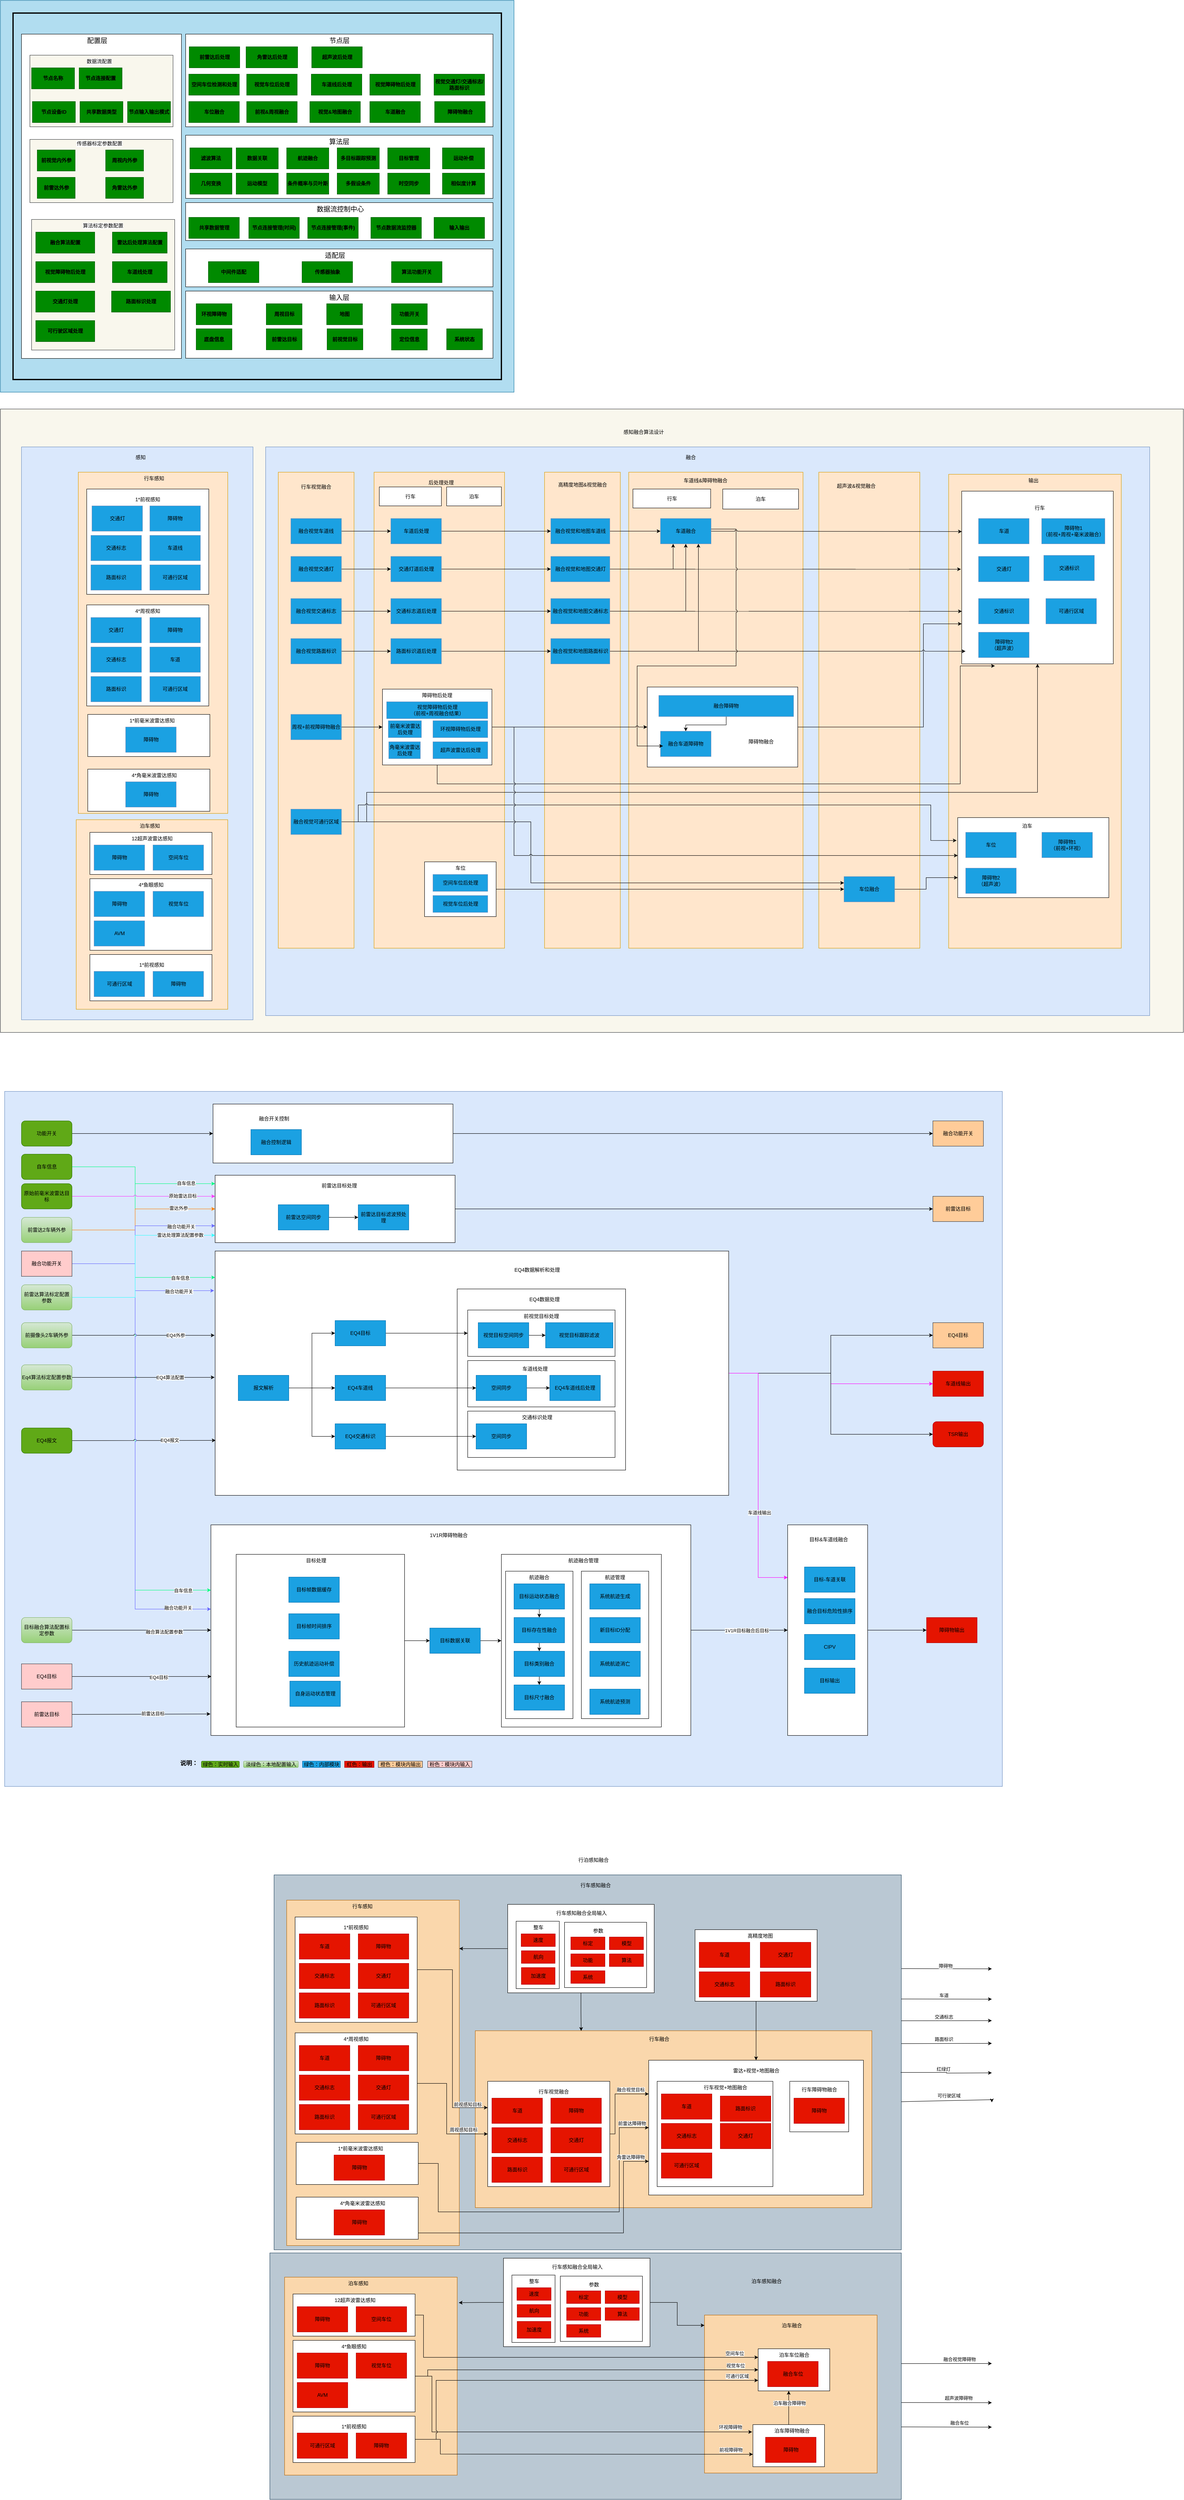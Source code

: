 <mxfile version="20.7.4" type="github">
  <diagram id="ZemDvEckYTRyPs_sbpMM" name="第 2 页">
    <mxGraphModel dx="13754" dy="8458" grid="1" gridSize="10" guides="1" tooltips="1" connect="1" arrows="1" fold="1" page="1" pageScale="1" pageWidth="827" pageHeight="1169" math="0" shadow="0">
      <root>
        <mxCell id="0" />
        <mxCell id="1" parent="0" />
        <mxCell id="9XWCOJLS9-OtnLwXKcL9-2" value="" style="rounded=0;whiteSpace=wrap;html=1;labelBackgroundColor=none;fontSize=12;fillColor=#b1ddf0;strokeColor=#10739e;movable=1;resizable=1;rotatable=1;deletable=1;editable=1;connectable=1;" vertex="1" parent="1">
          <mxGeometry x="-1540" y="-2130" width="1220" height="930" as="geometry" />
        </mxCell>
        <mxCell id="I11cwIQykDUJyyKI9_pE-20" value="" style="rounded=0;whiteSpace=wrap;html=1;fillColor=#f9f7ed;strokeColor=#36393d;" vertex="1" parent="1">
          <mxGeometry x="-1540" y="-1160" width="2810" height="1480" as="geometry" />
        </mxCell>
        <mxCell id="I11cwIQykDUJyyKI9_pE-15" value="" style="rounded=0;whiteSpace=wrap;html=1;fillColor=#dae8fc;strokeColor=#6c8ebf;" vertex="1" parent="1">
          <mxGeometry x="-1490" y="-1070" width="550" height="1360" as="geometry" />
        </mxCell>
        <mxCell id="I11cwIQykDUJyyKI9_pE-16" value="" style="rounded=0;whiteSpace=wrap;html=1;fillColor=#ffe6cc;strokeColor=#d79b00;" vertex="1" parent="1">
          <mxGeometry x="-1360" y="-185" width="360" height="450" as="geometry" />
        </mxCell>
        <mxCell id="I11cwIQykDUJyyKI9_pE-1" value="" style="rounded=0;whiteSpace=wrap;html=1;fillColor=#dae8fc;strokeColor=#6c8ebf;" vertex="1" parent="1">
          <mxGeometry x="-910" y="-1070" width="2100" height="1350" as="geometry" />
        </mxCell>
        <mxCell id="P7S23UqqKBfj5IkfKNHk-1" value="" style="rounded=0;whiteSpace=wrap;html=1;fontColor=#000000;fillColor=#1BA1E2;gradientColor=none;" vertex="1" parent="1">
          <mxGeometry x="-639" y="-1000" width="289" height="90" as="geometry" />
        </mxCell>
        <mxCell id="0pQdOWbOOhDd7QV4ZvYL-59" value="" style="rounded=0;whiteSpace=wrap;html=1;fillColor=#ffe6cc;strokeColor=#d79b00;" vertex="1" parent="1">
          <mxGeometry x="404" y="-1010" width="240" height="1130" as="geometry" />
        </mxCell>
        <mxCell id="0pQdOWbOOhDd7QV4ZvYL-36" value="" style="rounded=0;whiteSpace=wrap;html=1;fillColor=#ffe6cc;strokeColor=#d79b00;" vertex="1" parent="1">
          <mxGeometry x="712.5" y="-1005" width="410" height="1125" as="geometry" />
        </mxCell>
        <mxCell id="0pQdOWbOOhDd7QV4ZvYL-34" value="" style="rounded=0;whiteSpace=wrap;html=1;fontColor=#000000;" vertex="1" parent="1">
          <mxGeometry x="734" y="-190" width="359" height="190" as="geometry" />
        </mxCell>
        <mxCell id="0pQdOWbOOhDd7QV4ZvYL-25" value="" style="rounded=0;whiteSpace=wrap;html=1;fontColor=#000000;" vertex="1" parent="1">
          <mxGeometry x="743.5" y="-965" width="360" height="410" as="geometry" />
        </mxCell>
        <mxCell id="0pQdOWbOOhDd7QV4ZvYL-10" value="" style="rounded=0;whiteSpace=wrap;html=1;fillColor=#ffe6cc;strokeColor=#d79b00;" vertex="1" parent="1">
          <mxGeometry x="-47.5" y="-1010" width="414" height="1130" as="geometry" />
        </mxCell>
        <mxCell id="0pQdOWbOOhDd7QV4ZvYL-9" value="" style="rounded=0;whiteSpace=wrap;html=1;fillColor=#ffe6cc;strokeColor=#d79b00;" vertex="1" parent="1">
          <mxGeometry x="-247.5" y="-1010" width="180" height="1130" as="geometry" />
        </mxCell>
        <mxCell id="0pQdOWbOOhDd7QV4ZvYL-4" value="" style="rounded=0;whiteSpace=wrap;html=1;fillColor=#ffe6cc;strokeColor=#d79b00;" vertex="1" parent="1">
          <mxGeometry x="-652.5" y="-1010" width="310" height="1130" as="geometry" />
        </mxCell>
        <mxCell id="0pQdOWbOOhDd7QV4ZvYL-3" value="" style="rounded=0;whiteSpace=wrap;html=1;fillColor=#ffe6cc;strokeColor=#d79b00;" vertex="1" parent="1">
          <mxGeometry x="-880" y="-1010" width="180" height="1130" as="geometry" />
        </mxCell>
        <mxCell id="I11cwIQykDUJyyKI9_pE-5" style="edgeStyle=orthogonalEdgeStyle;rounded=0;jumpStyle=arc;orthogonalLoop=1;jettySize=auto;html=1;fontColor=#000000;" edge="1" parent="1" source="0pQdOWbOOhDd7QV4ZvYL-17" target="0pQdOWbOOhDd7QV4ZvYL-25">
          <mxGeometry relative="1" as="geometry">
            <Array as="points">
              <mxPoint x="652.5" y="-405" />
              <mxPoint x="652.5" y="-650" />
            </Array>
          </mxGeometry>
        </mxCell>
        <mxCell id="0pQdOWbOOhDd7QV4ZvYL-17" value="" style="rounded=0;whiteSpace=wrap;html=1;fontColor=#000000;" vertex="1" parent="1">
          <mxGeometry x="-3.5" y="-500" width="357.5" height="190" as="geometry" />
        </mxCell>
        <mxCell id="DE5koMyMQwbKPmNg74Yx-8" value="" style="rounded=0;whiteSpace=wrap;html=1;fillColor=#ffe6cc;strokeColor=#d79b00;" parent="1" vertex="1">
          <mxGeometry x="-1355" y="-1010" width="355" height="810" as="geometry" />
        </mxCell>
        <mxCell id="DE5koMyMQwbKPmNg74Yx-13" value="" style="rounded=0;whiteSpace=wrap;html=1;" parent="1" vertex="1">
          <mxGeometry x="-1335" y="-970" width="290" height="250" as="geometry" />
        </mxCell>
        <mxCell id="DE5koMyMQwbKPmNg74Yx-14" value="车道线" style="rounded=0;whiteSpace=wrap;html=1;fillColor=#1BA1E2;fontColor=default;strokeColor=#6c8ebf;gradientColor=none;" parent="1" vertex="1">
          <mxGeometry x="-1185" y="-860" width="120" height="60" as="geometry" />
        </mxCell>
        <mxCell id="DE5koMyMQwbKPmNg74Yx-15" value="1*前视感知" style="text;html=1;strokeColor=none;fillColor=none;align=center;verticalAlign=middle;whiteSpace=wrap;rounded=0;" parent="1" vertex="1">
          <mxGeometry x="-1225" y="-960" width="70" height="30" as="geometry" />
        </mxCell>
        <mxCell id="DE5koMyMQwbKPmNg74Yx-16" value="障碍物" style="rounded=0;whiteSpace=wrap;html=1;fillColor=#1BA1E2;fontColor=default;strokeColor=#6c8ebf;gradientColor=none;" parent="1" vertex="1">
          <mxGeometry x="-1185" y="-930" width="120" height="60" as="geometry" />
        </mxCell>
        <mxCell id="DE5koMyMQwbKPmNg74Yx-17" value="交通标志" style="rounded=0;whiteSpace=wrap;html=1;fillColor=#1BA1E2;fontColor=default;strokeColor=#6c8ebf;gradientColor=none;" parent="1" vertex="1">
          <mxGeometry x="-1325" y="-860" width="120" height="60" as="geometry" />
        </mxCell>
        <mxCell id="DE5koMyMQwbKPmNg74Yx-18" value="交通灯" style="rounded=0;whiteSpace=wrap;html=1;fillColor=#1BA1E2;fontColor=default;strokeColor=#6c8ebf;gradientColor=none;" parent="1" vertex="1">
          <mxGeometry x="-1322.5" y="-930" width="120" height="60" as="geometry" />
        </mxCell>
        <mxCell id="DE5koMyMQwbKPmNg74Yx-19" value="路面标识" style="rounded=0;whiteSpace=wrap;html=1;fillColor=#1BA1E2;fontColor=default;strokeColor=#6c8ebf;gradientColor=none;" parent="1" vertex="1">
          <mxGeometry x="-1325" y="-790" width="120" height="60" as="geometry" />
        </mxCell>
        <mxCell id="DE5koMyMQwbKPmNg74Yx-20" value="可通行区域" style="rounded=0;whiteSpace=wrap;html=1;fillColor=#1BA1E2;fontColor=default;strokeColor=#6c8ebf;gradientColor=none;" parent="1" vertex="1">
          <mxGeometry x="-1185" y="-790" width="120" height="60" as="geometry" />
        </mxCell>
        <mxCell id="DE5koMyMQwbKPmNg74Yx-23" value="" style="rounded=0;whiteSpace=wrap;html=1;" parent="1" vertex="1">
          <mxGeometry x="-1335" y="-695" width="290" height="240" as="geometry" />
        </mxCell>
        <mxCell id="DE5koMyMQwbKPmNg74Yx-24" value="车道" style="rounded=0;whiteSpace=wrap;html=1;fillColor=#1BA1E2;fontColor=default;strokeColor=#6c8ebf;gradientColor=none;" parent="1" vertex="1">
          <mxGeometry x="-1185" y="-595" width="120" height="60" as="geometry" />
        </mxCell>
        <mxCell id="DE5koMyMQwbKPmNg74Yx-25" value="4*周视感知" style="text;html=1;strokeColor=none;fillColor=none;align=center;verticalAlign=middle;whiteSpace=wrap;rounded=0;" parent="1" vertex="1">
          <mxGeometry x="-1225" y="-695" width="70" height="30" as="geometry" />
        </mxCell>
        <mxCell id="DE5koMyMQwbKPmNg74Yx-26" value="障碍物" style="rounded=0;whiteSpace=wrap;html=1;fillColor=#1BA1E2;fontColor=default;strokeColor=#6c8ebf;gradientColor=none;" parent="1" vertex="1">
          <mxGeometry x="-1185" y="-665" width="120" height="60" as="geometry" />
        </mxCell>
        <mxCell id="DE5koMyMQwbKPmNg74Yx-27" value="交通标志" style="rounded=0;whiteSpace=wrap;html=1;fillColor=#1BA1E2;fontColor=default;strokeColor=#6c8ebf;gradientColor=none;" parent="1" vertex="1">
          <mxGeometry x="-1325" y="-595" width="120" height="60" as="geometry" />
        </mxCell>
        <mxCell id="DE5koMyMQwbKPmNg74Yx-28" value="交通灯" style="rounded=0;whiteSpace=wrap;html=1;fillColor=#1BA1E2;fontColor=default;strokeColor=#6c8ebf;gradientColor=none;" parent="1" vertex="1">
          <mxGeometry x="-1325" y="-665" width="120" height="60" as="geometry" />
        </mxCell>
        <mxCell id="DE5koMyMQwbKPmNg74Yx-29" value="路面标识" style="rounded=0;whiteSpace=wrap;html=1;fillColor=#1BA1E2;fontColor=default;strokeColor=#6c8ebf;gradientColor=none;" parent="1" vertex="1">
          <mxGeometry x="-1325" y="-525" width="120" height="60" as="geometry" />
        </mxCell>
        <mxCell id="DE5koMyMQwbKPmNg74Yx-30" value="可通行区域" style="rounded=0;whiteSpace=wrap;html=1;fillColor=#1BA1E2;fontColor=default;strokeColor=#6c8ebf;gradientColor=none;" parent="1" vertex="1">
          <mxGeometry x="-1185" y="-525" width="120" height="60" as="geometry" />
        </mxCell>
        <mxCell id="DE5koMyMQwbKPmNg74Yx-42" value="" style="rounded=0;whiteSpace=wrap;html=1;" parent="1" vertex="1">
          <mxGeometry x="-1332.5" y="-435" width="290" height="100" as="geometry" />
        </mxCell>
        <mxCell id="DE5koMyMQwbKPmNg74Yx-43" value="障碍物" style="rounded=0;whiteSpace=wrap;html=1;fillColor=#1BA1E2;fontColor=default;strokeColor=#6c8ebf;gradientColor=none;" parent="1" vertex="1">
          <mxGeometry x="-1242.5" y="-405" width="120" height="60" as="geometry" />
        </mxCell>
        <mxCell id="DE5koMyMQwbKPmNg74Yx-44" value="1*前毫米波雷达感知" style="text;html=1;strokeColor=none;fillColor=none;align=center;verticalAlign=middle;whiteSpace=wrap;rounded=0;" parent="1" vertex="1">
          <mxGeometry x="-1237.5" y="-435" width="115" height="30" as="geometry" />
        </mxCell>
        <mxCell id="DE5koMyMQwbKPmNg74Yx-47" value="" style="rounded=0;whiteSpace=wrap;html=1;" parent="1" vertex="1">
          <mxGeometry x="-1332.5" y="-305" width="290" height="100" as="geometry" />
        </mxCell>
        <mxCell id="DE5koMyMQwbKPmNg74Yx-48" value="障碍物" style="rounded=0;whiteSpace=wrap;html=1;fillColor=#1BA1E2;fontColor=default;strokeColor=#6c8ebf;gradientColor=none;" parent="1" vertex="1">
          <mxGeometry x="-1242.5" y="-275" width="120" height="60" as="geometry" />
        </mxCell>
        <mxCell id="DE5koMyMQwbKPmNg74Yx-49" value="4*角毫米波雷达感知" style="text;html=1;strokeColor=none;fillColor=none;align=center;verticalAlign=middle;whiteSpace=wrap;rounded=0;" parent="1" vertex="1">
          <mxGeometry x="-1237.5" y="-305" width="125" height="30" as="geometry" />
        </mxCell>
        <mxCell id="DE5koMyMQwbKPmNg74Yx-142" style="edgeStyle=orthogonalEdgeStyle;rounded=0;jumpStyle=arc;orthogonalLoop=1;jettySize=auto;html=1;entryX=0;entryY=0.5;entryDx=0;entryDy=0;strokeColor=#000000;fontColor=#000000;" parent="1" source="DE5koMyMQwbKPmNg74Yx-73" target="DE5koMyMQwbKPmNg74Yx-141" edge="1">
          <mxGeometry relative="1" as="geometry" />
        </mxCell>
        <mxCell id="DE5koMyMQwbKPmNg74Yx-73" value="车道后处理" style="rounded=0;whiteSpace=wrap;html=1;fillColor=#1BA1E2;fontColor=default;strokeColor=#6c8ebf;gradientColor=none;" parent="1" vertex="1">
          <mxGeometry x="-612.5" y="-900" width="120" height="60" as="geometry" />
        </mxCell>
        <mxCell id="DE5koMyMQwbKPmNg74Yx-100" value="行车感知" style="text;html=1;strokeColor=none;fillColor=none;align=center;verticalAlign=middle;whiteSpace=wrap;rounded=0;fontColor=#000000;" parent="1" vertex="1">
          <mxGeometry x="-1205" y="-1010" width="60" height="30" as="geometry" />
        </mxCell>
        <mxCell id="DE5koMyMQwbKPmNg74Yx-105" value="" style="rounded=0;whiteSpace=wrap;html=1;" parent="1" vertex="1">
          <mxGeometry x="-1327.5" y="135" width="290" height="110" as="geometry" />
        </mxCell>
        <mxCell id="DE5koMyMQwbKPmNg74Yx-106" value="可通行区域" style="rounded=0;whiteSpace=wrap;html=1;fillColor=#1BA1E2;fontColor=default;strokeColor=#6c8ebf;gradientColor=none;" parent="1" vertex="1">
          <mxGeometry x="-1317.5" y="175" width="120" height="60" as="geometry" />
        </mxCell>
        <mxCell id="DE5koMyMQwbKPmNg74Yx-107" value="1*前视感知" style="text;html=1;strokeColor=none;fillColor=none;align=center;verticalAlign=middle;whiteSpace=wrap;rounded=0;" parent="1" vertex="1">
          <mxGeometry x="-1217.5" y="145" width="72.5" height="30" as="geometry" />
        </mxCell>
        <mxCell id="DE5koMyMQwbKPmNg74Yx-108" value="障碍物" style="rounded=0;whiteSpace=wrap;html=1;fillColor=#1BA1E2;fontColor=default;strokeColor=#6c8ebf;gradientColor=none;" parent="1" vertex="1">
          <mxGeometry x="-1177.5" y="175" width="120" height="60" as="geometry" />
        </mxCell>
        <mxCell id="DE5koMyMQwbKPmNg74Yx-140" style="edgeStyle=orthogonalEdgeStyle;rounded=0;jumpStyle=arc;orthogonalLoop=1;jettySize=auto;html=1;entryX=0;entryY=0.5;entryDx=0;entryDy=0;strokeColor=#000000;fontColor=#000000;" parent="1" source="DE5koMyMQwbKPmNg74Yx-139" target="DE5koMyMQwbKPmNg74Yx-73" edge="1">
          <mxGeometry relative="1" as="geometry" />
        </mxCell>
        <mxCell id="DE5koMyMQwbKPmNg74Yx-139" value="融合视觉车道线" style="rounded=0;whiteSpace=wrap;html=1;fillColor=#1BA1E2;strokeColor=#6c8ebf;gradientColor=none;" parent="1" vertex="1">
          <mxGeometry x="-850" y="-900" width="120" height="60" as="geometry" />
        </mxCell>
        <mxCell id="0pQdOWbOOhDd7QV4ZvYL-8" style="edgeStyle=orthogonalEdgeStyle;rounded=0;orthogonalLoop=1;jettySize=auto;html=1;fontColor=#000000;" edge="1" parent="1" source="DE5koMyMQwbKPmNg74Yx-141" target="tI25CvbmlSmO922o3aB8-3">
          <mxGeometry relative="1" as="geometry" />
        </mxCell>
        <mxCell id="DE5koMyMQwbKPmNg74Yx-141" value="融合视觉和地图车道线" style="rounded=0;whiteSpace=wrap;html=1;fillColor=#1BA1E2;fontColor=default;strokeColor=#6c8ebf;gradientColor=none;" parent="1" vertex="1">
          <mxGeometry x="-232.5" y="-900" width="140" height="60" as="geometry" />
        </mxCell>
        <mxCell id="DE5koMyMQwbKPmNg74Yx-144" style="edgeStyle=orthogonalEdgeStyle;rounded=0;jumpStyle=arc;orthogonalLoop=1;jettySize=auto;html=1;entryX=0;entryY=0.5;entryDx=0;entryDy=0;strokeColor=#000000;fontColor=#000000;" parent="1" source="DE5koMyMQwbKPmNg74Yx-145" target="DE5koMyMQwbKPmNg74Yx-148" edge="1">
          <mxGeometry relative="1" as="geometry" />
        </mxCell>
        <mxCell id="DE5koMyMQwbKPmNg74Yx-145" value="交通灯道后处理" style="rounded=0;whiteSpace=wrap;html=1;fillColor=#1BA1E2;fontColor=default;strokeColor=#6c8ebf;gradientColor=none;" parent="1" vertex="1">
          <mxGeometry x="-612.5" y="-810" width="120" height="60" as="geometry" />
        </mxCell>
        <mxCell id="DE5koMyMQwbKPmNg74Yx-146" style="edgeStyle=orthogonalEdgeStyle;rounded=0;jumpStyle=arc;orthogonalLoop=1;jettySize=auto;html=1;entryX=0;entryY=0.5;entryDx=0;entryDy=0;strokeColor=#000000;fontColor=#000000;" parent="1" source="DE5koMyMQwbKPmNg74Yx-147" target="DE5koMyMQwbKPmNg74Yx-145" edge="1">
          <mxGeometry relative="1" as="geometry" />
        </mxCell>
        <mxCell id="DE5koMyMQwbKPmNg74Yx-147" value="融合视觉交通灯" style="rounded=0;whiteSpace=wrap;html=1;fillColor=#1BA1E2;fontColor=default;strokeColor=#6c8ebf;gradientColor=none;" parent="1" vertex="1">
          <mxGeometry x="-850" y="-810" width="120" height="60" as="geometry" />
        </mxCell>
        <mxCell id="tI25CvbmlSmO922o3aB8-4" style="edgeStyle=orthogonalEdgeStyle;rounded=0;orthogonalLoop=1;jettySize=auto;html=1;entryX=0.25;entryY=1;entryDx=0;entryDy=0;fontColor=#000000;" edge="1" parent="1" source="DE5koMyMQwbKPmNg74Yx-148" target="tI25CvbmlSmO922o3aB8-3">
          <mxGeometry relative="1" as="geometry" />
        </mxCell>
        <mxCell id="I11cwIQykDUJyyKI9_pE-6" style="edgeStyle=orthogonalEdgeStyle;rounded=0;jumpStyle=arc;orthogonalLoop=1;jettySize=auto;html=1;fontColor=#000000;entryX=-0.005;entryY=0.452;entryDx=0;entryDy=0;entryPerimeter=0;" edge="1" parent="1" source="DE5koMyMQwbKPmNg74Yx-148" target="0pQdOWbOOhDd7QV4ZvYL-25">
          <mxGeometry relative="1" as="geometry" />
        </mxCell>
        <mxCell id="DE5koMyMQwbKPmNg74Yx-148" value="融合视觉和地图交通灯" style="rounded=0;whiteSpace=wrap;html=1;fillColor=#1BA1E2;fontColor=default;strokeColor=#6c8ebf;gradientColor=none;" parent="1" vertex="1">
          <mxGeometry x="-232.5" y="-810" width="140" height="60" as="geometry" />
        </mxCell>
        <mxCell id="DE5koMyMQwbKPmNg74Yx-149" style="edgeStyle=orthogonalEdgeStyle;rounded=0;jumpStyle=arc;orthogonalLoop=1;jettySize=auto;html=1;entryX=0;entryY=0.5;entryDx=0;entryDy=0;strokeColor=#000000;fontColor=#000000;" parent="1" source="DE5koMyMQwbKPmNg74Yx-150" target="DE5koMyMQwbKPmNg74Yx-153" edge="1">
          <mxGeometry relative="1" as="geometry" />
        </mxCell>
        <mxCell id="DE5koMyMQwbKPmNg74Yx-150" value="交通标志道后处理" style="rounded=0;whiteSpace=wrap;html=1;fillColor=#1BA1E2;fontColor=default;strokeColor=#6c8ebf;gradientColor=none;" parent="1" vertex="1">
          <mxGeometry x="-612.5" y="-710" width="120" height="60" as="geometry" />
        </mxCell>
        <mxCell id="DE5koMyMQwbKPmNg74Yx-151" style="edgeStyle=orthogonalEdgeStyle;rounded=0;jumpStyle=arc;orthogonalLoop=1;jettySize=auto;html=1;entryX=0;entryY=0.5;entryDx=0;entryDy=0;strokeColor=#000000;fontColor=#000000;" parent="1" source="DE5koMyMQwbKPmNg74Yx-152" target="DE5koMyMQwbKPmNg74Yx-150" edge="1">
          <mxGeometry relative="1" as="geometry" />
        </mxCell>
        <mxCell id="DE5koMyMQwbKPmNg74Yx-152" value="融合视觉交通标志" style="rounded=0;whiteSpace=wrap;html=1;fillColor=#1BA1E2;fontColor=default;strokeColor=#6c8ebf;gradientColor=none;" parent="1" vertex="1">
          <mxGeometry x="-850" y="-710" width="120" height="60" as="geometry" />
        </mxCell>
        <mxCell id="tI25CvbmlSmO922o3aB8-5" style="edgeStyle=orthogonalEdgeStyle;rounded=0;orthogonalLoop=1;jettySize=auto;html=1;fontColor=#000000;" edge="1" parent="1" source="DE5koMyMQwbKPmNg74Yx-153" target="tI25CvbmlSmO922o3aB8-3">
          <mxGeometry relative="1" as="geometry" />
        </mxCell>
        <mxCell id="I11cwIQykDUJyyKI9_pE-7" style="edgeStyle=orthogonalEdgeStyle;rounded=0;jumpStyle=arc;orthogonalLoop=1;jettySize=auto;html=1;entryX=0.001;entryY=0.696;entryDx=0;entryDy=0;entryPerimeter=0;fontColor=#000000;" edge="1" parent="1" source="DE5koMyMQwbKPmNg74Yx-153" target="0pQdOWbOOhDd7QV4ZvYL-25">
          <mxGeometry relative="1" as="geometry" />
        </mxCell>
        <mxCell id="DE5koMyMQwbKPmNg74Yx-153" value="融合视觉和地图交通标志" style="rounded=0;whiteSpace=wrap;html=1;fillColor=#1BA1E2;fontColor=default;strokeColor=#6c8ebf;gradientColor=none;" parent="1" vertex="1">
          <mxGeometry x="-232.5" y="-710" width="140" height="60" as="geometry" />
        </mxCell>
        <mxCell id="DE5koMyMQwbKPmNg74Yx-154" style="edgeStyle=orthogonalEdgeStyle;rounded=0;jumpStyle=arc;orthogonalLoop=1;jettySize=auto;html=1;entryX=0;entryY=0.5;entryDx=0;entryDy=0;strokeColor=#000000;fontColor=#000000;" parent="1" source="DE5koMyMQwbKPmNg74Yx-155" target="DE5koMyMQwbKPmNg74Yx-158" edge="1">
          <mxGeometry relative="1" as="geometry" />
        </mxCell>
        <mxCell id="DE5koMyMQwbKPmNg74Yx-155" value="路面标识道后处理" style="rounded=0;whiteSpace=wrap;html=1;fillColor=#1BA1E2;fontColor=default;strokeColor=#6c8ebf;gradientColor=none;" parent="1" vertex="1">
          <mxGeometry x="-612.5" y="-615" width="120" height="60" as="geometry" />
        </mxCell>
        <mxCell id="DE5koMyMQwbKPmNg74Yx-156" style="edgeStyle=orthogonalEdgeStyle;rounded=0;jumpStyle=arc;orthogonalLoop=1;jettySize=auto;html=1;entryX=0;entryY=0.5;entryDx=0;entryDy=0;strokeColor=#000000;fontColor=#000000;" parent="1" source="DE5koMyMQwbKPmNg74Yx-157" target="DE5koMyMQwbKPmNg74Yx-155" edge="1">
          <mxGeometry relative="1" as="geometry" />
        </mxCell>
        <mxCell id="DE5koMyMQwbKPmNg74Yx-157" value="融合视觉路面标识" style="rounded=0;whiteSpace=wrap;html=1;fillColor=#1BA1E2;fontColor=default;strokeColor=#6c8ebf;gradientColor=none;" parent="1" vertex="1">
          <mxGeometry x="-850" y="-615" width="120" height="60" as="geometry" />
        </mxCell>
        <mxCell id="tI25CvbmlSmO922o3aB8-6" style="edgeStyle=orthogonalEdgeStyle;rounded=0;orthogonalLoop=1;jettySize=auto;html=1;entryX=0.75;entryY=1;entryDx=0;entryDy=0;fontColor=#000000;" edge="1" parent="1" source="DE5koMyMQwbKPmNg74Yx-158" target="tI25CvbmlSmO922o3aB8-3">
          <mxGeometry relative="1" as="geometry" />
        </mxCell>
        <mxCell id="I11cwIQykDUJyyKI9_pE-8" style="edgeStyle=orthogonalEdgeStyle;rounded=0;jumpStyle=arc;orthogonalLoop=1;jettySize=auto;html=1;entryX=0.025;entryY=0.927;entryDx=0;entryDy=0;entryPerimeter=0;fontColor=#000000;" edge="1" parent="1" source="DE5koMyMQwbKPmNg74Yx-158" target="0pQdOWbOOhDd7QV4ZvYL-25">
          <mxGeometry relative="1" as="geometry" />
        </mxCell>
        <mxCell id="DE5koMyMQwbKPmNg74Yx-158" value="融合视觉和地图路面标识" style="rounded=0;whiteSpace=wrap;html=1;fillColor=#1BA1E2;fontColor=default;strokeColor=#6c8ebf;gradientColor=none;" parent="1" vertex="1">
          <mxGeometry x="-232.5" y="-615" width="140" height="60" as="geometry" />
        </mxCell>
        <mxCell id="0pQdOWbOOhDd7QV4ZvYL-65" style="edgeStyle=orthogonalEdgeStyle;rounded=0;orthogonalLoop=1;jettySize=auto;html=1;entryX=0;entryY=0.25;entryDx=0;entryDy=0;fontColor=#000000;" edge="1" parent="1" source="DE5koMyMQwbKPmNg74Yx-162" target="DE5koMyMQwbKPmNg74Yx-169">
          <mxGeometry relative="1" as="geometry">
            <Array as="points">
              <mxPoint x="-280" y="-180" />
              <mxPoint x="-280" y="-35" />
            </Array>
          </mxGeometry>
        </mxCell>
        <mxCell id="I11cwIQykDUJyyKI9_pE-10" style="edgeStyle=orthogonalEdgeStyle;rounded=0;jumpStyle=arc;orthogonalLoop=1;jettySize=auto;html=1;entryX=0.5;entryY=1;entryDx=0;entryDy=0;fontColor=#000000;exitX=1;exitY=0.5;exitDx=0;exitDy=0;" edge="1" parent="1" source="DE5koMyMQwbKPmNg74Yx-162" target="0pQdOWbOOhDd7QV4ZvYL-25">
          <mxGeometry relative="1" as="geometry">
            <Array as="points">
              <mxPoint x="-670" y="-180" />
              <mxPoint x="-670" y="-250" />
              <mxPoint x="924" y="-250" />
            </Array>
          </mxGeometry>
        </mxCell>
        <mxCell id="I11cwIQykDUJyyKI9_pE-11" style="edgeStyle=orthogonalEdgeStyle;rounded=0;jumpStyle=arc;orthogonalLoop=1;jettySize=auto;html=1;entryX=-0.007;entryY=0.286;entryDx=0;entryDy=0;fontColor=#000000;entryPerimeter=0;" edge="1" parent="1" source="DE5koMyMQwbKPmNg74Yx-162" target="0pQdOWbOOhDd7QV4ZvYL-34">
          <mxGeometry relative="1" as="geometry">
            <Array as="points">
              <mxPoint x="-690" y="-180" />
              <mxPoint x="-690" y="-220" />
              <mxPoint x="670" y="-220" />
              <mxPoint x="670" y="-136" />
            </Array>
          </mxGeometry>
        </mxCell>
        <mxCell id="DE5koMyMQwbKPmNg74Yx-162" value="融合视觉可通行区域" style="rounded=0;whiteSpace=wrap;html=1;fillColor=#1BA1E2;fontColor=default;strokeColor=#6c8ebf;gradientColor=none;" parent="1" vertex="1">
          <mxGeometry x="-850" y="-210" width="120" height="60" as="geometry" />
        </mxCell>
        <mxCell id="0pQdOWbOOhDd7QV4ZvYL-7" style="edgeStyle=orthogonalEdgeStyle;rounded=0;orthogonalLoop=1;jettySize=auto;html=1;entryX=0;entryY=0.5;entryDx=0;entryDy=0;fontColor=#000000;" edge="1" parent="1" source="DE5koMyMQwbKPmNg74Yx-165" target="RWJ9yIpOm_uke4xj33BC-10">
          <mxGeometry relative="1" as="geometry" />
        </mxCell>
        <mxCell id="DE5koMyMQwbKPmNg74Yx-165" value="周视+前视障碍物融合" style="rounded=0;whiteSpace=wrap;html=1;fillColor=#1BA1E2;fontColor=default;strokeColor=#6c8ebf;gradientColor=none;" parent="1" vertex="1">
          <mxGeometry x="-850" y="-435" width="120" height="60" as="geometry" />
        </mxCell>
        <mxCell id="DE5koMyMQwbKPmNg74Yx-167" value="障碍物1&lt;br&gt;（前视+周视+毫米波融合）" style="rounded=0;whiteSpace=wrap;html=1;fillColor=#1BA1E2;fontColor=default;strokeColor=#6c8ebf;gradientColor=none;" parent="1" vertex="1">
          <mxGeometry x="933.5" y="-900" width="150" height="60" as="geometry" />
        </mxCell>
        <mxCell id="I11cwIQykDUJyyKI9_pE-12" style="edgeStyle=orthogonalEdgeStyle;rounded=0;jumpStyle=arc;orthogonalLoop=1;jettySize=auto;html=1;entryX=0;entryY=0.75;entryDx=0;entryDy=0;fontColor=#000000;" edge="1" parent="1" source="DE5koMyMQwbKPmNg74Yx-169" target="0pQdOWbOOhDd7QV4ZvYL-34">
          <mxGeometry relative="1" as="geometry" />
        </mxCell>
        <mxCell id="DE5koMyMQwbKPmNg74Yx-169" value="车位融合" style="rounded=0;whiteSpace=wrap;html=1;fillColor=#1BA1E2;fontColor=default;strokeColor=#6c8ebf;gradientColor=none;" parent="1" vertex="1">
          <mxGeometry x="464" y="-50" width="120" height="60" as="geometry" />
        </mxCell>
        <mxCell id="0pQdOWbOOhDd7QV4ZvYL-14" style="edgeStyle=orthogonalEdgeStyle;rounded=0;orthogonalLoop=1;jettySize=auto;html=1;entryX=0.5;entryY=0;entryDx=0;entryDy=0;fontColor=#000000;" edge="1" parent="1" source="nNDmgDMOw3DfOQE0_dU8-31" target="tI25CvbmlSmO922o3aB8-2">
          <mxGeometry relative="1" as="geometry" />
        </mxCell>
        <mxCell id="nNDmgDMOw3DfOQE0_dU8-31" value="融合障碍物" style="rounded=0;whiteSpace=wrap;html=1;fillColor=#1BA1E2;fontColor=default;strokeColor=#6c8ebf;gradientColor=none;" vertex="1" parent="1">
          <mxGeometry x="24" y="-480" width="320" height="50" as="geometry" />
        </mxCell>
        <mxCell id="tI25CvbmlSmO922o3aB8-2" value="融合车道障碍物" style="rounded=0;whiteSpace=wrap;html=1;fillColor=#1BA1E2;fontColor=default;strokeColor=#6c8ebf;gradientColor=none;" vertex="1" parent="1">
          <mxGeometry x="28" y="-395" width="120" height="60" as="geometry" />
        </mxCell>
        <mxCell id="0pQdOWbOOhDd7QV4ZvYL-16" style="edgeStyle=orthogonalEdgeStyle;rounded=0;orthogonalLoop=1;jettySize=auto;html=1;fontColor=#000000;jumpStyle=arc;" edge="1" parent="1" source="tI25CvbmlSmO922o3aB8-3">
          <mxGeometry x="-0.193" y="94" relative="1" as="geometry">
            <mxPoint x="34" y="-360" as="targetPoint" />
            <Array as="points">
              <mxPoint x="207.5" y="-875" />
              <mxPoint x="207.5" y="-550" />
              <mxPoint x="-27.5" y="-550" />
              <mxPoint x="-27.5" y="-360" />
            </Array>
            <mxPoint x="-2" y="18" as="offset" />
          </mxGeometry>
        </mxCell>
        <mxCell id="I11cwIQykDUJyyKI9_pE-4" style="edgeStyle=orthogonalEdgeStyle;rounded=0;jumpStyle=arc;orthogonalLoop=1;jettySize=auto;html=1;fontColor=#000000;entryX=0.001;entryY=0.234;entryDx=0;entryDy=0;entryPerimeter=0;" edge="1" parent="1" source="tI25CvbmlSmO922o3aB8-3" target="0pQdOWbOOhDd7QV4ZvYL-25">
          <mxGeometry relative="1" as="geometry" />
        </mxCell>
        <mxCell id="tI25CvbmlSmO922o3aB8-3" value="车道融合" style="rounded=0;whiteSpace=wrap;html=1;fillColor=#1BA1E2;fontColor=default;strokeColor=#6c8ebf;gradientColor=none;" vertex="1" parent="1">
          <mxGeometry x="28" y="-900" width="120" height="60" as="geometry" />
        </mxCell>
        <mxCell id="tI25CvbmlSmO922o3aB8-7" value="车道" style="rounded=0;whiteSpace=wrap;html=1;fillColor=#1BA1E2;fontColor=default;strokeColor=#6c8ebf;gradientColor=none;" vertex="1" parent="1">
          <mxGeometry x="783.5" y="-900" width="120" height="60" as="geometry" />
        </mxCell>
        <mxCell id="xoGuA_c_76lULK0y5vnM-1" value="交通灯" style="rounded=0;whiteSpace=wrap;html=1;fillColor=#1BA1E2;fontColor=default;strokeColor=#6c8ebf;gradientColor=none;" vertex="1" parent="1">
          <mxGeometry x="783.5" y="-810" width="120" height="60" as="geometry" />
        </mxCell>
        <mxCell id="xoGuA_c_76lULK0y5vnM-2" value="交通标识" style="rounded=0;whiteSpace=wrap;html=1;fillColor=#1BA1E2;fontColor=default;strokeColor=#6c8ebf;gradientColor=none;" vertex="1" parent="1">
          <mxGeometry x="783.5" y="-710" width="120" height="60" as="geometry" />
        </mxCell>
        <mxCell id="0pQdOWbOOhDd7QV4ZvYL-1" value="交通标识" style="rounded=0;whiteSpace=wrap;html=1;fillColor=#1BA1E2;fontColor=default;strokeColor=#6c8ebf;gradientColor=none;" vertex="1" parent="1">
          <mxGeometry x="938.5" y="-812.5" width="120" height="60" as="geometry" />
        </mxCell>
        <mxCell id="0pQdOWbOOhDd7QV4ZvYL-2" value="可通行区域" style="rounded=0;whiteSpace=wrap;html=1;fillColor=#1BA1E2;fontColor=default;strokeColor=#6c8ebf;gradientColor=none;" vertex="1" parent="1">
          <mxGeometry x="943.5" y="-710" width="120" height="60" as="geometry" />
        </mxCell>
        <mxCell id="0pQdOWbOOhDd7QV4ZvYL-5" value="行车" style="rounded=0;whiteSpace=wrap;html=1;" vertex="1" parent="1">
          <mxGeometry x="-640" y="-975" width="147.5" height="45" as="geometry" />
        </mxCell>
        <mxCell id="0pQdOWbOOhDd7QV4ZvYL-6" value="泊车" style="rounded=0;whiteSpace=wrap;html=1;" vertex="1" parent="1">
          <mxGeometry x="-480" y="-975" width="130" height="45" as="geometry" />
        </mxCell>
        <mxCell id="0pQdOWbOOhDd7QV4ZvYL-64" style="edgeStyle=orthogonalEdgeStyle;rounded=0;orthogonalLoop=1;jettySize=auto;html=1;fontColor=#000000;entryX=0;entryY=0.5;entryDx=0;entryDy=0;jumpStyle=arc;" edge="1" parent="1" source="RWJ9yIpOm_uke4xj33BC-10" target="0pQdOWbOOhDd7QV4ZvYL-17">
          <mxGeometry relative="1" as="geometry">
            <mxPoint x="-120.0" y="-405" as="targetPoint" />
          </mxGeometry>
        </mxCell>
        <mxCell id="I11cwIQykDUJyyKI9_pE-9" style="edgeStyle=orthogonalEdgeStyle;rounded=0;jumpStyle=arc;orthogonalLoop=1;jettySize=auto;html=1;entryX=0.219;entryY=1.012;entryDx=0;entryDy=0;entryPerimeter=0;fontColor=#000000;" edge="1" parent="1" source="RWJ9yIpOm_uke4xj33BC-10" target="0pQdOWbOOhDd7QV4ZvYL-25">
          <mxGeometry relative="1" as="geometry">
            <Array as="points">
              <mxPoint x="-502" y="-270" />
              <mxPoint x="740" y="-270" />
            </Array>
          </mxGeometry>
        </mxCell>
        <mxCell id="I11cwIQykDUJyyKI9_pE-13" style="edgeStyle=orthogonalEdgeStyle;rounded=0;jumpStyle=arc;orthogonalLoop=1;jettySize=auto;html=1;fontColor=#000000;exitX=1;exitY=0.5;exitDx=0;exitDy=0;" edge="1" parent="1" source="RWJ9yIpOm_uke4xj33BC-10" target="0pQdOWbOOhDd7QV4ZvYL-34">
          <mxGeometry relative="1" as="geometry">
            <Array as="points">
              <mxPoint x="-320" y="-405" />
              <mxPoint x="-320" y="-100" />
            </Array>
          </mxGeometry>
        </mxCell>
        <mxCell id="RWJ9yIpOm_uke4xj33BC-10" value="" style="rounded=0;whiteSpace=wrap;html=1;fontColor=#000000;" vertex="1" parent="1">
          <mxGeometry x="-632.5" y="-495" width="260" height="180" as="geometry" />
        </mxCell>
        <mxCell id="RWJ9yIpOm_uke4xj33BC-6" value="视觉障碍物后处理&lt;br&gt;（前视+周视融合结果）" style="rounded=0;whiteSpace=wrap;html=1;fillColor=#1BA1E2;fontColor=default;strokeColor=#6c8ebf;gradientColor=none;" vertex="1" parent="1">
          <mxGeometry x="-622.5" y="-465" width="240" height="40" as="geometry" />
        </mxCell>
        <mxCell id="RWJ9yIpOm_uke4xj33BC-7" value="环视障碍物后处理" style="rounded=0;whiteSpace=wrap;html=1;fillColor=#1BA1E2;fontColor=default;strokeColor=#6c8ebf;gradientColor=none;" vertex="1" parent="1">
          <mxGeometry x="-512.5" y="-420" width="130" height="40" as="geometry" />
        </mxCell>
        <mxCell id="RWJ9yIpOm_uke4xj33BC-8" value="前毫米波雷达后处理" style="rounded=0;whiteSpace=wrap;html=1;fillColor=#1BA1E2;fontColor=default;strokeColor=#6c8ebf;gradientColor=none;" vertex="1" parent="1">
          <mxGeometry x="-618.5" y="-420" width="78.5" height="40" as="geometry" />
        </mxCell>
        <mxCell id="RWJ9yIpOm_uke4xj33BC-9" value="角毫米波雷达后处理" style="rounded=0;whiteSpace=wrap;html=1;fillColor=#1BA1E2;fontColor=default;strokeColor=#6c8ebf;gradientColor=none;" vertex="1" parent="1">
          <mxGeometry x="-617.5" y="-370" width="75" height="40" as="geometry" />
        </mxCell>
        <mxCell id="RWJ9yIpOm_uke4xj33BC-13" value="障碍物后处理" style="text;html=1;strokeColor=none;fillColor=none;align=center;verticalAlign=middle;whiteSpace=wrap;rounded=0;fontColor=#000000;" vertex="1" parent="1">
          <mxGeometry x="-540" y="-495" width="75" height="30" as="geometry" />
        </mxCell>
        <mxCell id="0pQdOWbOOhDd7QV4ZvYL-11" value="行车" style="rounded=0;whiteSpace=wrap;html=1;" vertex="1" parent="1">
          <mxGeometry x="-37.5" y="-970" width="184.63" height="45" as="geometry" />
        </mxCell>
        <mxCell id="0pQdOWbOOhDd7QV4ZvYL-12" value="泊车" style="rounded=0;whiteSpace=wrap;html=1;" vertex="1" parent="1">
          <mxGeometry x="175.88" y="-970" width="180" height="47.5" as="geometry" />
        </mxCell>
        <mxCell id="0pQdOWbOOhDd7QV4ZvYL-18" value="障碍物融合" style="text;html=1;strokeColor=none;fillColor=none;align=center;verticalAlign=middle;whiteSpace=wrap;rounded=0;fontColor=#000000;" vertex="1" parent="1">
          <mxGeometry x="226.5" y="-385" width="80" height="30" as="geometry" />
        </mxCell>
        <mxCell id="0pQdOWbOOhDd7QV4ZvYL-20" value="车位" style="rounded=0;whiteSpace=wrap;html=1;fillColor=#1BA1E2;fontColor=default;strokeColor=#6c8ebf;gradientColor=none;" vertex="1" parent="1">
          <mxGeometry x="753" y="-155" width="120" height="60" as="geometry" />
        </mxCell>
        <mxCell id="0pQdOWbOOhDd7QV4ZvYL-21" value="行车视觉融合" style="text;html=1;strokeColor=none;fillColor=none;align=center;verticalAlign=middle;whiteSpace=wrap;rounded=0;fontColor=#000000;" vertex="1" parent="1">
          <mxGeometry x="-835" y="-990" width="90" height="30" as="geometry" />
        </mxCell>
        <mxCell id="0pQdOWbOOhDd7QV4ZvYL-22" value="后处理处理" style="text;html=1;strokeColor=none;fillColor=none;align=center;verticalAlign=middle;whiteSpace=wrap;rounded=0;fontColor=#000000;" vertex="1" parent="1">
          <mxGeometry x="-532.5" y="-1000" width="77.5" height="30" as="geometry" />
        </mxCell>
        <mxCell id="0pQdOWbOOhDd7QV4ZvYL-23" value="高精度地图&amp;amp;视觉融合" style="text;html=1;strokeColor=none;fillColor=none;align=center;verticalAlign=middle;whiteSpace=wrap;rounded=0;fontColor=#000000;" vertex="1" parent="1">
          <mxGeometry x="-222.5" y="-995" width="130" height="30" as="geometry" />
        </mxCell>
        <mxCell id="0pQdOWbOOhDd7QV4ZvYL-24" value="车道线&amp;amp;障碍物融合" style="text;html=1;strokeColor=none;fillColor=none;align=center;verticalAlign=middle;whiteSpace=wrap;rounded=0;fontColor=#000000;" vertex="1" parent="1">
          <mxGeometry x="54" y="-1005" width="162" height="30" as="geometry" />
        </mxCell>
        <mxCell id="0pQdOWbOOhDd7QV4ZvYL-26" value="行车" style="text;html=1;strokeColor=none;fillColor=none;align=center;verticalAlign=middle;whiteSpace=wrap;rounded=0;fontColor=#000000;" vertex="1" parent="1">
          <mxGeometry x="898.5" y="-940" width="60" height="30" as="geometry" />
        </mxCell>
        <mxCell id="0pQdOWbOOhDd7QV4ZvYL-27" value="障碍物1&lt;br&gt;（前视+环视）" style="rounded=0;whiteSpace=wrap;html=1;fillColor=#1BA1E2;fontColor=default;strokeColor=#6c8ebf;gradientColor=none;" vertex="1" parent="1">
          <mxGeometry x="934" y="-155" width="120" height="60" as="geometry" />
        </mxCell>
        <mxCell id="0pQdOWbOOhDd7QV4ZvYL-32" value="障碍物2&lt;br&gt;（超声波）" style="rounded=0;whiteSpace=wrap;html=1;fillColor=#1BA1E2;fontColor=default;strokeColor=#6c8ebf;gradientColor=none;" vertex="1" parent="1">
          <mxGeometry x="753" y="-70" width="120" height="60" as="geometry" />
        </mxCell>
        <mxCell id="0pQdOWbOOhDd7QV4ZvYL-33" value="障碍物2&lt;br&gt;（超声波）" style="rounded=0;whiteSpace=wrap;html=1;fillColor=#1BA1E2;fontColor=default;strokeColor=#6c8ebf;gradientColor=none;" vertex="1" parent="1">
          <mxGeometry x="783.5" y="-630" width="120" height="60" as="geometry" />
        </mxCell>
        <mxCell id="0pQdOWbOOhDd7QV4ZvYL-35" value="泊车" style="text;html=1;strokeColor=none;fillColor=none;align=center;verticalAlign=middle;whiteSpace=wrap;rounded=0;fontColor=#000000;" vertex="1" parent="1">
          <mxGeometry x="869" y="-185" width="60" height="30" as="geometry" />
        </mxCell>
        <mxCell id="0pQdOWbOOhDd7QV4ZvYL-37" value="输出" style="text;html=1;strokeColor=none;fillColor=none;align=center;verticalAlign=middle;whiteSpace=wrap;rounded=0;fontColor=#000000;" vertex="1" parent="1">
          <mxGeometry x="883.5" y="-1005" width="60" height="30" as="geometry" />
        </mxCell>
        <mxCell id="0pQdOWbOOhDd7QV4ZvYL-38" value="超声波雷达后处理" style="rounded=0;whiteSpace=wrap;html=1;fillColor=#1BA1E2;fontColor=default;strokeColor=#6c8ebf;gradientColor=none;" vertex="1" parent="1">
          <mxGeometry x="-512.5" y="-370" width="130" height="40" as="geometry" />
        </mxCell>
        <mxCell id="0pQdOWbOOhDd7QV4ZvYL-39" value="" style="rounded=0;whiteSpace=wrap;html=1;" vertex="1" parent="1">
          <mxGeometry x="-1327.5" y="-45" width="290" height="170" as="geometry" />
        </mxCell>
        <mxCell id="0pQdOWbOOhDd7QV4ZvYL-40" value="障碍物" style="rounded=0;whiteSpace=wrap;html=1;fillColor=#1BA1E2;fontColor=default;strokeColor=#6c8ebf;gradientColor=none;" vertex="1" parent="1">
          <mxGeometry x="-1317.5" y="-15" width="120" height="60" as="geometry" />
        </mxCell>
        <mxCell id="0pQdOWbOOhDd7QV4ZvYL-41" value="4*鱼眼感知" style="text;html=1;strokeColor=none;fillColor=none;align=center;verticalAlign=middle;whiteSpace=wrap;rounded=0;" vertex="1" parent="1">
          <mxGeometry x="-1217.5" y="-45" width="70" height="30" as="geometry" />
        </mxCell>
        <mxCell id="0pQdOWbOOhDd7QV4ZvYL-42" value="视觉车位" style="rounded=0;whiteSpace=wrap;html=1;fillColor=#1BA1E2;fontColor=default;strokeColor=#6c8ebf;gradientColor=none;" vertex="1" parent="1">
          <mxGeometry x="-1177.5" y="-15" width="120" height="60" as="geometry" />
        </mxCell>
        <mxCell id="0pQdOWbOOhDd7QV4ZvYL-43" value="AVM" style="rounded=0;whiteSpace=wrap;html=1;fillColor=#1BA1E2;fontColor=default;strokeColor=#6c8ebf;gradientColor=none;" vertex="1" parent="1">
          <mxGeometry x="-1317.5" y="55" width="120" height="60" as="geometry" />
        </mxCell>
        <mxCell id="0pQdOWbOOhDd7QV4ZvYL-44" value="" style="rounded=0;whiteSpace=wrap;html=1;" vertex="1" parent="1">
          <mxGeometry x="-1327.5" y="-155" width="290" height="100" as="geometry" />
        </mxCell>
        <mxCell id="0pQdOWbOOhDd7QV4ZvYL-45" value="障碍物" style="rounded=0;whiteSpace=wrap;html=1;fillColor=#1BA1E2;fontColor=default;strokeColor=#6c8ebf;gradientColor=none;" vertex="1" parent="1">
          <mxGeometry x="-1317.5" y="-125" width="120" height="60" as="geometry" />
        </mxCell>
        <mxCell id="0pQdOWbOOhDd7QV4ZvYL-46" value="12超声波雷达感知" style="text;html=1;strokeColor=none;fillColor=none;align=center;verticalAlign=middle;whiteSpace=wrap;rounded=0;" vertex="1" parent="1">
          <mxGeometry x="-1232.5" y="-155" width="105" height="30" as="geometry" />
        </mxCell>
        <mxCell id="0pQdOWbOOhDd7QV4ZvYL-47" value="空间车位" style="rounded=0;whiteSpace=wrap;html=1;fillColor=#1BA1E2;fontColor=default;strokeColor=#6c8ebf;gradientColor=none;" vertex="1" parent="1">
          <mxGeometry x="-1177.5" y="-125" width="120" height="60" as="geometry" />
        </mxCell>
        <mxCell id="0pQdOWbOOhDd7QV4ZvYL-58" value="" style="group;verticalAlign=middle;fillColor=#1BA1E2;strokeColor=#6c8ebf;rounded=0;" vertex="1" connectable="0" parent="1">
          <mxGeometry x="-532.5" y="-85" width="170" height="130" as="geometry" />
        </mxCell>
        <mxCell id="0pQdOWbOOhDd7QV4ZvYL-56" value="" style="rounded=0;whiteSpace=wrap;html=1;fontColor=#000000;" vertex="1" parent="0pQdOWbOOhDd7QV4ZvYL-58">
          <mxGeometry width="170" height="130" as="geometry" />
        </mxCell>
        <mxCell id="0pQdOWbOOhDd7QV4ZvYL-53" value="视觉车位后处理" style="rounded=0;whiteSpace=wrap;html=1;fillColor=#1BA1E2;fontColor=default;strokeColor=#6c8ebf;gradientColor=none;" vertex="1" parent="0pQdOWbOOhDd7QV4ZvYL-58">
          <mxGeometry x="20" y="80" width="130" height="40" as="geometry" />
        </mxCell>
        <mxCell id="0pQdOWbOOhDd7QV4ZvYL-54" value="空间车位后处理" style="rounded=0;whiteSpace=wrap;html=1;fillColor=#1BA1E2;fontColor=default;strokeColor=#6c8ebf;gradientColor=none;" vertex="1" parent="0pQdOWbOOhDd7QV4ZvYL-58">
          <mxGeometry x="20" y="30" width="130" height="40" as="geometry" />
        </mxCell>
        <mxCell id="0pQdOWbOOhDd7QV4ZvYL-57" value="车位" style="text;html=1;strokeColor=none;fillColor=none;align=center;verticalAlign=middle;whiteSpace=wrap;rounded=0;fontColor=#000000;" vertex="1" parent="0pQdOWbOOhDd7QV4ZvYL-58">
          <mxGeometry x="55" width="60" height="30" as="geometry" />
        </mxCell>
        <mxCell id="0pQdOWbOOhDd7QV4ZvYL-60" value="超声波&amp;amp;视觉融合" style="text;html=1;strokeColor=none;fillColor=none;align=center;verticalAlign=middle;whiteSpace=wrap;rounded=0;fontColor=#000000;" vertex="1" parent="1">
          <mxGeometry x="412" y="-995" width="162" height="35" as="geometry" />
        </mxCell>
        <mxCell id="0pQdOWbOOhDd7QV4ZvYL-63" style="edgeStyle=orthogonalEdgeStyle;rounded=0;orthogonalLoop=1;jettySize=auto;html=1;entryX=0;entryY=0.5;entryDx=0;entryDy=0;fontColor=#000000;" edge="1" parent="1" source="0pQdOWbOOhDd7QV4ZvYL-56" target="DE5koMyMQwbKPmNg74Yx-169">
          <mxGeometry relative="1" as="geometry" />
        </mxCell>
        <mxCell id="I11cwIQykDUJyyKI9_pE-14" value="融合" style="text;html=1;strokeColor=none;fillColor=none;align=center;verticalAlign=middle;whiteSpace=wrap;rounded=0;fontColor=#000000;" vertex="1" parent="1">
          <mxGeometry x="70" y="-1060" width="60" height="30" as="geometry" />
        </mxCell>
        <mxCell id="I11cwIQykDUJyyKI9_pE-17" value="泊车感知" style="text;html=1;strokeColor=none;fillColor=none;align=center;verticalAlign=middle;whiteSpace=wrap;rounded=0;fontColor=#000000;" vertex="1" parent="1">
          <mxGeometry x="-1215" y="-185" width="60" height="30" as="geometry" />
        </mxCell>
        <mxCell id="I11cwIQykDUJyyKI9_pE-19" value="感知" style="text;html=1;strokeColor=none;fillColor=none;align=center;verticalAlign=middle;whiteSpace=wrap;rounded=0;fontColor=#000000;" vertex="1" parent="1">
          <mxGeometry x="-1237" y="-1060" width="60" height="30" as="geometry" />
        </mxCell>
        <mxCell id="I11cwIQykDUJyyKI9_pE-22" value="感知融合算法设计" style="text;strokeColor=none;align=center;fillColor=none;html=1;verticalAlign=middle;whiteSpace=wrap;rounded=0;fontColor=#000000;" vertex="1" parent="1">
          <mxGeometry x="-67.5" y="-1120" width="110" height="30" as="geometry" />
        </mxCell>
        <mxCell id="9XWCOJLS9-OtnLwXKcL9-1" value="" style="group;strokeWidth=3;perimeterSpacing=1;strokeColor=default;container=0;" vertex="1" connectable="0" parent="1">
          <mxGeometry x="-1510" y="-2100" width="1160" height="870" as="geometry" />
        </mxCell>
        <mxCell id="9XWCOJLS9-OtnLwXKcL9-3" value="" style="rounded=0;whiteSpace=wrap;html=1;labelBackgroundColor=#ffffff;fontSize=12;" vertex="1" parent="1">
          <mxGeometry x="-1490" y="-2050" width="380" height="770" as="geometry" />
        </mxCell>
        <mxCell id="9XWCOJLS9-OtnLwXKcL9-4" value="配置层" style="text;html=1;strokeColor=none;fillColor=none;align=center;verticalAlign=middle;whiteSpace=wrap;rounded=0;fontSize=16;" vertex="1" parent="1">
          <mxGeometry x="-1385" y="-2050" width="150" height="30" as="geometry" />
        </mxCell>
        <mxCell id="9XWCOJLS9-OtnLwXKcL9-20" value="" style="group" vertex="1" connectable="0" parent="1">
          <mxGeometry x="-1100" y="-1650" width="730" height="90" as="geometry" />
        </mxCell>
        <mxCell id="9XWCOJLS9-OtnLwXKcL9-21" value="" style="rounded=0;whiteSpace=wrap;html=1;labelBackgroundColor=#ffffff;fontSize=12;" vertex="1" parent="9XWCOJLS9-OtnLwXKcL9-20">
          <mxGeometry width="730" height="90" as="geometry" />
        </mxCell>
        <mxCell id="9XWCOJLS9-OtnLwXKcL9-22" value="数据流控制中心" style="text;html=1;strokeColor=none;fillColor=none;align=center;verticalAlign=middle;whiteSpace=wrap;rounded=0;labelBackgroundColor=#ffffff;fontSize=16;" vertex="1" parent="9XWCOJLS9-OtnLwXKcL9-20">
          <mxGeometry x="310" width="115" height="30" as="geometry" />
        </mxCell>
        <mxCell id="9XWCOJLS9-OtnLwXKcL9-23" value="共享数据管理" style="rounded=0;whiteSpace=wrap;html=1;labelBackgroundColor=none;fontSize=12;fillColor=#008a00;fontColor=#000000;strokeColor=#005700;fontStyle=1" vertex="1" parent="9XWCOJLS9-OtnLwXKcL9-20">
          <mxGeometry x="7.5" y="35" width="120" height="50" as="geometry" />
        </mxCell>
        <mxCell id="9XWCOJLS9-OtnLwXKcL9-24" value="节点连接管理(时间)" style="rounded=0;whiteSpace=wrap;html=1;labelBackgroundColor=none;fontSize=12;fillColor=#008a00;fontColor=#000000;strokeColor=#005700;fontStyle=1" vertex="1" parent="9XWCOJLS9-OtnLwXKcL9-20">
          <mxGeometry x="150" y="35" width="120" height="50" as="geometry" />
        </mxCell>
        <mxCell id="9XWCOJLS9-OtnLwXKcL9-25" value="节点连接管理(事件)" style="rounded=0;whiteSpace=wrap;html=1;labelBackgroundColor=none;fontSize=12;fillColor=#008a00;fontColor=#000000;strokeColor=#005700;fontStyle=1" vertex="1" parent="9XWCOJLS9-OtnLwXKcL9-20">
          <mxGeometry x="290" y="35" width="120" height="50" as="geometry" />
        </mxCell>
        <mxCell id="9XWCOJLS9-OtnLwXKcL9-26" value="节点数据流监控器" style="rounded=0;whiteSpace=wrap;html=1;labelBackgroundColor=none;fontSize=12;fillColor=#008a00;fontColor=#000000;strokeColor=#005700;fontStyle=1" vertex="1" parent="9XWCOJLS9-OtnLwXKcL9-20">
          <mxGeometry x="440" y="35" width="120" height="50" as="geometry" />
        </mxCell>
        <mxCell id="9XWCOJLS9-OtnLwXKcL9-27" value="输入输出" style="rounded=0;whiteSpace=wrap;html=1;labelBackgroundColor=none;fontSize=12;fillColor=#008a00;fontColor=#000000;strokeColor=#005700;fontStyle=1" vertex="1" parent="9XWCOJLS9-OtnLwXKcL9-20">
          <mxGeometry x="590" y="35" width="120" height="50" as="geometry" />
        </mxCell>
        <mxCell id="9XWCOJLS9-OtnLwXKcL9-60" value="" style="rounded=0;whiteSpace=wrap;html=1;labelBackgroundColor=#ffffff;fontSize=12;fillColor=#f9f7ed;strokeColor=#36393d;" vertex="1" parent="1">
          <mxGeometry x="-1470" y="-2000" width="340" height="170" as="geometry" />
        </mxCell>
        <mxCell id="9XWCOJLS9-OtnLwXKcL9-61" value="节点名称" style="rounded=0;whiteSpace=wrap;html=1;labelBackgroundColor=none;fontSize=12;fillColor=#008a00;fontColor=default;strokeColor=#005700;fontStyle=1" vertex="1" parent="1">
          <mxGeometry x="-1466" y="-1970" width="102" height="50" as="geometry" />
        </mxCell>
        <mxCell id="9XWCOJLS9-OtnLwXKcL9-62" value="数据流配置" style="text;html=1;strokeColor=none;fillColor=none;align=center;verticalAlign=middle;whiteSpace=wrap;rounded=0;labelBackgroundColor=#ffffff;fontSize=12;" vertex="1" parent="1">
          <mxGeometry x="-1345" y="-2000" width="80" height="30" as="geometry" />
        </mxCell>
        <mxCell id="9XWCOJLS9-OtnLwXKcL9-63" value="节点设备ID" style="rounded=0;whiteSpace=wrap;html=1;labelBackgroundColor=none;fontSize=12;fillColor=#008a00;fontColor=default;strokeColor=#005700;fontStyle=1" vertex="1" parent="1">
          <mxGeometry x="-1464" y="-1890" width="102" height="50" as="geometry" />
        </mxCell>
        <mxCell id="9XWCOJLS9-OtnLwXKcL9-64" value="节点输入输出模式" style="rounded=0;whiteSpace=wrap;html=1;labelBackgroundColor=none;fontSize=12;fillColor=#008a00;fontColor=default;strokeColor=#005700;fontStyle=1" vertex="1" parent="1">
          <mxGeometry x="-1238" y="-1890" width="102" height="50" as="geometry" />
        </mxCell>
        <mxCell id="9XWCOJLS9-OtnLwXKcL9-65" value="节点连接配置" style="rounded=0;whiteSpace=wrap;html=1;labelBackgroundColor=none;fontSize=12;fillColor=#008a00;fontColor=default;strokeColor=#005700;fontStyle=1" vertex="1" parent="1">
          <mxGeometry x="-1353" y="-1970" width="102" height="50" as="geometry" />
        </mxCell>
        <mxCell id="9XWCOJLS9-OtnLwXKcL9-66" value="共享数据类型" style="rounded=0;whiteSpace=wrap;html=1;labelBackgroundColor=none;fontSize=12;fillColor=#008a00;fontColor=default;strokeColor=#005700;fontStyle=1" vertex="1" parent="1">
          <mxGeometry x="-1351" y="-1890" width="102" height="50" as="geometry" />
        </mxCell>
        <mxCell id="9XWCOJLS9-OtnLwXKcL9-54" value="" style="rounded=0;whiteSpace=wrap;html=1;labelBackgroundColor=#ffffff;fontSize=12;fillColor=#f9f7ed;strokeColor=#36393d;" vertex="1" parent="1">
          <mxGeometry x="-1466" y="-1610" width="340" height="310" as="geometry" />
        </mxCell>
        <mxCell id="9XWCOJLS9-OtnLwXKcL9-55" value="算法标定参数配置" style="text;html=1;strokeColor=none;fillColor=none;align=center;verticalAlign=middle;whiteSpace=wrap;rounded=0;labelBackgroundColor=#ffffff;fontSize=12;" vertex="1" parent="1">
          <mxGeometry x="-1361" y="-1610" width="130" height="30" as="geometry" />
        </mxCell>
        <mxCell id="9XWCOJLS9-OtnLwXKcL9-56" value="融合算法配置" style="rounded=0;whiteSpace=wrap;html=1;labelBackgroundColor=none;fontSize=12;fillColor=#008a00;fontColor=default;strokeColor=#005700;fontStyle=1" vertex="1" parent="1">
          <mxGeometry x="-1456" y="-1580" width="140" height="50" as="geometry" />
        </mxCell>
        <mxCell id="9XWCOJLS9-OtnLwXKcL9-57" value="雷达后处理算法配置" style="rounded=0;whiteSpace=wrap;html=1;labelBackgroundColor=none;fontSize=12;fillColor=#008a00;fontColor=default;strokeColor=#005700;fontStyle=1" vertex="1" parent="1">
          <mxGeometry x="-1274" y="-1580" width="130" height="50" as="geometry" />
        </mxCell>
        <mxCell id="9XWCOJLS9-OtnLwXKcL9-58" value="车道线处理" style="rounded=0;whiteSpace=wrap;html=1;labelBackgroundColor=none;fontSize=12;fillColor=#008a00;fontColor=default;strokeColor=#005700;fontStyle=1" vertex="1" parent="1">
          <mxGeometry x="-1274" y="-1510" width="130" height="50" as="geometry" />
        </mxCell>
        <mxCell id="9XWCOJLS9-OtnLwXKcL9-59" value="视觉障碍物后处理" style="rounded=0;whiteSpace=wrap;html=1;labelBackgroundColor=none;fontSize=12;fillColor=#008a00;fontColor=default;strokeColor=#005700;fontStyle=1" vertex="1" parent="1">
          <mxGeometry x="-1456" y="-1510" width="140" height="50" as="geometry" />
        </mxCell>
        <mxCell id="9XWCOJLS9-OtnLwXKcL9-67" value="交通灯处理" style="rounded=0;whiteSpace=wrap;html=1;labelBackgroundColor=none;fontSize=12;fillColor=#008a00;fontColor=default;strokeColor=#005700;fontStyle=1" vertex="1" parent="1">
          <mxGeometry x="-1456" y="-1440" width="140" height="50" as="geometry" />
        </mxCell>
        <mxCell id="9XWCOJLS9-OtnLwXKcL9-68" value="路面标识处理" style="rounded=0;whiteSpace=wrap;html=1;labelBackgroundColor=none;fontSize=12;fillColor=#008a00;fontColor=default;strokeColor=#005700;fontStyle=1" vertex="1" parent="1">
          <mxGeometry x="-1276" y="-1440" width="140" height="50" as="geometry" />
        </mxCell>
        <mxCell id="9XWCOJLS9-OtnLwXKcL9-69" value="可行驶区域处理" style="rounded=0;whiteSpace=wrap;html=1;labelBackgroundColor=none;fontSize=12;fillColor=#008a00;fontColor=default;strokeColor=#005700;fontStyle=1" vertex="1" parent="1">
          <mxGeometry x="-1456" y="-1370" width="140" height="50" as="geometry" />
        </mxCell>
        <mxCell id="9XWCOJLS9-OtnLwXKcL9-6" value="" style="rounded=0;whiteSpace=wrap;html=1;labelBackgroundColor=#ffffff;fontSize=12;" vertex="1" parent="1">
          <mxGeometry x="-1100" y="-1440" width="730" height="159.5" as="geometry" />
        </mxCell>
        <mxCell id="9XWCOJLS9-OtnLwXKcL9-7" value="输入层" style="text;html=1;strokeColor=none;fillColor=none;align=center;verticalAlign=middle;whiteSpace=wrap;rounded=0;labelBackgroundColor=#ffffff;fontSize=16;" vertex="1" parent="1">
          <mxGeometry x="-765" y="-1440" width="60" height="30" as="geometry" />
        </mxCell>
        <mxCell id="9XWCOJLS9-OtnLwXKcL9-8" value="&lt;font style=&quot;font-size: 12px;&quot;&gt;底盘信息&lt;/font&gt;" style="rounded=0;whiteSpace=wrap;html=1;labelBackgroundColor=none;fontSize=12;fillColor=#008a00;fontColor=#000000;strokeColor=#005700;fontStyle=1" vertex="1" parent="1">
          <mxGeometry x="-1075" y="-1350.5" width="85" height="50" as="geometry" />
        </mxCell>
        <mxCell id="9XWCOJLS9-OtnLwXKcL9-9" value="前雷达目标" style="rounded=0;whiteSpace=wrap;html=1;labelBackgroundColor=none;fontSize=12;fillColor=#008a00;fontColor=#000000;strokeColor=#005700;fontStyle=1" vertex="1" parent="1">
          <mxGeometry x="-908.5" y="-1350.5" width="85" height="50" as="geometry" />
        </mxCell>
        <mxCell id="9XWCOJLS9-OtnLwXKcL9-10" value="前视觉目标" style="rounded=0;whiteSpace=wrap;html=1;labelBackgroundColor=none;fontSize=12;fillColor=#008a00;fontColor=default;strokeColor=#005700;fontStyle=1" vertex="1" parent="1">
          <mxGeometry x="-764" y="-1350.5" width="85" height="50" as="geometry" />
        </mxCell>
        <mxCell id="9XWCOJLS9-OtnLwXKcL9-11" value="定位信息" style="rounded=0;whiteSpace=wrap;html=1;labelBackgroundColor=none;fontSize=12;fillColor=#008a00;fontColor=default;strokeColor=#005700;fontStyle=1" vertex="1" parent="1">
          <mxGeometry x="-611" y="-1350" width="85" height="50" as="geometry" />
        </mxCell>
        <mxCell id="9XWCOJLS9-OtnLwXKcL9-12" value="地图" style="rounded=0;whiteSpace=wrap;html=1;labelBackgroundColor=none;fontSize=12;fillColor=#008a00;fontColor=default;strokeColor=#005700;fontStyle=1" vertex="1" parent="1">
          <mxGeometry x="-765" y="-1410" width="85" height="50" as="geometry" />
        </mxCell>
        <mxCell id="9XWCOJLS9-OtnLwXKcL9-13" value="功能开关" style="rounded=0;whiteSpace=wrap;html=1;labelBackgroundColor=none;fontSize=12;fillColor=#008a00;fontColor=default;strokeColor=#005700;fontStyle=1" vertex="1" parent="1">
          <mxGeometry x="-611" y="-1410" width="85" height="50" as="geometry" />
        </mxCell>
        <mxCell id="9XWCOJLS9-OtnLwXKcL9-14" value="系统状态" style="rounded=0;whiteSpace=wrap;html=1;labelBackgroundColor=none;fontSize=12;fillColor=#008a00;fontColor=default;strokeColor=#005700;fontStyle=1" vertex="1" parent="1">
          <mxGeometry x="-480" y="-1350.5" width="85" height="50" as="geometry" />
        </mxCell>
        <mxCell id="9XWCOJLS9-OtnLwXKcL9-70" value="环视障碍物" style="rounded=0;whiteSpace=wrap;html=1;labelBackgroundColor=none;fontSize=12;fillColor=#008a00;fontColor=default;strokeColor=#005700;fontStyle=1" vertex="1" parent="1">
          <mxGeometry x="-1075" y="-1410" width="85" height="50" as="geometry" />
        </mxCell>
        <mxCell id="9XWCOJLS9-OtnLwXKcL9-71" value="周视目标" style="rounded=0;whiteSpace=wrap;html=1;labelBackgroundColor=none;fontSize=12;fillColor=#008a00;fontColor=default;strokeColor=#005700;fontStyle=1" vertex="1" parent="1">
          <mxGeometry x="-908.5" y="-1410" width="85" height="50" as="geometry" />
        </mxCell>
        <mxCell id="9XWCOJLS9-OtnLwXKcL9-45" value="" style="rounded=0;whiteSpace=wrap;html=1;labelBackgroundColor=#ffffff;fontSize=12;fillColor=#f9f7ed;strokeColor=#36393d;movable=1;resizable=1;rotatable=1;deletable=1;editable=1;connectable=1;" vertex="1" parent="1">
          <mxGeometry x="-1470" y="-1800" width="340" height="150" as="geometry" />
        </mxCell>
        <mxCell id="9XWCOJLS9-OtnLwXKcL9-46" value="传感器标定参数配置" style="text;html=1;strokeColor=none;fillColor=none;align=center;verticalAlign=middle;whiteSpace=wrap;rounded=0;labelBackgroundColor=#ffffff;fontSize=12;movable=1;resizable=1;rotatable=1;deletable=1;editable=1;connectable=1;" vertex="1" parent="1">
          <mxGeometry x="-1362.5" y="-1805" width="115" height="30" as="geometry" />
        </mxCell>
        <mxCell id="9XWCOJLS9-OtnLwXKcL9-47" value="前视觉内外参" style="rounded=0;whiteSpace=wrap;html=1;labelBackgroundColor=none;fontSize=12;fillColor=#008a00;fontColor=default;strokeColor=#005700;fontStyle=1;movable=1;resizable=1;rotatable=1;deletable=1;editable=1;connectable=1;" vertex="1" parent="1">
          <mxGeometry x="-1452.5" y="-1775" width="90" height="50" as="geometry" />
        </mxCell>
        <mxCell id="9XWCOJLS9-OtnLwXKcL9-48" value="前雷达外参" style="rounded=0;whiteSpace=wrap;html=1;labelBackgroundColor=none;fontSize=12;fillColor=#008a00;fontColor=default;strokeColor=#005700;fontStyle=1;movable=1;resizable=1;rotatable=1;deletable=1;editable=1;connectable=1;" vertex="1" parent="1">
          <mxGeometry x="-1452.5" y="-1710" width="90" height="50" as="geometry" />
        </mxCell>
        <mxCell id="9XWCOJLS9-OtnLwXKcL9-50" value="角雷达外参" style="rounded=0;whiteSpace=wrap;html=1;labelBackgroundColor=none;fontSize=12;fillColor=#008a00;fontColor=default;strokeColor=#005700;fontStyle=1;movable=1;resizable=1;rotatable=1;deletable=1;editable=1;connectable=1;" vertex="1" parent="1">
          <mxGeometry x="-1290" y="-1710" width="90" height="50" as="geometry" />
        </mxCell>
        <mxCell id="9XWCOJLS9-OtnLwXKcL9-51" value="周视内外参" style="rounded=0;whiteSpace=wrap;html=1;labelBackgroundColor=none;fontSize=12;fillColor=#008a00;fontColor=default;strokeColor=#005700;fontStyle=1;movable=1;resizable=1;rotatable=1;deletable=1;editable=1;connectable=1;" vertex="1" parent="1">
          <mxGeometry x="-1290" y="-1775" width="90" height="50" as="geometry" />
        </mxCell>
        <mxCell id="9XWCOJLS9-OtnLwXKcL9-79" value="" style="group" vertex="1" connectable="0" parent="1">
          <mxGeometry x="-1100" y="-1540" width="730" height="90" as="geometry" />
        </mxCell>
        <mxCell id="9XWCOJLS9-OtnLwXKcL9-16" value="" style="rounded=0;whiteSpace=wrap;html=1;labelBackgroundColor=#ffffff;fontSize=16;" vertex="1" parent="9XWCOJLS9-OtnLwXKcL9-79">
          <mxGeometry width="730" height="90" as="geometry" />
        </mxCell>
        <mxCell id="9XWCOJLS9-OtnLwXKcL9-17" value="适配层" style="text;html=1;strokeColor=none;fillColor=none;align=center;verticalAlign=middle;whiteSpace=wrap;rounded=0;labelBackgroundColor=#ffffff;fontSize=16;" vertex="1" parent="9XWCOJLS9-OtnLwXKcL9-79">
          <mxGeometry x="325" width="60" height="30" as="geometry" />
        </mxCell>
        <mxCell id="9XWCOJLS9-OtnLwXKcL9-18" value="中间件适配" style="rounded=0;whiteSpace=wrap;html=1;labelBackgroundColor=none;fontSize=12;fillColor=#008a00;fontColor=default;strokeColor=#005700;fontStyle=1" vertex="1" parent="9XWCOJLS9-OtnLwXKcL9-79">
          <mxGeometry x="54" y="30" width="120" height="50" as="geometry" />
        </mxCell>
        <mxCell id="9XWCOJLS9-OtnLwXKcL9-19" value="传感器抽象" style="rounded=0;whiteSpace=wrap;html=1;labelBackgroundColor=none;fontSize=12;fillColor=#008a00;fontColor=default;strokeColor=#005700;fontStyle=1" vertex="1" parent="9XWCOJLS9-OtnLwXKcL9-79">
          <mxGeometry x="276.5" y="30" width="120" height="50" as="geometry" />
        </mxCell>
        <mxCell id="9XWCOJLS9-OtnLwXKcL9-78" value="算法功能开关" style="rounded=0;whiteSpace=wrap;html=1;labelBackgroundColor=none;fontSize=12;fillColor=#008a00;fontColor=default;strokeColor=#005700;fontStyle=1" vertex="1" parent="9XWCOJLS9-OtnLwXKcL9-79">
          <mxGeometry x="489" y="30" width="120" height="50" as="geometry" />
        </mxCell>
        <mxCell id="9XWCOJLS9-OtnLwXKcL9-123" value="" style="group" vertex="1" connectable="0" parent="1">
          <mxGeometry x="-1100" y="-1810" width="730" height="150" as="geometry" />
        </mxCell>
        <mxCell id="9XWCOJLS9-OtnLwXKcL9-36" value="" style="rounded=0;whiteSpace=wrap;html=1;labelBackgroundColor=#ffffff;fontSize=12;" vertex="1" parent="9XWCOJLS9-OtnLwXKcL9-123">
          <mxGeometry width="730" height="150" as="geometry" />
        </mxCell>
        <mxCell id="9XWCOJLS9-OtnLwXKcL9-107" value="滤波算法" style="rounded=0;whiteSpace=wrap;html=1;labelBackgroundColor=none;fontSize=12;fillColor=#008a00;fontColor=#000000;strokeColor=#005700;fontStyle=1" vertex="1" parent="9XWCOJLS9-OtnLwXKcL9-123">
          <mxGeometry x="10" y="30" width="100" height="50" as="geometry" />
        </mxCell>
        <mxCell id="9XWCOJLS9-OtnLwXKcL9-108" value="相似度计算" style="rounded=0;whiteSpace=wrap;html=1;labelBackgroundColor=none;fontSize=12;fillColor=#008a00;fontColor=#000000;strokeColor=#005700;fontStyle=1" vertex="1" parent="9XWCOJLS9-OtnLwXKcL9-123">
          <mxGeometry x="610" y="90" width="100" height="50" as="geometry" />
        </mxCell>
        <mxCell id="9XWCOJLS9-OtnLwXKcL9-109" value="数据关联" style="rounded=0;whiteSpace=wrap;html=1;labelBackgroundColor=none;fontSize=12;fillColor=#008a00;fontColor=#000000;strokeColor=#005700;fontStyle=1" vertex="1" parent="9XWCOJLS9-OtnLwXKcL9-123">
          <mxGeometry x="120" y="30" width="100" height="50" as="geometry" />
        </mxCell>
        <mxCell id="9XWCOJLS9-OtnLwXKcL9-110" value="目标管理" style="rounded=0;whiteSpace=wrap;html=1;labelBackgroundColor=none;fontSize=12;fillColor=#008a00;fontColor=#000000;strokeColor=#005700;fontStyle=1" vertex="1" parent="9XWCOJLS9-OtnLwXKcL9-123">
          <mxGeometry x="480" y="30" width="100" height="50" as="geometry" />
        </mxCell>
        <mxCell id="9XWCOJLS9-OtnLwXKcL9-111" value="几何变换" style="rounded=0;whiteSpace=wrap;html=1;labelBackgroundColor=none;fontSize=12;fillColor=#008a00;fontColor=#000000;strokeColor=#005700;fontStyle=1" vertex="1" parent="9XWCOJLS9-OtnLwXKcL9-123">
          <mxGeometry x="10" y="90" width="100" height="50" as="geometry" />
        </mxCell>
        <mxCell id="9XWCOJLS9-OtnLwXKcL9-112" value="算法层" style="text;html=1;strokeColor=none;fillColor=none;align=center;verticalAlign=middle;whiteSpace=wrap;rounded=0;labelBackgroundColor=#ffffff;fontSize=16;" vertex="1" parent="9XWCOJLS9-OtnLwXKcL9-123">
          <mxGeometry x="335" width="60" height="30" as="geometry" />
        </mxCell>
        <mxCell id="9XWCOJLS9-OtnLwXKcL9-113" value="多目标跟踪预测" style="rounded=0;whiteSpace=wrap;html=1;labelBackgroundColor=none;fontSize=12;fillColor=#008a00;fontColor=#000000;strokeColor=#005700;fontStyle=1" vertex="1" parent="9XWCOJLS9-OtnLwXKcL9-123">
          <mxGeometry x="360" y="30" width="100" height="50" as="geometry" />
        </mxCell>
        <mxCell id="9XWCOJLS9-OtnLwXKcL9-114" value="运动模型" style="rounded=0;whiteSpace=wrap;html=1;labelBackgroundColor=none;fontSize=12;fillColor=#008a00;fontColor=#000000;strokeColor=#005700;fontStyle=1" vertex="1" parent="9XWCOJLS9-OtnLwXKcL9-123">
          <mxGeometry x="120" y="90" width="100" height="50" as="geometry" />
        </mxCell>
        <mxCell id="9XWCOJLS9-OtnLwXKcL9-115" value="条件概率与贝叶斯" style="rounded=0;whiteSpace=wrap;html=1;labelBackgroundColor=none;fontSize=12;fillColor=#008a00;fontColor=#000000;strokeColor=#005700;fontStyle=1" vertex="1" parent="9XWCOJLS9-OtnLwXKcL9-123">
          <mxGeometry x="240" y="90" width="100" height="50" as="geometry" />
        </mxCell>
        <mxCell id="9XWCOJLS9-OtnLwXKcL9-116" value="多假设条件" style="rounded=0;whiteSpace=wrap;html=1;labelBackgroundColor=none;fontSize=12;fillColor=#008a00;fontColor=#000000;strokeColor=#005700;fontStyle=1" vertex="1" parent="9XWCOJLS9-OtnLwXKcL9-123">
          <mxGeometry x="360" y="90" width="100" height="50" as="geometry" />
        </mxCell>
        <mxCell id="9XWCOJLS9-OtnLwXKcL9-117" value="时空同步" style="rounded=0;whiteSpace=wrap;html=1;labelBackgroundColor=none;fontSize=12;fillColor=#008a00;fontColor=#000000;strokeColor=#005700;fontStyle=1" vertex="1" parent="9XWCOJLS9-OtnLwXKcL9-123">
          <mxGeometry x="480" y="90" width="100" height="50" as="geometry" />
        </mxCell>
        <mxCell id="9XWCOJLS9-OtnLwXKcL9-118" value="运动补偿" style="rounded=0;whiteSpace=wrap;html=1;labelBackgroundColor=none;fontSize=12;fillColor=#008a00;fontColor=#000000;strokeColor=#005700;fontStyle=1" vertex="1" parent="9XWCOJLS9-OtnLwXKcL9-123">
          <mxGeometry x="610" y="30" width="100" height="50" as="geometry" />
        </mxCell>
        <mxCell id="9XWCOJLS9-OtnLwXKcL9-119" value="航迹融合" style="rounded=0;whiteSpace=wrap;html=1;labelBackgroundColor=none;fontSize=12;fillColor=#008a00;fontColor=#000000;strokeColor=#005700;fontStyle=1" vertex="1" parent="9XWCOJLS9-OtnLwXKcL9-123">
          <mxGeometry x="240" y="30" width="100" height="50" as="geometry" />
        </mxCell>
        <mxCell id="9XWCOJLS9-OtnLwXKcL9-29" value="" style="rounded=0;whiteSpace=wrap;html=1;labelBackgroundColor=#ffffff;fontSize=16;" vertex="1" parent="1">
          <mxGeometry x="-1100" y="-2050" width="730" height="220" as="geometry" />
        </mxCell>
        <mxCell id="9XWCOJLS9-OtnLwXKcL9-30" value="节点层" style="text;html=1;strokeColor=none;fillColor=none;align=center;verticalAlign=middle;whiteSpace=wrap;rounded=0;labelBackgroundColor=#ffffff;fontSize=16;" vertex="1" parent="1">
          <mxGeometry x="-786.25" y="-2050" width="102.5" height="30" as="geometry" />
        </mxCell>
        <mxCell id="9XWCOJLS9-OtnLwXKcL9-31" value="视觉&amp;amp;地图融合" style="rounded=0;whiteSpace=wrap;html=1;labelBackgroundColor=none;fontSize=12;fillColor=#008a00;fontColor=#000000;strokeColor=#005700;fontStyle=1" vertex="1" parent="1">
          <mxGeometry x="-805" y="-1890" width="120" height="50" as="geometry" />
        </mxCell>
        <mxCell id="9XWCOJLS9-OtnLwXKcL9-32" value="前视&amp;amp;周视融合" style="rounded=0;whiteSpace=wrap;html=1;labelBackgroundColor=none;fontSize=12;fillColor=#008a00;fontColor=#000000;strokeColor=#005700;fontStyle=1" vertex="1" parent="1">
          <mxGeometry x="-955" y="-1890" width="120" height="50" as="geometry" />
        </mxCell>
        <mxCell id="9XWCOJLS9-OtnLwXKcL9-33" value="前雷达后处理" style="rounded=0;whiteSpace=wrap;html=1;labelBackgroundColor=none;fontSize=12;fillColor=#008a00;fontColor=#000000;strokeColor=#005700;fontStyle=1" vertex="1" parent="1">
          <mxGeometry x="-1091.5" y="-2020" width="120" height="50" as="geometry" />
        </mxCell>
        <mxCell id="9XWCOJLS9-OtnLwXKcL9-34" value="障碍物融合" style="rounded=0;whiteSpace=wrap;html=1;labelBackgroundColor=none;fontSize=12;fillColor=#008a00;fontColor=#000000;strokeColor=#005700;fontStyle=1" vertex="1" parent="1">
          <mxGeometry x="-508.5" y="-1890" width="120" height="50" as="geometry" />
        </mxCell>
        <mxCell id="9XWCOJLS9-OtnLwXKcL9-96" value="角雷达后处理" style="rounded=0;whiteSpace=wrap;html=1;labelBackgroundColor=none;fontSize=12;fillColor=#008a00;fontColor=#000000;strokeColor=#005700;fontStyle=1" vertex="1" parent="1">
          <mxGeometry x="-956.5" y="-2020" width="122.5" height="50" as="geometry" />
        </mxCell>
        <mxCell id="9XWCOJLS9-OtnLwXKcL9-97" value="超声波后处理" style="rounded=0;whiteSpace=wrap;html=1;labelBackgroundColor=none;fontSize=12;fillColor=#008a00;fontColor=#000000;strokeColor=#005700;fontStyle=1" vertex="1" parent="1">
          <mxGeometry x="-800.5" y="-2020" width="120" height="50" as="geometry" />
        </mxCell>
        <mxCell id="9XWCOJLS9-OtnLwXKcL9-98" value="车道线后处理" style="rounded=0;whiteSpace=wrap;html=1;labelBackgroundColor=none;fontSize=12;fillColor=#008a00;fontColor=#000000;strokeColor=#005700;fontStyle=1" vertex="1" parent="1">
          <mxGeometry x="-801.5" y="-1955" width="120" height="50" as="geometry" />
        </mxCell>
        <mxCell id="9XWCOJLS9-OtnLwXKcL9-99" value="视觉障碍物后处理" style="rounded=0;whiteSpace=wrap;html=1;labelBackgroundColor=none;fontSize=12;fillColor=#008a00;fontColor=#000000;strokeColor=#005700;fontStyle=1" vertex="1" parent="1">
          <mxGeometry x="-662.5" y="-1955" width="120" height="50" as="geometry" />
        </mxCell>
        <mxCell id="9XWCOJLS9-OtnLwXKcL9-100" value="视觉交通灯/交通标志/路面标识" style="rounded=0;whiteSpace=wrap;html=1;labelBackgroundColor=none;fontSize=12;fillColor=#008a00;fontColor=#000000;strokeColor=#005700;fontStyle=1" vertex="1" parent="1">
          <mxGeometry x="-510" y="-1955" width="120" height="50" as="geometry" />
        </mxCell>
        <mxCell id="9XWCOJLS9-OtnLwXKcL9-103" value="空间车位检测和处理" style="rounded=0;whiteSpace=wrap;html=1;labelBackgroundColor=none;fontSize=12;fillColor=#008a00;fontColor=#000000;strokeColor=#005700;fontStyle=1" vertex="1" parent="1">
          <mxGeometry x="-1092.5" y="-1955" width="120" height="50" as="geometry" />
        </mxCell>
        <mxCell id="9XWCOJLS9-OtnLwXKcL9-104" value="视觉车位后处理" style="rounded=0;whiteSpace=wrap;html=1;labelBackgroundColor=none;fontSize=12;fillColor=#008a00;fontColor=#000000;strokeColor=#005700;fontStyle=1" vertex="1" parent="1">
          <mxGeometry x="-955" y="-1955" width="120" height="50" as="geometry" />
        </mxCell>
        <mxCell id="9XWCOJLS9-OtnLwXKcL9-105" value="车位融合" style="rounded=0;whiteSpace=wrap;html=1;labelBackgroundColor=none;fontSize=12;fillColor=#008a00;fontColor=#000000;strokeColor=#005700;fontStyle=1" vertex="1" parent="1">
          <mxGeometry x="-1092.5" y="-1890" width="120" height="50" as="geometry" />
        </mxCell>
        <mxCell id="9XWCOJLS9-OtnLwXKcL9-106" value="车道融合" style="rounded=0;whiteSpace=wrap;html=1;labelBackgroundColor=none;fontSize=12;fillColor=#008a00;fontColor=#000000;strokeColor=#005700;fontStyle=1" vertex="1" parent="1">
          <mxGeometry x="-662.5" y="-1890" width="120" height="50" as="geometry" />
        </mxCell>
        <mxCell id="Cj8gx9b3kmQxTPlHaOjH-1" value="" style="rounded=0;whiteSpace=wrap;html=1;fillColor=#dae8fc;strokeColor=#6c8ebf;" vertex="1" parent="1">
          <mxGeometry x="-1530" y="460" width="2370" height="1650" as="geometry" />
        </mxCell>
        <mxCell id="Cj8gx9b3kmQxTPlHaOjH-2" style="edgeStyle=orthogonalEdgeStyle;rounded=0;jumpStyle=arc;orthogonalLoop=1;jettySize=auto;html=1;entryX=0;entryY=0.5;entryDx=0;entryDy=0;" edge="1" source="Cj8gx9b3kmQxTPlHaOjH-110" target="Cj8gx9b3kmQxTPlHaOjH-102" parent="1">
          <mxGeometry relative="1" as="geometry" />
        </mxCell>
        <mxCell id="Cj8gx9b3kmQxTPlHaOjH-3" style="edgeStyle=orthogonalEdgeStyle;rounded=0;jumpStyle=arc;orthogonalLoop=1;jettySize=auto;html=1;entryX=0;entryY=0.5;entryDx=0;entryDy=0;" edge="1" source="Cj8gx9b3kmQxTPlHaOjH-4" target="Cj8gx9b3kmQxTPlHaOjH-127" parent="1">
          <mxGeometry relative="1" as="geometry">
            <mxPoint x="815" y="739" as="targetPoint" />
          </mxGeometry>
        </mxCell>
        <mxCell id="Cj8gx9b3kmQxTPlHaOjH-4" value="" style="rounded=0;whiteSpace=wrap;html=1;" vertex="1" parent="1">
          <mxGeometry x="-1030" y="659" width="570" height="160" as="geometry" />
        </mxCell>
        <mxCell id="Cj8gx9b3kmQxTPlHaOjH-5" style="edgeStyle=orthogonalEdgeStyle;rounded=0;orthogonalLoop=1;jettySize=auto;html=1;jumpStyle=arc;entryX=0;entryY=0.5;entryDx=0;entryDy=0;" edge="1" source="Cj8gx9b3kmQxTPlHaOjH-10" target="Cj8gx9b3kmQxTPlHaOjH-126" parent="1">
          <mxGeometry relative="1" as="geometry">
            <mxPoint x="815" y="1039" as="targetPoint" />
          </mxGeometry>
        </mxCell>
        <mxCell id="Cj8gx9b3kmQxTPlHaOjH-6" style="edgeStyle=orthogonalEdgeStyle;rounded=0;orthogonalLoop=1;jettySize=auto;html=1;entryX=0;entryY=0.5;entryDx=0;entryDy=0;jumpStyle=arc;strokeColor=#FF00FF;" edge="1" source="Cj8gx9b3kmQxTPlHaOjH-10" target="Cj8gx9b3kmQxTPlHaOjH-49" parent="1">
          <mxGeometry relative="1" as="geometry">
            <mxPoint x="810" y="1159" as="targetPoint" />
          </mxGeometry>
        </mxCell>
        <mxCell id="Cj8gx9b3kmQxTPlHaOjH-7" style="edgeStyle=orthogonalEdgeStyle;rounded=0;orthogonalLoop=1;jettySize=auto;html=1;entryX=0;entryY=0.5;entryDx=0;entryDy=0;jumpStyle=arc;" edge="1" source="Cj8gx9b3kmQxTPlHaOjH-10" target="Cj8gx9b3kmQxTPlHaOjH-50" parent="1">
          <mxGeometry relative="1" as="geometry" />
        </mxCell>
        <mxCell id="Cj8gx9b3kmQxTPlHaOjH-8" style="edgeStyle=orthogonalEdgeStyle;rounded=0;jumpStyle=arc;orthogonalLoop=1;jettySize=auto;html=1;entryX=0;entryY=0.25;entryDx=0;entryDy=0;strokeColor=#FF00FF;" edge="1" source="Cj8gx9b3kmQxTPlHaOjH-10" target="Cj8gx9b3kmQxTPlHaOjH-15" parent="1">
          <mxGeometry relative="1" as="geometry">
            <Array as="points">
              <mxPoint x="260" y="1129" />
              <mxPoint x="260" y="1614" />
            </Array>
          </mxGeometry>
        </mxCell>
        <mxCell id="Cj8gx9b3kmQxTPlHaOjH-9" value="车道线输出" style="edgeLabel;html=1;align=center;verticalAlign=middle;resizable=0;points=[];" vertex="1" connectable="0" parent="Cj8gx9b3kmQxTPlHaOjH-8">
          <mxGeometry x="0.283" y="3" relative="1" as="geometry">
            <mxPoint as="offset" />
          </mxGeometry>
        </mxCell>
        <mxCell id="Cj8gx9b3kmQxTPlHaOjH-10" value="" style="rounded=0;whiteSpace=wrap;html=1;" vertex="1" parent="1">
          <mxGeometry x="-1030" y="839" width="1220" height="580" as="geometry" />
        </mxCell>
        <mxCell id="Cj8gx9b3kmQxTPlHaOjH-11" value="" style="rounded=0;whiteSpace=wrap;html=1;" vertex="1" parent="1">
          <mxGeometry x="-455" y="929" width="400" height="430" as="geometry" />
        </mxCell>
        <mxCell id="Cj8gx9b3kmQxTPlHaOjH-12" value="" style="rounded=0;whiteSpace=wrap;html=1;fontColor=#000000;" vertex="1" parent="1">
          <mxGeometry x="-430" y="1219" width="350" height="110" as="geometry" />
        </mxCell>
        <mxCell id="Cj8gx9b3kmQxTPlHaOjH-13" value="" style="rounded=0;whiteSpace=wrap;html=1;fontColor=#000000;" vertex="1" parent="1">
          <mxGeometry x="-430" y="1099" width="350" height="110" as="geometry" />
        </mxCell>
        <mxCell id="Cj8gx9b3kmQxTPlHaOjH-14" style="edgeStyle=orthogonalEdgeStyle;rounded=0;orthogonalLoop=1;jettySize=auto;html=1;entryX=0;entryY=0.5;entryDx=0;entryDy=0;fontColor=#000000;jumpStyle=arc;" edge="1" source="Cj8gx9b3kmQxTPlHaOjH-15" target="Cj8gx9b3kmQxTPlHaOjH-55" parent="1">
          <mxGeometry relative="1" as="geometry" />
        </mxCell>
        <mxCell id="Cj8gx9b3kmQxTPlHaOjH-15" value="" style="rounded=0;whiteSpace=wrap;html=1;fontColor=#000000;" vertex="1" parent="1">
          <mxGeometry x="330" y="1489" width="190" height="500" as="geometry" />
        </mxCell>
        <mxCell id="Cj8gx9b3kmQxTPlHaOjH-16" style="edgeStyle=orthogonalEdgeStyle;rounded=0;orthogonalLoop=1;jettySize=auto;html=1;entryX=0;entryY=0.5;entryDx=0;entryDy=0;fontColor=#000000;jumpStyle=arc;" edge="1" source="Cj8gx9b3kmQxTPlHaOjH-18" target="Cj8gx9b3kmQxTPlHaOjH-15" parent="1">
          <mxGeometry relative="1" as="geometry" />
        </mxCell>
        <mxCell id="Cj8gx9b3kmQxTPlHaOjH-17" value="1V1R目标融合后目标" style="edgeLabel;html=1;align=center;verticalAlign=middle;resizable=0;points=[];" vertex="1" connectable="0" parent="Cj8gx9b3kmQxTPlHaOjH-16">
          <mxGeometry x="0.153" y="-1" relative="1" as="geometry">
            <mxPoint as="offset" />
          </mxGeometry>
        </mxCell>
        <mxCell id="Cj8gx9b3kmQxTPlHaOjH-18" value="" style="rounded=0;whiteSpace=wrap;html=1;fontColor=#000000;" vertex="1" parent="1">
          <mxGeometry x="-1040" y="1489" width="1140" height="500" as="geometry" />
        </mxCell>
        <mxCell id="Cj8gx9b3kmQxTPlHaOjH-19" style="edgeStyle=orthogonalEdgeStyle;rounded=0;orthogonalLoop=1;jettySize=auto;html=1;entryX=0;entryY=0.5;entryDx=0;entryDy=0;fontColor=#000000;" edge="1" source="Cj8gx9b3kmQxTPlHaOjH-20" target="Cj8gx9b3kmQxTPlHaOjH-32" parent="1">
          <mxGeometry relative="1" as="geometry" />
        </mxCell>
        <mxCell id="Cj8gx9b3kmQxTPlHaOjH-20" value="" style="rounded=0;whiteSpace=wrap;html=1;fontColor=#000000;" vertex="1" parent="1">
          <mxGeometry x="-980" y="1559" width="400" height="410" as="geometry" />
        </mxCell>
        <mxCell id="Cj8gx9b3kmQxTPlHaOjH-21" value="" style="rounded=0;whiteSpace=wrap;html=1;fontColor=#000000;" vertex="1" parent="1">
          <mxGeometry x="-350" y="1559" width="380" height="410" as="geometry" />
        </mxCell>
        <mxCell id="Cj8gx9b3kmQxTPlHaOjH-22" value="" style="rounded=0;whiteSpace=wrap;html=1;fontColor=#000000;" vertex="1" parent="1">
          <mxGeometry x="-160" y="1599" width="160" height="350" as="geometry" />
        </mxCell>
        <mxCell id="Cj8gx9b3kmQxTPlHaOjH-23" value="" style="rounded=0;whiteSpace=wrap;html=1;fontColor=#000000;" vertex="1" parent="1">
          <mxGeometry x="-340" y="1599" width="160" height="350" as="geometry" />
        </mxCell>
        <mxCell id="Cj8gx9b3kmQxTPlHaOjH-24" style="edgeStyle=orthogonalEdgeStyle;rounded=0;jumpStyle=arc;orthogonalLoop=1;jettySize=auto;html=1;exitX=1;exitY=0.5;exitDx=0;exitDy=0;strokeColor=#00FF80;" edge="1" source="Cj8gx9b3kmQxTPlHaOjH-30" parent="1">
          <mxGeometry relative="1" as="geometry">
            <mxPoint x="-1030" y="679" as="targetPoint" />
            <Array as="points">
              <mxPoint x="-1220" y="639" />
              <mxPoint x="-1220" y="679" />
            </Array>
          </mxGeometry>
        </mxCell>
        <mxCell id="Cj8gx9b3kmQxTPlHaOjH-25" value="自车信息" style="edgeLabel;html=1;align=center;verticalAlign=middle;resizable=0;points=[];" vertex="1" connectable="0" parent="Cj8gx9b3kmQxTPlHaOjH-24">
          <mxGeometry x="0.636" y="1" relative="1" as="geometry">
            <mxPoint as="offset" />
          </mxGeometry>
        </mxCell>
        <mxCell id="Cj8gx9b3kmQxTPlHaOjH-26" style="edgeStyle=orthogonalEdgeStyle;rounded=0;jumpStyle=arc;orthogonalLoop=1;jettySize=auto;html=1;entryX=0;entryY=0.108;entryDx=0;entryDy=0;entryPerimeter=0;strokeColor=#00FF80;" edge="1" source="Cj8gx9b3kmQxTPlHaOjH-30" target="Cj8gx9b3kmQxTPlHaOjH-10" parent="1">
          <mxGeometry relative="1" as="geometry">
            <Array as="points">
              <mxPoint x="-1220" y="639" />
              <mxPoint x="-1220" y="902" />
            </Array>
          </mxGeometry>
        </mxCell>
        <mxCell id="Cj8gx9b3kmQxTPlHaOjH-27" value="自车信息" style="edgeLabel;html=1;align=center;verticalAlign=middle;resizable=0;points=[];" vertex="1" connectable="0" parent="Cj8gx9b3kmQxTPlHaOjH-26">
          <mxGeometry x="0.722" y="-1" relative="1" as="geometry">
            <mxPoint as="offset" />
          </mxGeometry>
        </mxCell>
        <mxCell id="Cj8gx9b3kmQxTPlHaOjH-28" style="edgeStyle=orthogonalEdgeStyle;rounded=0;jumpStyle=arc;orthogonalLoop=1;jettySize=auto;html=1;entryX=0;entryY=0.31;entryDx=0;entryDy=0;entryPerimeter=0;strokeColor=#00FF80;" edge="1" source="Cj8gx9b3kmQxTPlHaOjH-30" target="Cj8gx9b3kmQxTPlHaOjH-18" parent="1">
          <mxGeometry relative="1" as="geometry">
            <Array as="points">
              <mxPoint x="-1220" y="639" />
              <mxPoint x="-1220" y="1644" />
            </Array>
          </mxGeometry>
        </mxCell>
        <mxCell id="Cj8gx9b3kmQxTPlHaOjH-29" value="自车信息" style="edgeLabel;html=1;align=center;verticalAlign=middle;resizable=0;points=[];" vertex="1" connectable="0" parent="Cj8gx9b3kmQxTPlHaOjH-28">
          <mxGeometry x="0.899" y="-1" relative="1" as="geometry">
            <mxPoint x="1" as="offset" />
          </mxGeometry>
        </mxCell>
        <mxCell id="Cj8gx9b3kmQxTPlHaOjH-30" value="自车信息" style="rounded=1;whiteSpace=wrap;html=1;fillColor=#60a917;strokeColor=#2D7600;fontColor=#000000;" vertex="1" parent="1">
          <mxGeometry x="-1490" y="609" width="120" height="60" as="geometry" />
        </mxCell>
        <mxCell id="Cj8gx9b3kmQxTPlHaOjH-31" style="edgeStyle=orthogonalEdgeStyle;rounded=0;orthogonalLoop=1;jettySize=auto;html=1;entryX=0;entryY=0.5;entryDx=0;entryDy=0;fontColor=#000000;" edge="1" source="Cj8gx9b3kmQxTPlHaOjH-32" target="Cj8gx9b3kmQxTPlHaOjH-21" parent="1">
          <mxGeometry relative="1" as="geometry" />
        </mxCell>
        <mxCell id="Cj8gx9b3kmQxTPlHaOjH-32" value="目标数据关联" style="rounded=0;whiteSpace=wrap;html=1;fillColor=#1ba1e2;strokeColor=#006EAF;fontColor=#000000;" vertex="1" parent="1">
          <mxGeometry x="-520" y="1734" width="120" height="60" as="geometry" />
        </mxCell>
        <mxCell id="Cj8gx9b3kmQxTPlHaOjH-33" style="edgeStyle=orthogonalEdgeStyle;rounded=0;orthogonalLoop=1;jettySize=auto;html=1;entryX=0.5;entryY=0;entryDx=0;entryDy=0;fontColor=#000000;" edge="1" source="Cj8gx9b3kmQxTPlHaOjH-34" target="Cj8gx9b3kmQxTPlHaOjH-36" parent="1">
          <mxGeometry relative="1" as="geometry" />
        </mxCell>
        <mxCell id="Cj8gx9b3kmQxTPlHaOjH-34" value="目标运动状态融合" style="rounded=0;whiteSpace=wrap;html=1;fillColor=#1ba1e2;strokeColor=#006EAF;fontColor=#000000;" vertex="1" parent="1">
          <mxGeometry x="-320" y="1629" width="120" height="60" as="geometry" />
        </mxCell>
        <mxCell id="Cj8gx9b3kmQxTPlHaOjH-35" style="edgeStyle=orthogonalEdgeStyle;rounded=0;orthogonalLoop=1;jettySize=auto;html=1;entryX=0.5;entryY=0;entryDx=0;entryDy=0;fontColor=#000000;" edge="1" source="Cj8gx9b3kmQxTPlHaOjH-36" target="Cj8gx9b3kmQxTPlHaOjH-38" parent="1">
          <mxGeometry relative="1" as="geometry" />
        </mxCell>
        <mxCell id="Cj8gx9b3kmQxTPlHaOjH-36" value="目标存在性融合" style="rounded=0;whiteSpace=wrap;html=1;fillColor=#1ba1e2;strokeColor=#006EAF;fontColor=#000000;" vertex="1" parent="1">
          <mxGeometry x="-320" y="1709" width="120" height="60" as="geometry" />
        </mxCell>
        <mxCell id="Cj8gx9b3kmQxTPlHaOjH-37" style="edgeStyle=orthogonalEdgeStyle;rounded=0;orthogonalLoop=1;jettySize=auto;html=1;entryX=0.5;entryY=0;entryDx=0;entryDy=0;fontColor=#000000;" edge="1" source="Cj8gx9b3kmQxTPlHaOjH-38" target="Cj8gx9b3kmQxTPlHaOjH-39" parent="1">
          <mxGeometry relative="1" as="geometry" />
        </mxCell>
        <mxCell id="Cj8gx9b3kmQxTPlHaOjH-38" value="目标类别融合" style="rounded=0;whiteSpace=wrap;html=1;fillColor=#1ba1e2;strokeColor=#006EAF;fontColor=#000000;" vertex="1" parent="1">
          <mxGeometry x="-320" y="1789" width="120" height="60" as="geometry" />
        </mxCell>
        <mxCell id="Cj8gx9b3kmQxTPlHaOjH-39" value="目标尺寸融合" style="rounded=0;whiteSpace=wrap;html=1;fillColor=#1ba1e2;strokeColor=#006EAF;fontColor=#000000;" vertex="1" parent="1">
          <mxGeometry x="-320" y="1869" width="120" height="60" as="geometry" />
        </mxCell>
        <mxCell id="Cj8gx9b3kmQxTPlHaOjH-40" value="航迹融合" style="text;html=1;strokeColor=none;fillColor=none;align=center;verticalAlign=middle;whiteSpace=wrap;rounded=0;fontColor=#000000;" vertex="1" parent="1">
          <mxGeometry x="-290" y="1599" width="60" height="30" as="geometry" />
        </mxCell>
        <mxCell id="Cj8gx9b3kmQxTPlHaOjH-41" value="系统航迹生成" style="rounded=0;whiteSpace=wrap;html=1;fillColor=#1ba1e2;strokeColor=#006EAF;fontColor=#000000;" vertex="1" parent="1">
          <mxGeometry x="-140" y="1629" width="120" height="60" as="geometry" />
        </mxCell>
        <mxCell id="Cj8gx9b3kmQxTPlHaOjH-42" value="新目标ID分配" style="rounded=0;whiteSpace=wrap;html=1;fillColor=#1ba1e2;strokeColor=#006EAF;fontColor=#000000;" vertex="1" parent="1">
          <mxGeometry x="-140" y="1709" width="120" height="60" as="geometry" />
        </mxCell>
        <mxCell id="Cj8gx9b3kmQxTPlHaOjH-43" value="系统航迹消亡" style="rounded=0;whiteSpace=wrap;html=1;fillColor=#1ba1e2;strokeColor=#006EAF;fontColor=#000000;" vertex="1" parent="1">
          <mxGeometry x="-140" y="1789" width="120" height="60" as="geometry" />
        </mxCell>
        <mxCell id="Cj8gx9b3kmQxTPlHaOjH-44" value="系统航迹预测" style="rounded=0;whiteSpace=wrap;html=1;fillColor=#1ba1e2;strokeColor=#006EAF;fontColor=#000000;" vertex="1" parent="1">
          <mxGeometry x="-140" y="1879" width="120" height="60" as="geometry" />
        </mxCell>
        <mxCell id="Cj8gx9b3kmQxTPlHaOjH-45" value="航迹管理" style="text;html=1;strokeColor=none;fillColor=none;align=center;verticalAlign=middle;whiteSpace=wrap;rounded=0;fontColor=#000000;" vertex="1" parent="1">
          <mxGeometry x="-110" y="1599" width="60" height="30" as="geometry" />
        </mxCell>
        <mxCell id="Cj8gx9b3kmQxTPlHaOjH-46" value="航迹融合管理" style="text;html=1;strokeColor=none;fillColor=none;align=center;verticalAlign=middle;whiteSpace=wrap;rounded=0;fontColor=#000000;" vertex="1" parent="1">
          <mxGeometry x="-200" y="1559" width="90" height="30" as="geometry" />
        </mxCell>
        <mxCell id="Cj8gx9b3kmQxTPlHaOjH-47" value="目标处理" style="text;html=1;strokeColor=none;fillColor=none;align=center;verticalAlign=middle;whiteSpace=wrap;rounded=0;fontColor=#000000;" vertex="1" parent="1">
          <mxGeometry x="-860" y="1559" width="140" height="30" as="geometry" />
        </mxCell>
        <mxCell id="Cj8gx9b3kmQxTPlHaOjH-48" value="1V1R障碍物融合" style="text;html=1;strokeColor=none;fillColor=none;align=center;verticalAlign=middle;whiteSpace=wrap;rounded=0;fontColor=#000000;" vertex="1" parent="1">
          <mxGeometry x="-530" y="1499" width="110" height="30" as="geometry" />
        </mxCell>
        <mxCell id="Cj8gx9b3kmQxTPlHaOjH-49" value="车道线输出" style="rounded=0;whiteSpace=wrap;html=1;fillColor=#e51400;strokeColor=#B20000;fontColor=#000000;" vertex="1" parent="1">
          <mxGeometry x="675" y="1124" width="120" height="60" as="geometry" />
        </mxCell>
        <mxCell id="Cj8gx9b3kmQxTPlHaOjH-50" value="TSR输出" style="rounded=1;whiteSpace=wrap;html=1;fillColor=#e51400;strokeColor=#B20000;fontColor=#000000;" vertex="1" parent="1">
          <mxGeometry x="675" y="1244" width="120" height="60" as="geometry" />
        </mxCell>
        <mxCell id="Cj8gx9b3kmQxTPlHaOjH-51" value="目标-车道关联" style="rounded=0;whiteSpace=wrap;html=1;fillColor=#1ba1e2;strokeColor=#006EAF;fontColor=#000000;" vertex="1" parent="1">
          <mxGeometry x="370" y="1589" width="120" height="60" as="geometry" />
        </mxCell>
        <mxCell id="Cj8gx9b3kmQxTPlHaOjH-52" value="融合目标危险性排序" style="rounded=0;whiteSpace=wrap;html=1;fillColor=#1ba1e2;strokeColor=#006EAF;fontColor=#000000;" vertex="1" parent="1">
          <mxGeometry x="370" y="1664" width="120" height="60" as="geometry" />
        </mxCell>
        <mxCell id="Cj8gx9b3kmQxTPlHaOjH-53" value="CIPV" style="rounded=0;whiteSpace=wrap;html=1;fillColor=#1ba1e2;strokeColor=#006EAF;fontColor=#000000;" vertex="1" parent="1">
          <mxGeometry x="370" y="1749" width="120" height="60" as="geometry" />
        </mxCell>
        <mxCell id="Cj8gx9b3kmQxTPlHaOjH-54" value="目标输出" style="rounded=0;whiteSpace=wrap;html=1;fillColor=#1ba1e2;strokeColor=#006EAF;fontColor=#000000;" vertex="1" parent="1">
          <mxGeometry x="370" y="1829" width="120" height="60" as="geometry" />
        </mxCell>
        <mxCell id="Cj8gx9b3kmQxTPlHaOjH-55" value="障碍物输出" style="rounded=0;whiteSpace=wrap;html=1;fillColor=#e51400;strokeColor=#B20000;fontColor=#000000;" vertex="1" parent="1">
          <mxGeometry x="660" y="1709" width="120" height="60" as="geometry" />
        </mxCell>
        <mxCell id="Cj8gx9b3kmQxTPlHaOjH-56" value="目标&amp;amp;车道线融合" style="text;html=1;strokeColor=none;fillColor=none;align=center;verticalAlign=middle;whiteSpace=wrap;rounded=0;fontColor=#000000;" vertex="1" parent="1">
          <mxGeometry x="380" y="1509" width="95" height="30" as="geometry" />
        </mxCell>
        <mxCell id="Cj8gx9b3kmQxTPlHaOjH-57" value="绿色：实时输入" style="rounded=1;whiteSpace=wrap;html=1;fillColor=#60a917;strokeColor=#2D7600;fontColor=#000000;" vertex="1" parent="1">
          <mxGeometry x="-1062.5" y="2050" width="90" height="15" as="geometry" />
        </mxCell>
        <mxCell id="Cj8gx9b3kmQxTPlHaOjH-58" value="绿色：内部模块" style="rounded=0;whiteSpace=wrap;html=1;fillColor=#1ba1e2;strokeColor=#006EAF;fontColor=#000000;" vertex="1" parent="1">
          <mxGeometry x="-822.5" y="2050" width="90" height="15" as="geometry" />
        </mxCell>
        <mxCell id="Cj8gx9b3kmQxTPlHaOjH-59" value="红色：输出" style="rounded=0;whiteSpace=wrap;html=1;fillColor=#e51400;strokeColor=#B20000;fontColor=#000000;" vertex="1" parent="1">
          <mxGeometry x="-722.5" y="2050" width="70" height="15" as="geometry" />
        </mxCell>
        <mxCell id="Cj8gx9b3kmQxTPlHaOjH-60" value="&lt;b style=&quot;font-size: 14px;&quot;&gt;&lt;font style=&quot;font-size: 14px;&quot;&gt;说明：&lt;br style=&quot;font-size: 14px;&quot;&gt;&lt;/font&gt;&lt;/b&gt;" style="text;html=1;strokeColor=none;fillColor=none;align=center;verticalAlign=middle;whiteSpace=wrap;rounded=0;fontSize=14;fontColor=#000000;" vertex="1" parent="1">
          <mxGeometry x="-1122.5" y="2040" width="60" height="30" as="geometry" />
        </mxCell>
        <mxCell id="Cj8gx9b3kmQxTPlHaOjH-61" style="edgeStyle=orthogonalEdgeStyle;rounded=0;jumpStyle=arc;orthogonalLoop=1;jettySize=auto;html=1;entryX=-0.001;entryY=0.345;entryDx=0;entryDy=0;entryPerimeter=0;" edge="1" source="Cj8gx9b3kmQxTPlHaOjH-63" target="Cj8gx9b3kmQxTPlHaOjH-10" parent="1">
          <mxGeometry relative="1" as="geometry" />
        </mxCell>
        <mxCell id="Cj8gx9b3kmQxTPlHaOjH-62" value="EQ4外参" style="edgeLabel;html=1;align=center;verticalAlign=middle;resizable=0;points=[];" vertex="1" connectable="0" parent="Cj8gx9b3kmQxTPlHaOjH-61">
          <mxGeometry x="0.451" relative="1" as="geometry">
            <mxPoint as="offset" />
          </mxGeometry>
        </mxCell>
        <mxCell id="Cj8gx9b3kmQxTPlHaOjH-63" value="前摄像头2车辆外参" style="rounded=1;whiteSpace=wrap;html=1;fillColor=#d5e8d4;strokeColor=#82b366;gradientColor=#97d077;" vertex="1" parent="1">
          <mxGeometry x="-1490" y="1009" width="120" height="60" as="geometry" />
        </mxCell>
        <mxCell id="Cj8gx9b3kmQxTPlHaOjH-64" style="edgeStyle=orthogonalEdgeStyle;rounded=0;jumpStyle=arc;orthogonalLoop=1;jettySize=auto;html=1;entryX=0;entryY=0.5;entryDx=0;entryDy=0;strokeColor=#FF8000;" edge="1" source="Cj8gx9b3kmQxTPlHaOjH-66" target="Cj8gx9b3kmQxTPlHaOjH-4" parent="1">
          <mxGeometry relative="1" as="geometry">
            <Array as="points">
              <mxPoint x="-1220" y="789" />
              <mxPoint x="-1220" y="739" />
            </Array>
          </mxGeometry>
        </mxCell>
        <mxCell id="Cj8gx9b3kmQxTPlHaOjH-65" value="雷达外参" style="edgeLabel;html=1;align=center;verticalAlign=middle;resizable=0;points=[];" vertex="1" connectable="0" parent="Cj8gx9b3kmQxTPlHaOjH-64">
          <mxGeometry x="0.553" y="2" relative="1" as="geometry">
            <mxPoint as="offset" />
          </mxGeometry>
        </mxCell>
        <mxCell id="Cj8gx9b3kmQxTPlHaOjH-66" value="前雷达2车辆外参" style="rounded=1;whiteSpace=wrap;html=1;fillColor=#d5e8d4;strokeColor=#82b366;gradientColor=#97d077;" vertex="1" parent="1">
          <mxGeometry x="-1490" y="759" width="120" height="60" as="geometry" />
        </mxCell>
        <mxCell id="Cj8gx9b3kmQxTPlHaOjH-67" style="edgeStyle=orthogonalEdgeStyle;rounded=0;jumpStyle=arc;orthogonalLoop=1;jettySize=auto;html=1;entryX=0;entryY=0.5;entryDx=0;entryDy=0;strokeColor=#000000;" edge="1" source="Cj8gx9b3kmQxTPlHaOjH-69" target="Cj8gx9b3kmQxTPlHaOjH-18" parent="1">
          <mxGeometry relative="1" as="geometry" />
        </mxCell>
        <mxCell id="Cj8gx9b3kmQxTPlHaOjH-68" value="融合算法配置参数" style="edgeLabel;html=1;align=center;verticalAlign=middle;resizable=0;points=[];" vertex="1" connectable="0" parent="Cj8gx9b3kmQxTPlHaOjH-67">
          <mxGeometry x="0.327" y="-4" relative="1" as="geometry">
            <mxPoint as="offset" />
          </mxGeometry>
        </mxCell>
        <mxCell id="Cj8gx9b3kmQxTPlHaOjH-69" value="目标融合算法配置标定参数" style="rounded=1;whiteSpace=wrap;html=1;fillColor=#d5e8d4;strokeColor=#82b366;gradientColor=#97d077;" vertex="1" parent="1">
          <mxGeometry x="-1490" y="1709" width="120" height="60" as="geometry" />
        </mxCell>
        <mxCell id="Cj8gx9b3kmQxTPlHaOjH-70" value="淡绿色：本地配置输入" style="rounded=1;whiteSpace=wrap;html=1;fillColor=#d5e8d4;strokeColor=#82b366;gradientColor=#97d077;" vertex="1" parent="1">
          <mxGeometry x="-962.5" y="2050" width="130" height="15" as="geometry" />
        </mxCell>
        <mxCell id="Cj8gx9b3kmQxTPlHaOjH-71" style="edgeStyle=orthogonalEdgeStyle;rounded=0;jumpStyle=arc;orthogonalLoop=1;jettySize=auto;html=1;entryX=0.001;entryY=0.775;entryDx=0;entryDy=0;entryPerimeter=0;" edge="1" source="Cj8gx9b3kmQxTPlHaOjH-73" target="Cj8gx9b3kmQxTPlHaOjH-10" parent="1">
          <mxGeometry relative="1" as="geometry" />
        </mxCell>
        <mxCell id="Cj8gx9b3kmQxTPlHaOjH-72" value="EQ4报文" style="edgeLabel;html=1;align=center;verticalAlign=middle;resizable=0;points=[];" vertex="1" connectable="0" parent="Cj8gx9b3kmQxTPlHaOjH-71">
          <mxGeometry x="0.357" y="1" relative="1" as="geometry">
            <mxPoint as="offset" />
          </mxGeometry>
        </mxCell>
        <mxCell id="Cj8gx9b3kmQxTPlHaOjH-73" value="EQ4报文" style="rounded=1;whiteSpace=wrap;html=1;fillColor=#60a917;strokeColor=#2D7600;fontColor=#000000;" vertex="1" parent="1">
          <mxGeometry x="-1490" y="1259" width="120" height="60" as="geometry" />
        </mxCell>
        <mxCell id="Cj8gx9b3kmQxTPlHaOjH-74" style="edgeStyle=orthogonalEdgeStyle;rounded=0;orthogonalLoop=1;jettySize=auto;html=1;entryX=0;entryY=0.5;entryDx=0;entryDy=0;" edge="1" source="Cj8gx9b3kmQxTPlHaOjH-77" target="Cj8gx9b3kmQxTPlHaOjH-79" parent="1">
          <mxGeometry relative="1" as="geometry" />
        </mxCell>
        <mxCell id="Cj8gx9b3kmQxTPlHaOjH-75" style="edgeStyle=orthogonalEdgeStyle;rounded=0;orthogonalLoop=1;jettySize=auto;html=1;entryX=0;entryY=0.5;entryDx=0;entryDy=0;" edge="1" source="Cj8gx9b3kmQxTPlHaOjH-77" target="Cj8gx9b3kmQxTPlHaOjH-81" parent="1">
          <mxGeometry relative="1" as="geometry" />
        </mxCell>
        <mxCell id="Cj8gx9b3kmQxTPlHaOjH-76" style="edgeStyle=orthogonalEdgeStyle;rounded=0;orthogonalLoop=1;jettySize=auto;html=1;entryX=0;entryY=0.5;entryDx=0;entryDy=0;" edge="1" source="Cj8gx9b3kmQxTPlHaOjH-77" target="Cj8gx9b3kmQxTPlHaOjH-83" parent="1">
          <mxGeometry relative="1" as="geometry" />
        </mxCell>
        <mxCell id="Cj8gx9b3kmQxTPlHaOjH-77" value="报文解析" style="rounded=0;whiteSpace=wrap;html=1;fillColor=#1ba1e2;strokeColor=#006EAF;fontColor=#000000;" vertex="1" parent="1">
          <mxGeometry x="-975" y="1134" width="120" height="60" as="geometry" />
        </mxCell>
        <mxCell id="Cj8gx9b3kmQxTPlHaOjH-78" style="edgeStyle=orthogonalEdgeStyle;rounded=0;orthogonalLoop=1;jettySize=auto;html=1;entryX=0;entryY=0.5;entryDx=0;entryDy=0;" edge="1" source="Cj8gx9b3kmQxTPlHaOjH-79" target="Cj8gx9b3kmQxTPlHaOjH-84" parent="1">
          <mxGeometry relative="1" as="geometry" />
        </mxCell>
        <mxCell id="Cj8gx9b3kmQxTPlHaOjH-79" value="EQ4目标" style="rounded=0;whiteSpace=wrap;html=1;fillColor=#1ba1e2;strokeColor=#006EAF;fontColor=#000000;" vertex="1" parent="1">
          <mxGeometry x="-745" y="1004" width="120" height="60" as="geometry" />
        </mxCell>
        <mxCell id="Cj8gx9b3kmQxTPlHaOjH-80" style="edgeStyle=orthogonalEdgeStyle;rounded=0;orthogonalLoop=1;jettySize=auto;html=1;entryX=0;entryY=0.5;entryDx=0;entryDy=0;" edge="1" source="Cj8gx9b3kmQxTPlHaOjH-81" target="Cj8gx9b3kmQxTPlHaOjH-91" parent="1">
          <mxGeometry relative="1" as="geometry" />
        </mxCell>
        <mxCell id="Cj8gx9b3kmQxTPlHaOjH-81" value="EQ4车道线" style="rounded=0;whiteSpace=wrap;html=1;fillColor=#1ba1e2;strokeColor=#006EAF;fontColor=#000000;" vertex="1" parent="1">
          <mxGeometry x="-745" y="1134" width="120" height="60" as="geometry" />
        </mxCell>
        <mxCell id="Cj8gx9b3kmQxTPlHaOjH-82" style="edgeStyle=orthogonalEdgeStyle;rounded=0;orthogonalLoop=1;jettySize=auto;html=1;" edge="1" source="Cj8gx9b3kmQxTPlHaOjH-83" target="Cj8gx9b3kmQxTPlHaOjH-92" parent="1">
          <mxGeometry relative="1" as="geometry" />
        </mxCell>
        <mxCell id="Cj8gx9b3kmQxTPlHaOjH-83" value="EQ4交通标识" style="rounded=0;whiteSpace=wrap;html=1;fillColor=#1ba1e2;strokeColor=#006EAF;fontColor=#000000;" vertex="1" parent="1">
          <mxGeometry x="-745" y="1249" width="120" height="60" as="geometry" />
        </mxCell>
        <mxCell id="Cj8gx9b3kmQxTPlHaOjH-84" value="" style="rounded=0;whiteSpace=wrap;html=1;fontColor=#000000;" vertex="1" parent="1">
          <mxGeometry x="-430" y="979" width="350" height="110" as="geometry" />
        </mxCell>
        <mxCell id="Cj8gx9b3kmQxTPlHaOjH-85" value="视觉目标跟踪滤波" style="rounded=0;whiteSpace=wrap;html=1;fillColor=#1ba1e2;strokeColor=#006EAF;fontColor=#000000;" vertex="1" parent="1">
          <mxGeometry x="-245" y="1009" width="160" height="60" as="geometry" />
        </mxCell>
        <mxCell id="Cj8gx9b3kmQxTPlHaOjH-86" style="edgeStyle=orthogonalEdgeStyle;rounded=0;orthogonalLoop=1;jettySize=auto;html=1;entryX=0;entryY=0.5;entryDx=0;entryDy=0;" edge="1" source="Cj8gx9b3kmQxTPlHaOjH-87" target="Cj8gx9b3kmQxTPlHaOjH-85" parent="1">
          <mxGeometry relative="1" as="geometry" />
        </mxCell>
        <mxCell id="Cj8gx9b3kmQxTPlHaOjH-87" value="视觉目标空间同步" style="rounded=0;whiteSpace=wrap;html=1;fillColor=#1ba1e2;strokeColor=#006EAF;fontColor=#000000;" vertex="1" parent="1">
          <mxGeometry x="-405" y="1009" width="120" height="60" as="geometry" />
        </mxCell>
        <mxCell id="Cj8gx9b3kmQxTPlHaOjH-88" value="前视觉目标处理" style="text;html=1;strokeColor=none;fillColor=none;align=center;verticalAlign=middle;whiteSpace=wrap;rounded=0;fontColor=#000000;" vertex="1" parent="1">
          <mxGeometry x="-300" y="979" width="90" height="30" as="geometry" />
        </mxCell>
        <mxCell id="Cj8gx9b3kmQxTPlHaOjH-89" value="EQ4车道线后处理" style="rounded=0;whiteSpace=wrap;html=1;fillColor=#1ba1e2;strokeColor=#006EAF;fontColor=#000000;" vertex="1" parent="1">
          <mxGeometry x="-235" y="1134" width="120" height="60" as="geometry" />
        </mxCell>
        <mxCell id="Cj8gx9b3kmQxTPlHaOjH-90" value="" style="edgeStyle=orthogonalEdgeStyle;rounded=0;orthogonalLoop=1;jettySize=auto;html=1;" edge="1" source="Cj8gx9b3kmQxTPlHaOjH-91" target="Cj8gx9b3kmQxTPlHaOjH-89" parent="1">
          <mxGeometry relative="1" as="geometry" />
        </mxCell>
        <mxCell id="Cj8gx9b3kmQxTPlHaOjH-91" value="空间同步" style="rounded=0;whiteSpace=wrap;html=1;fillColor=#1ba1e2;strokeColor=#006EAF;fontColor=#000000;" vertex="1" parent="1">
          <mxGeometry x="-410" y="1134" width="120" height="60" as="geometry" />
        </mxCell>
        <mxCell id="Cj8gx9b3kmQxTPlHaOjH-92" value="空间同步" style="rounded=0;whiteSpace=wrap;html=1;fillColor=#1ba1e2;strokeColor=#006EAF;fontColor=#000000;" vertex="1" parent="1">
          <mxGeometry x="-410" y="1249" width="120" height="60" as="geometry" />
        </mxCell>
        <mxCell id="Cj8gx9b3kmQxTPlHaOjH-93" value="车道线处理" style="text;html=1;strokeColor=none;fillColor=none;align=center;verticalAlign=middle;whiteSpace=wrap;rounded=0;fontColor=#000000;" vertex="1" parent="1">
          <mxGeometry x="-315" y="1104" width="90" height="30" as="geometry" />
        </mxCell>
        <mxCell id="Cj8gx9b3kmQxTPlHaOjH-94" value="交通标识处理" style="text;html=1;strokeColor=none;fillColor=none;align=center;verticalAlign=middle;whiteSpace=wrap;rounded=0;fontColor=#000000;" vertex="1" parent="1">
          <mxGeometry x="-310" y="1219" width="90" height="30" as="geometry" />
        </mxCell>
        <mxCell id="Cj8gx9b3kmQxTPlHaOjH-95" value="EQ4数据处理" style="text;html=1;strokeColor=none;fillColor=none;align=center;verticalAlign=middle;whiteSpace=wrap;rounded=0;" vertex="1" parent="1">
          <mxGeometry x="-290" y="939" width="85" height="30" as="geometry" />
        </mxCell>
        <mxCell id="Cj8gx9b3kmQxTPlHaOjH-96" value="EQ4数据解析和处理" style="text;html=1;strokeColor=none;fillColor=none;align=center;verticalAlign=middle;whiteSpace=wrap;rounded=0;" vertex="1" parent="1">
          <mxGeometry x="-455" y="829" width="380" height="110" as="geometry" />
        </mxCell>
        <mxCell id="Cj8gx9b3kmQxTPlHaOjH-97" style="edgeStyle=orthogonalEdgeStyle;rounded=0;orthogonalLoop=1;jettySize=auto;html=1;entryX=-0.001;entryY=0.517;entryDx=0;entryDy=0;entryPerimeter=0;" edge="1" source="Cj8gx9b3kmQxTPlHaOjH-99" target="Cj8gx9b3kmQxTPlHaOjH-10" parent="1">
          <mxGeometry relative="1" as="geometry">
            <mxPoint x="-1080" y="1079" as="targetPoint" />
          </mxGeometry>
        </mxCell>
        <mxCell id="Cj8gx9b3kmQxTPlHaOjH-98" value="EQ4算法配置" style="edgeLabel;html=1;align=center;verticalAlign=middle;resizable=0;points=[];" vertex="1" connectable="0" parent="Cj8gx9b3kmQxTPlHaOjH-97">
          <mxGeometry x="0.374" relative="1" as="geometry">
            <mxPoint as="offset" />
          </mxGeometry>
        </mxCell>
        <mxCell id="Cj8gx9b3kmQxTPlHaOjH-99" value="Eq4算法标定配置参数" style="rounded=1;whiteSpace=wrap;html=1;fillColor=#d5e8d4;strokeColor=#82b366;gradientColor=#97d077;" vertex="1" parent="1">
          <mxGeometry x="-1490" y="1109" width="120" height="60" as="geometry" />
        </mxCell>
        <mxCell id="Cj8gx9b3kmQxTPlHaOjH-100" style="edgeStyle=orthogonalEdgeStyle;rounded=0;jumpStyle=arc;orthogonalLoop=1;jettySize=auto;html=1;entryX=0;entryY=0.5;entryDx=0;entryDy=0;" edge="1" source="Cj8gx9b3kmQxTPlHaOjH-101" target="Cj8gx9b3kmQxTPlHaOjH-110" parent="1">
          <mxGeometry relative="1" as="geometry" />
        </mxCell>
        <mxCell id="Cj8gx9b3kmQxTPlHaOjH-101" value="功能开关" style="rounded=1;whiteSpace=wrap;html=1;fillColor=#60a917;strokeColor=#2D7600;fontColor=#000000;" vertex="1" parent="1">
          <mxGeometry x="-1490" y="530" width="120" height="60" as="geometry" />
        </mxCell>
        <mxCell id="Cj8gx9b3kmQxTPlHaOjH-102" value="融合功能开关" style="rounded=0;whiteSpace=wrap;html=1;fillColor=#ffcc99;strokeColor=#36393d;" vertex="1" parent="1">
          <mxGeometry x="675" y="530" width="120" height="60" as="geometry" />
        </mxCell>
        <mxCell id="Cj8gx9b3kmQxTPlHaOjH-103" style="edgeStyle=orthogonalEdgeStyle;rounded=0;jumpStyle=arc;orthogonalLoop=1;jettySize=auto;html=1;strokeColor=#FF33FF;" edge="1" source="Cj8gx9b3kmQxTPlHaOjH-105" parent="1">
          <mxGeometry relative="1" as="geometry">
            <mxPoint x="-1030" y="709" as="targetPoint" />
            <Array as="points">
              <mxPoint x="-1031" y="709" />
            </Array>
          </mxGeometry>
        </mxCell>
        <mxCell id="Cj8gx9b3kmQxTPlHaOjH-104" value="原始雷达目标" style="edgeLabel;html=1;align=center;verticalAlign=middle;resizable=0;points=[];" vertex="1" connectable="0" parent="Cj8gx9b3kmQxTPlHaOjH-103">
          <mxGeometry x="0.544" y="1" relative="1" as="geometry">
            <mxPoint as="offset" />
          </mxGeometry>
        </mxCell>
        <mxCell id="Cj8gx9b3kmQxTPlHaOjH-105" value="原始前毫米波雷达目标" style="rounded=1;whiteSpace=wrap;html=1;fillColor=#60a917;strokeColor=#2D7600;fontColor=#000000;" vertex="1" parent="1">
          <mxGeometry x="-1490" y="679" width="120" height="60" as="geometry" />
        </mxCell>
        <mxCell id="Cj8gx9b3kmQxTPlHaOjH-106" value="前雷达目标滤波预处理" style="rounded=0;whiteSpace=wrap;html=1;fillColor=#1ba1e2;strokeColor=#006EAF;fontColor=#000000;" vertex="1" parent="1">
          <mxGeometry x="-690" y="729" width="120" height="60" as="geometry" />
        </mxCell>
        <mxCell id="Cj8gx9b3kmQxTPlHaOjH-107" value="" style="edgeStyle=orthogonalEdgeStyle;rounded=0;jumpStyle=arc;orthogonalLoop=1;jettySize=auto;html=1;" edge="1" source="Cj8gx9b3kmQxTPlHaOjH-108" target="Cj8gx9b3kmQxTPlHaOjH-106" parent="1">
          <mxGeometry relative="1" as="geometry" />
        </mxCell>
        <mxCell id="Cj8gx9b3kmQxTPlHaOjH-108" value="前雷达空间同步" style="rounded=0;whiteSpace=wrap;html=1;fillColor=#1ba1e2;strokeColor=#006EAF;fontColor=#000000;" vertex="1" parent="1">
          <mxGeometry x="-880" y="729" width="120" height="60" as="geometry" />
        </mxCell>
        <mxCell id="Cj8gx9b3kmQxTPlHaOjH-109" value="前雷达目标处理" style="text;html=1;strokeColor=none;fillColor=none;align=center;verticalAlign=middle;whiteSpace=wrap;rounded=0;fontColor=#000000;" vertex="1" parent="1">
          <mxGeometry x="-780" y="669" width="90" height="30" as="geometry" />
        </mxCell>
        <mxCell id="Cj8gx9b3kmQxTPlHaOjH-110" value="" style="rounded=0;whiteSpace=wrap;html=1;" vertex="1" parent="1">
          <mxGeometry x="-1035" y="490" width="570" height="140" as="geometry" />
        </mxCell>
        <mxCell id="Cj8gx9b3kmQxTPlHaOjH-111" value="融合控制逻辑" style="rounded=0;whiteSpace=wrap;html=1;fillColor=#1ba1e2;strokeColor=#006EAF;fontColor=#000000;" vertex="1" parent="1">
          <mxGeometry x="-945" y="550.5" width="120" height="60" as="geometry" />
        </mxCell>
        <mxCell id="Cj8gx9b3kmQxTPlHaOjH-112" value="融合开关控制" style="text;html=1;strokeColor=none;fillColor=none;align=center;verticalAlign=middle;whiteSpace=wrap;rounded=0;fontColor=#000000;" vertex="1" parent="1">
          <mxGeometry x="-935" y="509.5" width="90" height="30" as="geometry" />
        </mxCell>
        <mxCell id="Cj8gx9b3kmQxTPlHaOjH-113" style="edgeStyle=orthogonalEdgeStyle;rounded=0;jumpStyle=arc;orthogonalLoop=1;jettySize=auto;html=1;entryX=0;entryY=0.75;entryDx=0;entryDy=0;fillColor=#cdeb8b;strokeColor=#6666FF;" edge="1" source="Cj8gx9b3kmQxTPlHaOjH-119" target="Cj8gx9b3kmQxTPlHaOjH-4" parent="1">
          <mxGeometry relative="1" as="geometry">
            <mxPoint x="-1560" y="889" as="targetPoint" />
            <Array as="points">
              <mxPoint x="-1220" y="869" />
              <mxPoint x="-1220" y="779" />
            </Array>
          </mxGeometry>
        </mxCell>
        <mxCell id="Cj8gx9b3kmQxTPlHaOjH-114" value="融合功能开关" style="edgeLabel;html=1;align=center;verticalAlign=middle;resizable=0;points=[];" vertex="1" connectable="0" parent="Cj8gx9b3kmQxTPlHaOjH-113">
          <mxGeometry x="0.62" y="-2" relative="1" as="geometry">
            <mxPoint as="offset" />
          </mxGeometry>
        </mxCell>
        <mxCell id="Cj8gx9b3kmQxTPlHaOjH-115" style="edgeStyle=orthogonalEdgeStyle;rounded=0;jumpStyle=arc;orthogonalLoop=1;jettySize=auto;html=1;entryX=-0.002;entryY=0.162;entryDx=0;entryDy=0;entryPerimeter=0;strokeColor=#6666FF;" edge="1" source="Cj8gx9b3kmQxTPlHaOjH-119" target="Cj8gx9b3kmQxTPlHaOjH-10" parent="1">
          <mxGeometry relative="1" as="geometry">
            <Array as="points">
              <mxPoint x="-1220" y="869" />
              <mxPoint x="-1220" y="933" />
            </Array>
          </mxGeometry>
        </mxCell>
        <mxCell id="Cj8gx9b3kmQxTPlHaOjH-116" value="融合功能开关" style="edgeLabel;html=1;align=center;verticalAlign=middle;resizable=0;points=[];" vertex="1" connectable="0" parent="Cj8gx9b3kmQxTPlHaOjH-115">
          <mxGeometry x="0.581" y="-2" relative="1" as="geometry">
            <mxPoint as="offset" />
          </mxGeometry>
        </mxCell>
        <mxCell id="Cj8gx9b3kmQxTPlHaOjH-117" style="edgeStyle=orthogonalEdgeStyle;rounded=0;jumpStyle=arc;orthogonalLoop=1;jettySize=auto;html=1;entryX=0;entryY=0.4;entryDx=0;entryDy=0;entryPerimeter=0;strokeColor=#6666FF;" edge="1" source="Cj8gx9b3kmQxTPlHaOjH-119" target="Cj8gx9b3kmQxTPlHaOjH-18" parent="1">
          <mxGeometry relative="1" as="geometry">
            <Array as="points">
              <mxPoint x="-1220" y="869" />
              <mxPoint x="-1220" y="1689" />
            </Array>
          </mxGeometry>
        </mxCell>
        <mxCell id="Cj8gx9b3kmQxTPlHaOjH-118" value="融合功能开关" style="edgeLabel;html=1;align=center;verticalAlign=middle;resizable=0;points=[];" vertex="1" connectable="0" parent="Cj8gx9b3kmQxTPlHaOjH-117">
          <mxGeometry x="0.864" y="3" relative="1" as="geometry">
            <mxPoint as="offset" />
          </mxGeometry>
        </mxCell>
        <mxCell id="Cj8gx9b3kmQxTPlHaOjH-119" value="融合功能开关" style="rounded=0;whiteSpace=wrap;html=1;fillColor=#ffcccc;strokeColor=#36393d;" vertex="1" parent="1">
          <mxGeometry x="-1490" y="839" width="120" height="60" as="geometry" />
        </mxCell>
        <mxCell id="Cj8gx9b3kmQxTPlHaOjH-120" style="edgeStyle=orthogonalEdgeStyle;rounded=0;jumpStyle=arc;orthogonalLoop=1;jettySize=auto;html=1;strokeColor=#33FFFF;entryX=0;entryY=0.891;entryDx=0;entryDy=0;entryPerimeter=0;" edge="1" source="Cj8gx9b3kmQxTPlHaOjH-122" target="Cj8gx9b3kmQxTPlHaOjH-4" parent="1">
          <mxGeometry relative="1" as="geometry">
            <mxPoint x="-1040" y="799" as="targetPoint" />
            <Array as="points">
              <mxPoint x="-1220" y="949" />
              <mxPoint x="-1220" y="802" />
            </Array>
          </mxGeometry>
        </mxCell>
        <mxCell id="Cj8gx9b3kmQxTPlHaOjH-121" value="雷达处理算法配置参数" style="edgeLabel;html=1;align=center;verticalAlign=middle;resizable=0;points=[];" vertex="1" connectable="0" parent="Cj8gx9b3kmQxTPlHaOjH-120">
          <mxGeometry x="0.659" y="1" relative="1" as="geometry">
            <mxPoint as="offset" />
          </mxGeometry>
        </mxCell>
        <mxCell id="Cj8gx9b3kmQxTPlHaOjH-122" value="前雷达算法标定配置参数" style="rounded=1;whiteSpace=wrap;html=1;fillColor=#d5e8d4;strokeColor=#82b366;gradientColor=#97d077;" vertex="1" parent="1">
          <mxGeometry x="-1490" y="919" width="120" height="60" as="geometry" />
        </mxCell>
        <mxCell id="Cj8gx9b3kmQxTPlHaOjH-123" style="edgeStyle=orthogonalEdgeStyle;rounded=0;jumpStyle=arc;orthogonalLoop=1;jettySize=auto;html=1;entryX=0.001;entryY=0.72;entryDx=0;entryDy=0;entryPerimeter=0;strokeColor=#000000;" edge="1" source="Cj8gx9b3kmQxTPlHaOjH-125" target="Cj8gx9b3kmQxTPlHaOjH-18" parent="1">
          <mxGeometry relative="1" as="geometry" />
        </mxCell>
        <mxCell id="Cj8gx9b3kmQxTPlHaOjH-124" value="EQ4目标" style="edgeLabel;html=1;align=center;verticalAlign=middle;resizable=0;points=[];" vertex="1" connectable="0" parent="Cj8gx9b3kmQxTPlHaOjH-123">
          <mxGeometry x="0.244" y="-2" relative="1" as="geometry">
            <mxPoint as="offset" />
          </mxGeometry>
        </mxCell>
        <mxCell id="Cj8gx9b3kmQxTPlHaOjH-125" value="EQ4目标" style="rounded=0;whiteSpace=wrap;html=1;fillColor=#ffcccc;strokeColor=#36393d;" vertex="1" parent="1">
          <mxGeometry x="-1490" y="1819" width="120" height="60" as="geometry" />
        </mxCell>
        <mxCell id="Cj8gx9b3kmQxTPlHaOjH-126" value="EQ4目标" style="rounded=0;whiteSpace=wrap;html=1;fillColor=#ffcc99;strokeColor=#36393d;" vertex="1" parent="1">
          <mxGeometry x="675" y="1009" width="120" height="60" as="geometry" />
        </mxCell>
        <mxCell id="Cj8gx9b3kmQxTPlHaOjH-127" value="前雷达目标" style="rounded=0;whiteSpace=wrap;html=1;fillColor=#ffcc99;strokeColor=#36393d;" vertex="1" parent="1">
          <mxGeometry x="675" y="709" width="120" height="60" as="geometry" />
        </mxCell>
        <mxCell id="Cj8gx9b3kmQxTPlHaOjH-128" style="edgeStyle=orthogonalEdgeStyle;rounded=0;jumpStyle=arc;orthogonalLoop=1;jettySize=auto;html=1;entryX=-0.001;entryY=0.898;entryDx=0;entryDy=0;entryPerimeter=0;strokeColor=#000000;" edge="1" source="Cj8gx9b3kmQxTPlHaOjH-130" target="Cj8gx9b3kmQxTPlHaOjH-18" parent="1">
          <mxGeometry relative="1" as="geometry" />
        </mxCell>
        <mxCell id="Cj8gx9b3kmQxTPlHaOjH-129" value="前雷达目标" style="edgeLabel;html=1;align=center;verticalAlign=middle;resizable=0;points=[];" vertex="1" connectable="0" parent="Cj8gx9b3kmQxTPlHaOjH-128">
          <mxGeometry x="0.17" y="1" relative="1" as="geometry">
            <mxPoint as="offset" />
          </mxGeometry>
        </mxCell>
        <mxCell id="Cj8gx9b3kmQxTPlHaOjH-130" value="前雷达目标" style="rounded=0;whiteSpace=wrap;html=1;fillColor=#ffcccc;strokeColor=#36393d;" vertex="1" parent="1">
          <mxGeometry x="-1490" y="1909" width="120" height="60" as="geometry" />
        </mxCell>
        <mxCell id="Cj8gx9b3kmQxTPlHaOjH-131" value="目标帧数据缓存" style="rounded=0;whiteSpace=wrap;html=1;fillColor=#1ba1e2;strokeColor=#006EAF;fontColor=#000000;" vertex="1" parent="1">
          <mxGeometry x="-855" y="1613" width="120" height="60" as="geometry" />
        </mxCell>
        <mxCell id="Cj8gx9b3kmQxTPlHaOjH-132" value="目标帧时间排序" style="rounded=0;whiteSpace=wrap;html=1;fillColor=#1ba1e2;strokeColor=#006EAF;fontColor=#000000;" vertex="1" parent="1">
          <mxGeometry x="-855" y="1700" width="120" height="60" as="geometry" />
        </mxCell>
        <mxCell id="Cj8gx9b3kmQxTPlHaOjH-133" value="历史航迹运动补偿" style="rounded=0;whiteSpace=wrap;html=1;fillColor=#1ba1e2;strokeColor=#006EAF;fontColor=#000000;" vertex="1" parent="1">
          <mxGeometry x="-855" y="1789" width="120" height="60" as="geometry" />
        </mxCell>
        <mxCell id="Cj8gx9b3kmQxTPlHaOjH-134" value="橙色：模块内输出" style="rounded=0;whiteSpace=wrap;html=1;fillColor=#ffcc99;strokeColor=#36393d;" vertex="1" parent="1">
          <mxGeometry x="-642.5" y="2050" width="105" height="15" as="geometry" />
        </mxCell>
        <mxCell id="Cj8gx9b3kmQxTPlHaOjH-135" value="粉色：模块内输入" style="rounded=0;whiteSpace=wrap;html=1;fillColor=#ffcccc;strokeColor=#36393d;" vertex="1" parent="1">
          <mxGeometry x="-525" y="2050" width="105" height="15" as="geometry" />
        </mxCell>
        <mxCell id="Cj8gx9b3kmQxTPlHaOjH-136" value="自身运动状态管理" style="rounded=0;whiteSpace=wrap;html=1;fillColor=#1ba1e2;strokeColor=#006EAF;fontColor=#000000;" vertex="1" parent="1">
          <mxGeometry x="-852.5" y="1860" width="120" height="60" as="geometry" />
        </mxCell>
        <mxCell id="y1RIDx8MNBoXfU2h0qi7-1" value="" style="rounded=0;whiteSpace=wrap;html=1;fillColor=#bac8d3;strokeColor=#23445d;" vertex="1" parent="1">
          <mxGeometry x="-900" y="3217.5" width="1500" height="585" as="geometry" />
        </mxCell>
        <mxCell id="y1RIDx8MNBoXfU2h0qi7-2" value="" style="rounded=0;whiteSpace=wrap;html=1;fillColor=#fad7ac;strokeColor=#b46504;" vertex="1" parent="1">
          <mxGeometry x="132.5" y="3365" width="410" height="375" as="geometry" />
        </mxCell>
        <mxCell id="y1RIDx8MNBoXfU2h0qi7-3" value="" style="rounded=0;whiteSpace=wrap;html=1;fillColor=#fad7ac;strokeColor=#b46504;" vertex="1" parent="1">
          <mxGeometry x="-865" y="3275" width="410" height="470" as="geometry" />
        </mxCell>
        <mxCell id="y1RIDx8MNBoXfU2h0qi7-4" style="edgeStyle=orthogonalEdgeStyle;rounded=0;jumpStyle=arc;orthogonalLoop=1;jettySize=auto;html=1;exitX=1;exitY=0.25;exitDx=0;exitDy=0;strokeColor=#000000;fontColor=#000000;" edge="1" source="y1RIDx8MNBoXfU2h0qi7-6" parent="1">
          <mxGeometry relative="1" as="geometry">
            <mxPoint x="815" y="2543" as="targetPoint" />
          </mxGeometry>
        </mxCell>
        <mxCell id="y1RIDx8MNBoXfU2h0qi7-5" value="障碍物" style="edgeLabel;html=1;align=center;verticalAlign=middle;resizable=0;points=[];fontColor=#000000;" vertex="1" connectable="0" parent="y1RIDx8MNBoXfU2h0qi7-4">
          <mxGeometry x="0.227" y="3" relative="1" as="geometry">
            <mxPoint x="-27" y="-5" as="offset" />
          </mxGeometry>
        </mxCell>
        <mxCell id="y1RIDx8MNBoXfU2h0qi7-6" value="" style="rounded=0;whiteSpace=wrap;html=1;fillColor=#bac8d3;strokeColor=#23445d;" vertex="1" parent="1">
          <mxGeometry x="-890" y="2320" width="1490" height="890" as="geometry" />
        </mxCell>
        <mxCell id="y1RIDx8MNBoXfU2h0qi7-7" value="" style="rounded=0;whiteSpace=wrap;html=1;fillColor=#fad7ac;strokeColor=#b46504;" vertex="1" parent="1">
          <mxGeometry x="-860" y="2380" width="410" height="820" as="geometry" />
        </mxCell>
        <mxCell id="y1RIDx8MNBoXfU2h0qi7-8" value="" style="rounded=0;whiteSpace=wrap;html=1;fillColor=#fad7ac;strokeColor=#b46504;" vertex="1" parent="1">
          <mxGeometry x="-412" y="2690" width="942" height="420" as="geometry" />
        </mxCell>
        <mxCell id="y1RIDx8MNBoXfU2h0qi7-9" value="" style="rounded=0;whiteSpace=wrap;html=1;fontColor=#000000;" vertex="1" parent="1">
          <mxGeometry y="2760" width="510" height="320" as="geometry" />
        </mxCell>
        <mxCell id="y1RIDx8MNBoXfU2h0qi7-10" style="edgeStyle=orthogonalEdgeStyle;rounded=0;jumpStyle=arc;orthogonalLoop=1;jettySize=auto;html=1;entryX=0;entryY=0.25;entryDx=0;entryDy=0;fontColor=#000000;strokeColor=#000000;" edge="1" source="y1RIDx8MNBoXfU2h0qi7-12" target="y1RIDx8MNBoXfU2h0qi7-64" parent="1">
          <mxGeometry relative="1" as="geometry" />
        </mxCell>
        <mxCell id="y1RIDx8MNBoXfU2h0qi7-11" value="前视感知目标" style="edgeLabel;html=1;align=center;verticalAlign=middle;resizable=0;points=[];fontColor=#000000;" vertex="1" connectable="0" parent="y1RIDx8MNBoXfU2h0qi7-10">
          <mxGeometry x="0.791" relative="1" as="geometry">
            <mxPoint x="4" y="-8" as="offset" />
          </mxGeometry>
        </mxCell>
        <mxCell id="y1RIDx8MNBoXfU2h0qi7-12" value="" style="rounded=0;whiteSpace=wrap;html=1;" vertex="1" parent="1">
          <mxGeometry x="-840" y="2420" width="290" height="250" as="geometry" />
        </mxCell>
        <mxCell id="y1RIDx8MNBoXfU2h0qi7-13" value="车道" style="rounded=0;whiteSpace=wrap;html=1;fillColor=#e51400;fontColor=#000000;strokeColor=#B20000;" vertex="1" parent="1">
          <mxGeometry x="-830" y="2460" width="120" height="60" as="geometry" />
        </mxCell>
        <mxCell id="y1RIDx8MNBoXfU2h0qi7-14" value="1*前视感知" style="text;html=1;strokeColor=none;fillColor=none;align=center;verticalAlign=middle;whiteSpace=wrap;rounded=0;" vertex="1" parent="1">
          <mxGeometry x="-730" y="2430" width="70" height="30" as="geometry" />
        </mxCell>
        <mxCell id="y1RIDx8MNBoXfU2h0qi7-15" value="障碍物" style="rounded=0;whiteSpace=wrap;html=1;fillColor=#e51400;fontColor=#000000;strokeColor=#B20000;" vertex="1" parent="1">
          <mxGeometry x="-690" y="2460" width="120" height="60" as="geometry" />
        </mxCell>
        <mxCell id="y1RIDx8MNBoXfU2h0qi7-16" value="交通标志" style="rounded=0;whiteSpace=wrap;html=1;fillColor=#e51400;fontColor=#000000;strokeColor=#B20000;" vertex="1" parent="1">
          <mxGeometry x="-830" y="2530" width="120" height="60" as="geometry" />
        </mxCell>
        <mxCell id="y1RIDx8MNBoXfU2h0qi7-17" value="交通灯" style="rounded=0;whiteSpace=wrap;html=1;fillColor=#e51400;fontColor=#000000;strokeColor=#B20000;" vertex="1" parent="1">
          <mxGeometry x="-690" y="2530" width="120" height="60" as="geometry" />
        </mxCell>
        <mxCell id="y1RIDx8MNBoXfU2h0qi7-18" value="路面标识" style="rounded=0;whiteSpace=wrap;html=1;fillColor=#e51400;fontColor=#000000;strokeColor=#B20000;" vertex="1" parent="1">
          <mxGeometry x="-830" y="2600" width="120" height="60" as="geometry" />
        </mxCell>
        <mxCell id="y1RIDx8MNBoXfU2h0qi7-19" value="可通行区域" style="rounded=0;whiteSpace=wrap;html=1;fillColor=#e51400;fontColor=#000000;strokeColor=#B20000;" vertex="1" parent="1">
          <mxGeometry x="-690" y="2600" width="120" height="60" as="geometry" />
        </mxCell>
        <mxCell id="y1RIDx8MNBoXfU2h0qi7-20" style="edgeStyle=orthogonalEdgeStyle;rounded=0;jumpStyle=arc;orthogonalLoop=1;jettySize=auto;html=1;entryX=0;entryY=0.5;entryDx=0;entryDy=0;fontColor=#000000;strokeColor=#000000;" edge="1" source="y1RIDx8MNBoXfU2h0qi7-22" target="y1RIDx8MNBoXfU2h0qi7-64" parent="1">
          <mxGeometry x="0.104" y="-14" relative="1" as="geometry">
            <Array as="points">
              <mxPoint x="-480" y="2815" />
              <mxPoint x="-480" y="2935" />
            </Array>
            <mxPoint as="offset" />
          </mxGeometry>
        </mxCell>
        <mxCell id="y1RIDx8MNBoXfU2h0qi7-21" value="周视感知目标" style="edgeLabel;html=1;align=center;verticalAlign=middle;resizable=0;points=[];fontColor=#000000;" vertex="1" connectable="0" parent="y1RIDx8MNBoXfU2h0qi7-20">
          <mxGeometry x="0.516" y="-1" relative="1" as="geometry">
            <mxPoint x="12" y="-11" as="offset" />
          </mxGeometry>
        </mxCell>
        <mxCell id="y1RIDx8MNBoXfU2h0qi7-22" value="" style="rounded=0;whiteSpace=wrap;html=1;" vertex="1" parent="1">
          <mxGeometry x="-840" y="2695" width="290" height="240" as="geometry" />
        </mxCell>
        <mxCell id="y1RIDx8MNBoXfU2h0qi7-23" value="车道" style="rounded=0;whiteSpace=wrap;html=1;fillColor=#e51400;fontColor=#000000;strokeColor=#B20000;" vertex="1" parent="1">
          <mxGeometry x="-830" y="2725" width="120" height="60" as="geometry" />
        </mxCell>
        <mxCell id="y1RIDx8MNBoXfU2h0qi7-24" value="4*周视感知" style="text;html=1;strokeColor=none;fillColor=none;align=center;verticalAlign=middle;whiteSpace=wrap;rounded=0;" vertex="1" parent="1">
          <mxGeometry x="-730" y="2695" width="70" height="30" as="geometry" />
        </mxCell>
        <mxCell id="y1RIDx8MNBoXfU2h0qi7-25" value="障碍物" style="rounded=0;whiteSpace=wrap;html=1;fillColor=#e51400;fontColor=#000000;strokeColor=#B20000;" vertex="1" parent="1">
          <mxGeometry x="-690" y="2725" width="120" height="60" as="geometry" />
        </mxCell>
        <mxCell id="y1RIDx8MNBoXfU2h0qi7-26" value="交通标志" style="rounded=0;whiteSpace=wrap;html=1;fillColor=#e51400;fontColor=#000000;strokeColor=#B20000;" vertex="1" parent="1">
          <mxGeometry x="-830" y="2795" width="120" height="60" as="geometry" />
        </mxCell>
        <mxCell id="y1RIDx8MNBoXfU2h0qi7-27" value="交通灯" style="rounded=0;whiteSpace=wrap;html=1;fillColor=#e51400;fontColor=#000000;strokeColor=#B20000;" vertex="1" parent="1">
          <mxGeometry x="-690" y="2795" width="120" height="60" as="geometry" />
        </mxCell>
        <mxCell id="y1RIDx8MNBoXfU2h0qi7-28" value="路面标识" style="rounded=0;whiteSpace=wrap;html=1;fillColor=#e51400;fontColor=#000000;strokeColor=#B20000;" vertex="1" parent="1">
          <mxGeometry x="-830" y="2865" width="120" height="60" as="geometry" />
        </mxCell>
        <mxCell id="y1RIDx8MNBoXfU2h0qi7-29" value="可通行区域" style="rounded=0;whiteSpace=wrap;html=1;fillColor=#e51400;fontColor=#000000;strokeColor=#B20000;" vertex="1" parent="1">
          <mxGeometry x="-690" y="2865" width="120" height="60" as="geometry" />
        </mxCell>
        <mxCell id="y1RIDx8MNBoXfU2h0qi7-30" style="edgeStyle=orthogonalEdgeStyle;rounded=0;jumpStyle=arc;orthogonalLoop=1;jettySize=auto;html=1;strokeColor=#000000;fontColor=#000000;entryX=-0.011;entryY=0.174;entryDx=0;entryDy=0;entryPerimeter=0;" edge="1" target="y1RIDx8MNBoXfU2h0qi7-79" parent="1">
          <mxGeometry relative="1" as="geometry">
            <mxPoint x="-568" y="3510.029" as="sourcePoint" />
            <mxPoint x="-408" y="3555" as="targetPoint" />
            <Array as="points">
              <mxPoint x="-515" y="3510" />
              <mxPoint x="-515" y="3642" />
            </Array>
          </mxGeometry>
        </mxCell>
        <mxCell id="y1RIDx8MNBoXfU2h0qi7-31" value="环视障碍物" style="edgeLabel;html=1;align=center;verticalAlign=middle;resizable=0;points=[];fontColor=#000000;" vertex="1" connectable="0" parent="y1RIDx8MNBoXfU2h0qi7-30">
          <mxGeometry x="0.506" y="-1" relative="1" as="geometry">
            <mxPoint x="182" y="-13" as="offset" />
          </mxGeometry>
        </mxCell>
        <mxCell id="y1RIDx8MNBoXfU2h0qi7-32" style="edgeStyle=orthogonalEdgeStyle;rounded=0;jumpStyle=arc;orthogonalLoop=1;jettySize=auto;html=1;entryX=0;entryY=0.5;entryDx=0;entryDy=0;strokeColor=#000000;fontColor=#000000;" edge="1" source="y1RIDx8MNBoXfU2h0qi7-34" target="y1RIDx8MNBoXfU2h0qi7-84" parent="1">
          <mxGeometry relative="1" as="geometry">
            <Array as="points">
              <mxPoint x="-525" y="3510" />
              <mxPoint x="-525" y="3495" />
            </Array>
          </mxGeometry>
        </mxCell>
        <mxCell id="y1RIDx8MNBoXfU2h0qi7-33" value="视觉车位" style="edgeLabel;html=1;align=center;verticalAlign=middle;resizable=0;points=[];fontColor=#000000;" vertex="1" connectable="0" parent="y1RIDx8MNBoXfU2h0qi7-32">
          <mxGeometry x="0.594" y="1" relative="1" as="geometry">
            <mxPoint x="114" y="-9" as="offset" />
          </mxGeometry>
        </mxCell>
        <mxCell id="y1RIDx8MNBoXfU2h0qi7-34" value="" style="rounded=0;whiteSpace=wrap;html=1;" vertex="1" parent="1">
          <mxGeometry x="-845" y="3425" width="290" height="170" as="geometry" />
        </mxCell>
        <mxCell id="y1RIDx8MNBoXfU2h0qi7-35" value="障碍物" style="rounded=0;whiteSpace=wrap;html=1;fillColor=#e51400;fontColor=#000000;strokeColor=#B20000;" vertex="1" parent="1">
          <mxGeometry x="-835" y="3455" width="120" height="60" as="geometry" />
        </mxCell>
        <mxCell id="y1RIDx8MNBoXfU2h0qi7-36" value="4*鱼眼感知" style="text;html=1;strokeColor=none;fillColor=none;align=center;verticalAlign=middle;whiteSpace=wrap;rounded=0;" vertex="1" parent="1">
          <mxGeometry x="-735" y="3425" width="70" height="30" as="geometry" />
        </mxCell>
        <mxCell id="y1RIDx8MNBoXfU2h0qi7-37" value="视觉车位" style="rounded=0;whiteSpace=wrap;html=1;fillColor=#e51400;fontColor=#000000;strokeColor=#B20000;" vertex="1" parent="1">
          <mxGeometry x="-695" y="3455" width="120" height="60" as="geometry" />
        </mxCell>
        <mxCell id="y1RIDx8MNBoXfU2h0qi7-38" value="AVM" style="rounded=0;whiteSpace=wrap;html=1;fillColor=#e51400;fontColor=#000000;strokeColor=#B20000;" vertex="1" parent="1">
          <mxGeometry x="-835" y="3525" width="120" height="60" as="geometry" />
        </mxCell>
        <mxCell id="y1RIDx8MNBoXfU2h0qi7-39" style="edgeStyle=orthogonalEdgeStyle;rounded=0;jumpStyle=arc;orthogonalLoop=1;jettySize=auto;html=1;entryX=0;entryY=0.5;entryDx=0;entryDy=0;strokeColor=#000000;fontColor=#000000;" edge="1" source="y1RIDx8MNBoXfU2h0qi7-41" target="y1RIDx8MNBoXfU2h0qi7-9" parent="1">
          <mxGeometry relative="1" as="geometry">
            <Array as="points">
              <mxPoint x="-500" y="3005" />
              <mxPoint x="-500" y="3120" />
              <mxPoint x="-70" y="3120" />
              <mxPoint x="-70" y="2920" />
            </Array>
          </mxGeometry>
        </mxCell>
        <mxCell id="y1RIDx8MNBoXfU2h0qi7-40" value="前雷达障碍物" style="edgeLabel;html=1;align=center;verticalAlign=middle;resizable=0;points=[];fontColor=#000000;" vertex="1" connectable="0" parent="y1RIDx8MNBoXfU2h0qi7-39">
          <mxGeometry x="0.901" y="2" relative="1" as="geometry">
            <mxPoint x="2" y="-8" as="offset" />
          </mxGeometry>
        </mxCell>
        <mxCell id="y1RIDx8MNBoXfU2h0qi7-41" value="" style="rounded=0;whiteSpace=wrap;html=1;" vertex="1" parent="1">
          <mxGeometry x="-837.5" y="2955" width="290" height="100" as="geometry" />
        </mxCell>
        <mxCell id="y1RIDx8MNBoXfU2h0qi7-42" value="障碍物" style="rounded=0;whiteSpace=wrap;html=1;fillColor=#e51400;fontColor=#000000;strokeColor=#B20000;" vertex="1" parent="1">
          <mxGeometry x="-747.5" y="2985" width="120" height="60" as="geometry" />
        </mxCell>
        <mxCell id="y1RIDx8MNBoXfU2h0qi7-43" value="1*前毫米波雷达感知" style="text;html=1;strokeColor=none;fillColor=none;align=center;verticalAlign=middle;whiteSpace=wrap;rounded=0;" vertex="1" parent="1">
          <mxGeometry x="-742.5" y="2955" width="115" height="30" as="geometry" />
        </mxCell>
        <mxCell id="y1RIDx8MNBoXfU2h0qi7-44" style="edgeStyle=orthogonalEdgeStyle;rounded=0;jumpStyle=arc;orthogonalLoop=1;jettySize=auto;html=1;entryX=0;entryY=0.75;entryDx=0;entryDy=0;strokeColor=#000000;fontColor=#000000;" edge="1" source="y1RIDx8MNBoXfU2h0qi7-46" target="y1RIDx8MNBoXfU2h0qi7-9" parent="1">
          <mxGeometry relative="1" as="geometry">
            <Array as="points">
              <mxPoint x="-60" y="3170" />
              <mxPoint x="-60" y="3000" />
            </Array>
          </mxGeometry>
        </mxCell>
        <mxCell id="y1RIDx8MNBoXfU2h0qi7-45" value="角雷达障碍物" style="edgeLabel;html=1;align=center;verticalAlign=middle;resizable=0;points=[];fontColor=#000000;" vertex="1" connectable="0" parent="y1RIDx8MNBoXfU2h0qi7-44">
          <mxGeometry x="0.875" y="3" relative="1" as="geometry">
            <mxPoint x="2" y="-7" as="offset" />
          </mxGeometry>
        </mxCell>
        <mxCell id="y1RIDx8MNBoXfU2h0qi7-46" value="" style="rounded=0;whiteSpace=wrap;html=1;" vertex="1" parent="1">
          <mxGeometry x="-837.5" y="3085" width="290" height="100" as="geometry" />
        </mxCell>
        <mxCell id="y1RIDx8MNBoXfU2h0qi7-47" value="障碍物" style="rounded=0;whiteSpace=wrap;html=1;fillColor=#e51400;fontColor=#000000;strokeColor=#B20000;" vertex="1" parent="1">
          <mxGeometry x="-747.5" y="3115" width="120" height="60" as="geometry" />
        </mxCell>
        <mxCell id="y1RIDx8MNBoXfU2h0qi7-48" value="4*角毫米波雷达感知" style="text;html=1;strokeColor=none;fillColor=none;align=center;verticalAlign=middle;whiteSpace=wrap;rounded=0;" vertex="1" parent="1">
          <mxGeometry x="-742.5" y="3085" width="125" height="30" as="geometry" />
        </mxCell>
        <mxCell id="y1RIDx8MNBoXfU2h0qi7-49" style="edgeStyle=orthogonalEdgeStyle;rounded=0;jumpStyle=arc;orthogonalLoop=1;jettySize=auto;html=1;entryX=0.001;entryY=0.204;entryDx=0;entryDy=0;strokeColor=#000000;fontColor=#000000;entryPerimeter=0;" edge="1" source="y1RIDx8MNBoXfU2h0qi7-51" target="y1RIDx8MNBoXfU2h0qi7-84" parent="1">
          <mxGeometry x="-0.541" y="-40" relative="1" as="geometry">
            <Array as="points">
              <mxPoint x="-535" y="3365" />
              <mxPoint x="-535" y="3465" />
            </Array>
            <mxPoint as="offset" />
          </mxGeometry>
        </mxCell>
        <mxCell id="y1RIDx8MNBoXfU2h0qi7-50" value="空间车位" style="edgeLabel;html=1;align=center;verticalAlign=middle;resizable=0;points=[];fontColor=#000000;" vertex="1" connectable="0" parent="y1RIDx8MNBoXfU2h0qi7-49">
          <mxGeometry x="0.371" y="1" relative="1" as="geometry">
            <mxPoint x="232" y="-9" as="offset" />
          </mxGeometry>
        </mxCell>
        <mxCell id="y1RIDx8MNBoXfU2h0qi7-51" value="" style="rounded=0;whiteSpace=wrap;html=1;" vertex="1" parent="1">
          <mxGeometry x="-845" y="3315" width="290" height="100" as="geometry" />
        </mxCell>
        <mxCell id="y1RIDx8MNBoXfU2h0qi7-52" value="障碍物" style="rounded=0;whiteSpace=wrap;html=1;fillColor=#e51400;fontColor=#000000;strokeColor=#B20000;" vertex="1" parent="1">
          <mxGeometry x="-835" y="3345" width="120" height="60" as="geometry" />
        </mxCell>
        <mxCell id="y1RIDx8MNBoXfU2h0qi7-53" value="12超声波雷达感知" style="text;html=1;strokeColor=none;fillColor=none;align=center;verticalAlign=middle;whiteSpace=wrap;rounded=0;" vertex="1" parent="1">
          <mxGeometry x="-750" y="3315" width="105" height="30" as="geometry" />
        </mxCell>
        <mxCell id="y1RIDx8MNBoXfU2h0qi7-54" value="空间车位" style="rounded=0;whiteSpace=wrap;html=1;fillColor=#e51400;fontColor=#000000;strokeColor=#B20000;" vertex="1" parent="1">
          <mxGeometry x="-695" y="3345" width="120" height="60" as="geometry" />
        </mxCell>
        <mxCell id="y1RIDx8MNBoXfU2h0qi7-55" style="edgeStyle=orthogonalEdgeStyle;rounded=0;jumpStyle=arc;orthogonalLoop=1;jettySize=auto;html=1;entryX=0.5;entryY=0;entryDx=0;entryDy=0;fontColor=#000000;" edge="1" source="y1RIDx8MNBoXfU2h0qi7-56" target="y1RIDx8MNBoXfU2h0qi7-9" parent="1">
          <mxGeometry relative="1" as="geometry" />
        </mxCell>
        <mxCell id="y1RIDx8MNBoXfU2h0qi7-56" value="" style="rounded=0;whiteSpace=wrap;html=1;" vertex="1" parent="1">
          <mxGeometry x="110" y="2450" width="290" height="170" as="geometry" />
        </mxCell>
        <mxCell id="y1RIDx8MNBoXfU2h0qi7-57" value="车道" style="rounded=0;whiteSpace=wrap;html=1;fillColor=#e51400;fontColor=#000000;strokeColor=#B20000;" vertex="1" parent="1">
          <mxGeometry x="120" y="2480" width="120" height="60" as="geometry" />
        </mxCell>
        <mxCell id="y1RIDx8MNBoXfU2h0qi7-58" value="高精度地图" style="text;html=1;strokeColor=none;fillColor=none;align=center;verticalAlign=middle;whiteSpace=wrap;rounded=0;" vertex="1" parent="1">
          <mxGeometry x="230" y="2450" width="70" height="30" as="geometry" />
        </mxCell>
        <mxCell id="y1RIDx8MNBoXfU2h0qi7-59" value="交通标志" style="rounded=0;whiteSpace=wrap;html=1;fillColor=#e51400;fontColor=#000000;strokeColor=#B20000;" vertex="1" parent="1">
          <mxGeometry x="120" y="2550" width="120" height="60" as="geometry" />
        </mxCell>
        <mxCell id="y1RIDx8MNBoXfU2h0qi7-60" value="交通灯" style="rounded=0;whiteSpace=wrap;html=1;fillColor=#e51400;fontColor=#000000;strokeColor=#B20000;" vertex="1" parent="1">
          <mxGeometry x="265" y="2480" width="120" height="60" as="geometry" />
        </mxCell>
        <mxCell id="y1RIDx8MNBoXfU2h0qi7-61" value="路面标识" style="rounded=0;whiteSpace=wrap;html=1;fillColor=#e51400;fontColor=#000000;strokeColor=#B20000;" vertex="1" parent="1">
          <mxGeometry x="265" y="2550" width="120" height="60" as="geometry" />
        </mxCell>
        <mxCell id="y1RIDx8MNBoXfU2h0qi7-62" style="edgeStyle=orthogonalEdgeStyle;rounded=0;jumpStyle=arc;orthogonalLoop=1;jettySize=auto;html=1;fontColor=#000000;entryX=0;entryY=0.25;entryDx=0;entryDy=0;strokeColor=#000000;" edge="1" source="y1RIDx8MNBoXfU2h0qi7-64" target="y1RIDx8MNBoXfU2h0qi7-9" parent="1">
          <mxGeometry relative="1" as="geometry">
            <Array as="points">
              <mxPoint x="-80" y="2935" />
              <mxPoint x="-80" y="2840" />
            </Array>
          </mxGeometry>
        </mxCell>
        <mxCell id="y1RIDx8MNBoXfU2h0qi7-63" value="融合视觉目标" style="edgeLabel;html=1;align=center;verticalAlign=middle;resizable=0;points=[];fontColor=#000000;" vertex="1" connectable="0" parent="y1RIDx8MNBoXfU2h0qi7-62">
          <mxGeometry x="0.467" y="-5" relative="1" as="geometry">
            <mxPoint x="7" y="-15" as="offset" />
          </mxGeometry>
        </mxCell>
        <mxCell id="y1RIDx8MNBoXfU2h0qi7-64" value="" style="rounded=0;whiteSpace=wrap;html=1;" vertex="1" parent="1">
          <mxGeometry x="-382.5" y="2810" width="290" height="250" as="geometry" />
        </mxCell>
        <mxCell id="y1RIDx8MNBoXfU2h0qi7-65" value="车道" style="rounded=0;whiteSpace=wrap;html=1;fillColor=#e51400;fontColor=#000000;strokeColor=#B20000;" vertex="1" parent="1">
          <mxGeometry x="-372.5" y="2850" width="120" height="60" as="geometry" />
        </mxCell>
        <mxCell id="y1RIDx8MNBoXfU2h0qi7-66" value="行车视觉融合" style="text;html=1;strokeColor=none;fillColor=none;align=center;verticalAlign=middle;whiteSpace=wrap;rounded=0;" vertex="1" parent="1">
          <mxGeometry x="-277.5" y="2820" width="102.5" height="30" as="geometry" />
        </mxCell>
        <mxCell id="y1RIDx8MNBoXfU2h0qi7-67" value="障碍物" style="rounded=0;whiteSpace=wrap;html=1;fillColor=#e51400;fontColor=#000000;strokeColor=#B20000;" vertex="1" parent="1">
          <mxGeometry x="-232.5" y="2850" width="120" height="60" as="geometry" />
        </mxCell>
        <mxCell id="y1RIDx8MNBoXfU2h0qi7-68" value="交通标志" style="rounded=0;whiteSpace=wrap;html=1;fillColor=#e51400;fontColor=#000000;strokeColor=#B20000;" vertex="1" parent="1">
          <mxGeometry x="-372.5" y="2920" width="120" height="60" as="geometry" />
        </mxCell>
        <mxCell id="y1RIDx8MNBoXfU2h0qi7-69" value="交通灯" style="rounded=0;whiteSpace=wrap;html=1;fillColor=#e51400;fontColor=#000000;strokeColor=#B20000;" vertex="1" parent="1">
          <mxGeometry x="-232.5" y="2920" width="120" height="60" as="geometry" />
        </mxCell>
        <mxCell id="y1RIDx8MNBoXfU2h0qi7-70" value="路面标识" style="rounded=0;whiteSpace=wrap;html=1;fillColor=#e51400;fontColor=#000000;strokeColor=#B20000;" vertex="1" parent="1">
          <mxGeometry x="-372.5" y="2990" width="120" height="60" as="geometry" />
        </mxCell>
        <mxCell id="y1RIDx8MNBoXfU2h0qi7-71" value="可通行区域" style="rounded=0;whiteSpace=wrap;html=1;fillColor=#e51400;fontColor=#000000;strokeColor=#B20000;" vertex="1" parent="1">
          <mxGeometry x="-232.5" y="2990" width="120" height="60" as="geometry" />
        </mxCell>
        <mxCell id="y1RIDx8MNBoXfU2h0qi7-72" value="" style="rounded=0;whiteSpace=wrap;html=1;" vertex="1" parent="1">
          <mxGeometry x="20" y="2810" width="275" height="250" as="geometry" />
        </mxCell>
        <mxCell id="y1RIDx8MNBoXfU2h0qi7-73" value="车道" style="rounded=0;whiteSpace=wrap;html=1;fillColor=#e51400;fontColor=#000000;strokeColor=#B20000;" vertex="1" parent="1">
          <mxGeometry x="30" y="2840" width="120" height="60" as="geometry" />
        </mxCell>
        <mxCell id="y1RIDx8MNBoXfU2h0qi7-74" value="行车视觉+地图融合" style="text;html=1;strokeColor=none;fillColor=none;align=center;verticalAlign=middle;whiteSpace=wrap;rounded=0;" vertex="1" parent="1">
          <mxGeometry x="120" y="2810" width="125" height="30" as="geometry" />
        </mxCell>
        <mxCell id="y1RIDx8MNBoXfU2h0qi7-75" value="交通标志" style="rounded=0;whiteSpace=wrap;html=1;fillColor=#e51400;fontColor=#000000;strokeColor=#B20000;" vertex="1" parent="1">
          <mxGeometry x="30" y="2910" width="120" height="60" as="geometry" />
        </mxCell>
        <mxCell id="y1RIDx8MNBoXfU2h0qi7-76" value="交通灯" style="rounded=0;whiteSpace=wrap;html=1;fillColor=#e51400;fontColor=#000000;strokeColor=#B20000;" vertex="1" parent="1">
          <mxGeometry x="170" y="2910" width="120" height="60" as="geometry" />
        </mxCell>
        <mxCell id="y1RIDx8MNBoXfU2h0qi7-77" value="路面标识" style="rounded=0;whiteSpace=wrap;html=1;fillColor=#e51400;fontColor=#000000;strokeColor=#B20000;" vertex="1" parent="1">
          <mxGeometry x="170" y="2845" width="120" height="60" as="geometry" />
        </mxCell>
        <mxCell id="y1RIDx8MNBoXfU2h0qi7-78" value="可通行区域" style="rounded=0;whiteSpace=wrap;html=1;fillColor=#e51400;fontColor=#000000;strokeColor=#B20000;" vertex="1" parent="1">
          <mxGeometry x="30" y="2980" width="120" height="60" as="geometry" />
        </mxCell>
        <mxCell id="y1RIDx8MNBoXfU2h0qi7-79" value="" style="rounded=0;whiteSpace=wrap;html=1;" vertex="1" parent="1">
          <mxGeometry x="247.5" y="3625" width="170" height="100" as="geometry" />
        </mxCell>
        <mxCell id="y1RIDx8MNBoXfU2h0qi7-80" style="edgeStyle=orthogonalEdgeStyle;rounded=0;jumpStyle=arc;orthogonalLoop=1;jettySize=auto;html=1;strokeColor=#000000;fontColor=#000000;" edge="1" source="y1RIDx8MNBoXfU2h0qi7-82" target="y1RIDx8MNBoXfU2h0qi7-84" parent="1">
          <mxGeometry relative="1" as="geometry">
            <Array as="points">
              <mxPoint x="332.5" y="3595" />
              <mxPoint x="332.5" y="3595" />
            </Array>
          </mxGeometry>
        </mxCell>
        <mxCell id="y1RIDx8MNBoXfU2h0qi7-81" value="泊车融合障碍物" style="edgeLabel;html=1;align=center;verticalAlign=middle;resizable=0;points=[];fontColor=#000000;" vertex="1" connectable="0" parent="y1RIDx8MNBoXfU2h0qi7-80">
          <mxGeometry x="0.275" y="-1" relative="1" as="geometry">
            <mxPoint as="offset" />
          </mxGeometry>
        </mxCell>
        <mxCell id="y1RIDx8MNBoXfU2h0qi7-82" value="泊车障碍物融合" style="text;html=1;strokeColor=none;fillColor=none;align=center;verticalAlign=middle;whiteSpace=wrap;rounded=0;" vertex="1" parent="1">
          <mxGeometry x="288.75" y="3625" width="102.5" height="30" as="geometry" />
        </mxCell>
        <mxCell id="y1RIDx8MNBoXfU2h0qi7-83" value="障碍物" style="rounded=0;whiteSpace=wrap;html=1;fillColor=#e51400;fontColor=#000000;strokeColor=#B20000;" vertex="1" parent="1">
          <mxGeometry x="277.5" y="3655" width="120" height="60" as="geometry" />
        </mxCell>
        <mxCell id="y1RIDx8MNBoXfU2h0qi7-84" value="" style="rounded=0;whiteSpace=wrap;html=1;" vertex="1" parent="1">
          <mxGeometry x="260" y="3445" width="170" height="100" as="geometry" />
        </mxCell>
        <mxCell id="y1RIDx8MNBoXfU2h0qi7-85" value="泊车车位融合" style="text;html=1;strokeColor=none;fillColor=none;align=center;verticalAlign=middle;whiteSpace=wrap;rounded=0;" vertex="1" parent="1">
          <mxGeometry x="293.75" y="3445" width="102.5" height="30" as="geometry" />
        </mxCell>
        <mxCell id="y1RIDx8MNBoXfU2h0qi7-86" value="融合车位" style="rounded=0;whiteSpace=wrap;html=1;fillColor=#e51400;fontColor=#000000;strokeColor=#B20000;" vertex="1" parent="1">
          <mxGeometry x="282.5" y="3475" width="120" height="60" as="geometry" />
        </mxCell>
        <mxCell id="y1RIDx8MNBoXfU2h0qi7-87" value="" style="rounded=0;whiteSpace=wrap;html=1;" vertex="1" parent="1">
          <mxGeometry x="335" y="2810" width="140" height="120" as="geometry" />
        </mxCell>
        <mxCell id="y1RIDx8MNBoXfU2h0qi7-88" value="障碍物" style="rounded=0;whiteSpace=wrap;html=1;fillColor=#e51400;fontColor=#000000;strokeColor=#B20000;" vertex="1" parent="1">
          <mxGeometry x="345" y="2850" width="120" height="60" as="geometry" />
        </mxCell>
        <mxCell id="y1RIDx8MNBoXfU2h0qi7-89" value="行车障碍物融合" style="text;html=1;strokeColor=none;fillColor=none;align=center;verticalAlign=middle;whiteSpace=wrap;rounded=0;" vertex="1" parent="1">
          <mxGeometry x="342.5" y="2815" width="125" height="30" as="geometry" />
        </mxCell>
        <mxCell id="y1RIDx8MNBoXfU2h0qi7-90" value="雷达+视觉+地图融合" style="text;html=1;strokeColor=none;fillColor=none;align=center;verticalAlign=middle;whiteSpace=wrap;rounded=0;fontColor=#000000;" vertex="1" parent="1">
          <mxGeometry x="197.5" y="2770" width="115" height="30" as="geometry" />
        </mxCell>
        <mxCell id="y1RIDx8MNBoXfU2h0qi7-91" value="行车融合" style="text;html=1;strokeColor=none;fillColor=none;align=center;verticalAlign=middle;whiteSpace=wrap;rounded=0;fontColor=#000000;" vertex="1" parent="1">
          <mxGeometry x="-5" y="2695" width="60" height="30" as="geometry" />
        </mxCell>
        <mxCell id="y1RIDx8MNBoXfU2h0qi7-92" value="行车感知" style="text;html=1;strokeColor=none;fillColor=none;align=center;verticalAlign=middle;whiteSpace=wrap;rounded=0;fontColor=#000000;" vertex="1" parent="1">
          <mxGeometry x="-710" y="2380" width="60" height="30" as="geometry" />
        </mxCell>
        <mxCell id="y1RIDx8MNBoXfU2h0qi7-93" style="edgeStyle=orthogonalEdgeStyle;rounded=0;jumpStyle=arc;orthogonalLoop=1;jettySize=auto;html=1;entryX=0;entryY=0.706;entryDx=0;entryDy=0;strokeColor=#000000;fontColor=#000000;entryPerimeter=0;" edge="1" target="y1RIDx8MNBoXfU2h0qi7-79" parent="1">
          <mxGeometry relative="1" as="geometry">
            <mxPoint x="-597.51" y="3660.029" as="sourcePoint" />
            <mxPoint x="204.99" y="3700" as="targetPoint" />
            <Array as="points">
              <mxPoint x="-495" y="3660" />
              <mxPoint x="-495" y="3695" />
              <mxPoint x="206" y="3695" />
            </Array>
          </mxGeometry>
        </mxCell>
        <mxCell id="y1RIDx8MNBoXfU2h0qi7-94" value="前视障碍物" style="edgeLabel;html=1;align=center;verticalAlign=middle;resizable=0;points=[];fontColor=#000000;" vertex="1" connectable="0" parent="y1RIDx8MNBoXfU2h0qi7-93">
          <mxGeometry x="0.755" y="-3" relative="1" as="geometry">
            <mxPoint x="55" y="-13" as="offset" />
          </mxGeometry>
        </mxCell>
        <mxCell id="y1RIDx8MNBoXfU2h0qi7-95" style="edgeStyle=orthogonalEdgeStyle;rounded=0;jumpStyle=arc;orthogonalLoop=1;jettySize=auto;html=1;entryX=0;entryY=0.75;entryDx=0;entryDy=0;strokeColor=#000000;fontColor=#000000;" edge="1" source="y1RIDx8MNBoXfU2h0qi7-97" target="y1RIDx8MNBoXfU2h0qi7-84" parent="1">
          <mxGeometry relative="1" as="geometry">
            <Array as="points">
              <mxPoint x="-505" y="3660" />
              <mxPoint x="-505" y="3520" />
            </Array>
          </mxGeometry>
        </mxCell>
        <mxCell id="y1RIDx8MNBoXfU2h0qi7-96" value="可通行区域" style="edgeLabel;html=1;align=center;verticalAlign=middle;resizable=0;points=[];fontColor=#000000;" vertex="1" connectable="0" parent="y1RIDx8MNBoXfU2h0qi7-95">
          <mxGeometry x="0.859" y="1" relative="1" as="geometry">
            <mxPoint x="17" y="-9" as="offset" />
          </mxGeometry>
        </mxCell>
        <mxCell id="y1RIDx8MNBoXfU2h0qi7-97" value="" style="rounded=0;whiteSpace=wrap;html=1;" vertex="1" parent="1">
          <mxGeometry x="-845" y="3605" width="290" height="110" as="geometry" />
        </mxCell>
        <mxCell id="y1RIDx8MNBoXfU2h0qi7-98" value="可通行区域" style="rounded=0;whiteSpace=wrap;html=1;fillColor=#e51400;fontColor=#000000;strokeColor=#B20000;" vertex="1" parent="1">
          <mxGeometry x="-835" y="3645" width="120" height="60" as="geometry" />
        </mxCell>
        <mxCell id="y1RIDx8MNBoXfU2h0qi7-99" value="1*前视感知" style="text;html=1;strokeColor=none;fillColor=none;align=center;verticalAlign=middle;whiteSpace=wrap;rounded=0;" vertex="1" parent="1">
          <mxGeometry x="-735" y="3615" width="70" height="30" as="geometry" />
        </mxCell>
        <mxCell id="y1RIDx8MNBoXfU2h0qi7-100" value="障碍物" style="rounded=0;whiteSpace=wrap;html=1;fillColor=#e51400;fontColor=#000000;strokeColor=#B20000;" vertex="1" parent="1">
          <mxGeometry x="-695" y="3645" width="120" height="60" as="geometry" />
        </mxCell>
        <mxCell id="y1RIDx8MNBoXfU2h0qi7-101" value="行车感知融合" style="text;html=1;strokeColor=none;fillColor=none;align=center;verticalAlign=middle;whiteSpace=wrap;rounded=0;fontColor=#000000;" vertex="1" parent="1">
          <mxGeometry x="-172" y="2330" width="92" height="30" as="geometry" />
        </mxCell>
        <mxCell id="y1RIDx8MNBoXfU2h0qi7-102" value="泊车感知" style="text;html=1;strokeColor=none;fillColor=none;align=center;verticalAlign=middle;whiteSpace=wrap;rounded=0;fontColor=#000000;" vertex="1" parent="1">
          <mxGeometry x="-720" y="3275" width="60" height="30" as="geometry" />
        </mxCell>
        <mxCell id="y1RIDx8MNBoXfU2h0qi7-103" value="泊车融合" style="text;html=1;strokeColor=none;fillColor=none;align=center;verticalAlign=middle;whiteSpace=wrap;rounded=0;fontColor=#000000;" vertex="1" parent="1">
          <mxGeometry x="310" y="3375" width="60" height="30" as="geometry" />
        </mxCell>
        <mxCell id="y1RIDx8MNBoXfU2h0qi7-104" value="泊车感知融合" style="text;html=1;strokeColor=none;fillColor=none;align=center;verticalAlign=middle;whiteSpace=wrap;rounded=0;fontColor=#000000;" vertex="1" parent="1">
          <mxGeometry x="220" y="3270" width="120" height="30" as="geometry" />
        </mxCell>
        <mxCell id="y1RIDx8MNBoXfU2h0qi7-105" value="行泊感知融合" style="text;html=1;strokeColor=none;fillColor=none;align=center;verticalAlign=middle;whiteSpace=wrap;rounded=0;fontColor=#000000;" vertex="1" parent="1">
          <mxGeometry x="-196" y="2270" width="130" height="30" as="geometry" />
        </mxCell>
        <mxCell id="y1RIDx8MNBoXfU2h0qi7-106" style="edgeStyle=orthogonalEdgeStyle;rounded=0;jumpStyle=arc;orthogonalLoop=1;jettySize=auto;html=1;exitX=1;exitY=0.331;exitDx=0;exitDy=0;strokeColor=#000000;fontColor=#000000;exitPerimeter=0;" edge="1" source="y1RIDx8MNBoXfU2h0qi7-6" parent="1">
          <mxGeometry relative="1" as="geometry">
            <mxPoint x="815" y="2615.0" as="targetPoint" />
            <mxPoint x="635" y="2619.5" as="sourcePoint" />
          </mxGeometry>
        </mxCell>
        <mxCell id="y1RIDx8MNBoXfU2h0qi7-107" value="车道" style="edgeLabel;html=1;align=center;verticalAlign=middle;resizable=0;points=[];fontColor=#000000;" vertex="1" connectable="0" parent="y1RIDx8MNBoXfU2h0qi7-106">
          <mxGeometry x="0.227" y="3" relative="1" as="geometry">
            <mxPoint x="-31" y="-7" as="offset" />
          </mxGeometry>
        </mxCell>
        <mxCell id="y1RIDx8MNBoXfU2h0qi7-108" style="edgeStyle=orthogonalEdgeStyle;rounded=0;jumpStyle=arc;orthogonalLoop=1;jettySize=auto;html=1;exitX=1;exitY=0.389;exitDx=0;exitDy=0;strokeColor=#000000;fontColor=#000000;exitPerimeter=0;" edge="1" source="y1RIDx8MNBoXfU2h0qi7-6" parent="1">
          <mxGeometry relative="1" as="geometry">
            <mxPoint x="815" y="2666" as="targetPoint" />
            <mxPoint x="610" y="2624.59" as="sourcePoint" />
          </mxGeometry>
        </mxCell>
        <mxCell id="y1RIDx8MNBoXfU2h0qi7-109" value="交通标志" style="edgeLabel;html=1;align=center;verticalAlign=middle;resizable=0;points=[];fontColor=#000000;" vertex="1" connectable="0" parent="y1RIDx8MNBoXfU2h0qi7-108">
          <mxGeometry x="0.227" y="3" relative="1" as="geometry">
            <mxPoint x="-31" y="-7" as="offset" />
          </mxGeometry>
        </mxCell>
        <mxCell id="y1RIDx8MNBoXfU2h0qi7-110" style="edgeStyle=orthogonalEdgeStyle;rounded=0;jumpStyle=arc;orthogonalLoop=1;jettySize=auto;html=1;strokeColor=#000000;fontColor=#000000;exitX=1;exitY=0.45;exitDx=0;exitDy=0;exitPerimeter=0;" edge="1" source="y1RIDx8MNBoXfU2h0qi7-6" parent="1">
          <mxGeometry relative="1" as="geometry">
            <mxPoint x="815" y="2720.0" as="targetPoint" />
            <mxPoint x="645" y="2720" as="sourcePoint" />
          </mxGeometry>
        </mxCell>
        <mxCell id="y1RIDx8MNBoXfU2h0qi7-111" value="路面标识" style="edgeLabel;html=1;align=center;verticalAlign=middle;resizable=0;points=[];fontColor=#000000;" vertex="1" connectable="0" parent="y1RIDx8MNBoXfU2h0qi7-110">
          <mxGeometry x="0.227" y="3" relative="1" as="geometry">
            <mxPoint x="-31" y="-7" as="offset" />
          </mxGeometry>
        </mxCell>
        <mxCell id="y1RIDx8MNBoXfU2h0qi7-112" style="edgeStyle=orthogonalEdgeStyle;rounded=0;jumpStyle=arc;orthogonalLoop=1;jettySize=auto;html=1;strokeColor=#000000;fontColor=#000000;exitX=0.999;exitY=0.527;exitDx=0;exitDy=0;exitPerimeter=0;" edge="1" source="y1RIDx8MNBoXfU2h0qi7-6" parent="1">
          <mxGeometry relative="1" as="geometry">
            <mxPoint x="815" y="2790.0" as="targetPoint" />
            <mxPoint x="610.0" y="2730.5" as="sourcePoint" />
          </mxGeometry>
        </mxCell>
        <mxCell id="y1RIDx8MNBoXfU2h0qi7-113" value="红绿灯" style="edgeLabel;html=1;align=center;verticalAlign=middle;resizable=0;points=[];fontColor=#000000;" vertex="1" connectable="0" parent="y1RIDx8MNBoXfU2h0qi7-112">
          <mxGeometry x="0.227" y="3" relative="1" as="geometry">
            <mxPoint x="-31" y="-7" as="offset" />
          </mxGeometry>
        </mxCell>
        <mxCell id="y1RIDx8MNBoXfU2h0qi7-114" style="edgeStyle=orthogonalEdgeStyle;rounded=0;jumpStyle=arc;orthogonalLoop=1;jettySize=auto;html=1;strokeColor=#000000;fontColor=#000000;exitX=1;exitY=0.605;exitDx=0;exitDy=0;exitPerimeter=0;" edge="1" source="y1RIDx8MNBoXfU2h0qi7-6" parent="1">
          <mxGeometry relative="1" as="geometry">
            <mxPoint x="815" y="2860.0" as="targetPoint" />
            <mxPoint x="608.51" y="2799.03" as="sourcePoint" />
            <Array as="points">
              <mxPoint x="702" y="2859" />
              <mxPoint x="805" y="2859" />
            </Array>
          </mxGeometry>
        </mxCell>
        <mxCell id="y1RIDx8MNBoXfU2h0qi7-115" value="可行驶区域" style="edgeLabel;html=1;align=center;verticalAlign=middle;resizable=0;points=[];fontColor=#000000;" vertex="1" connectable="0" parent="y1RIDx8MNBoXfU2h0qi7-114">
          <mxGeometry x="0.227" y="3" relative="1" as="geometry">
            <mxPoint x="-20" y="-12" as="offset" />
          </mxGeometry>
        </mxCell>
        <mxCell id="y1RIDx8MNBoXfU2h0qi7-116" value="" style="endArrow=classic;html=1;rounded=0;strokeColor=#000000;fontColor=#000000;jumpStyle=arc;exitX=1;exitY=0.449;exitDx=0;exitDy=0;exitPerimeter=0;" edge="1" source="y1RIDx8MNBoXfU2h0qi7-1" parent="1">
          <mxGeometry width="50" height="50" relative="1" as="geometry">
            <mxPoint x="675" y="3580" as="sourcePoint" />
            <mxPoint x="815" y="3480" as="targetPoint" />
          </mxGeometry>
        </mxCell>
        <mxCell id="y1RIDx8MNBoXfU2h0qi7-117" value="融合视觉障碍物" style="edgeLabel;html=1;align=center;verticalAlign=middle;resizable=0;points=[];fontColor=#000000;" vertex="1" connectable="0" parent="y1RIDx8MNBoXfU2h0qi7-116">
          <mxGeometry x="0.286" y="2" relative="1" as="geometry">
            <mxPoint y="-8" as="offset" />
          </mxGeometry>
        </mxCell>
        <mxCell id="y1RIDx8MNBoXfU2h0qi7-118" value="" style="endArrow=classic;html=1;rounded=0;strokeColor=#000000;fontColor=#000000;jumpStyle=arc;exitX=1;exitY=0.607;exitDx=0;exitDy=0;exitPerimeter=0;" edge="1" source="y1RIDx8MNBoXfU2h0qi7-1" parent="1">
          <mxGeometry width="50" height="50" relative="1" as="geometry">
            <mxPoint x="615" y="3590" as="sourcePoint" />
            <mxPoint x="815" y="3573" as="targetPoint" />
          </mxGeometry>
        </mxCell>
        <mxCell id="y1RIDx8MNBoXfU2h0qi7-119" value="超声波障碍物" style="edgeLabel;html=1;align=center;verticalAlign=middle;resizable=0;points=[];fontColor=#000000;" vertex="1" connectable="0" parent="y1RIDx8MNBoXfU2h0qi7-118">
          <mxGeometry x="0.267" y="1" relative="1" as="geometry">
            <mxPoint y="-10" as="offset" />
          </mxGeometry>
        </mxCell>
        <mxCell id="y1RIDx8MNBoXfU2h0qi7-120" value="" style="endArrow=classic;html=1;rounded=0;strokeColor=#000000;fontColor=#000000;jumpStyle=arc;exitX=1;exitY=0.706;exitDx=0;exitDy=0;exitPerimeter=0;" edge="1" source="y1RIDx8MNBoXfU2h0qi7-1" parent="1">
          <mxGeometry width="50" height="50" relative="1" as="geometry">
            <mxPoint x="615" y="3644.605" as="sourcePoint" />
            <mxPoint x="815" y="3631" as="targetPoint" />
          </mxGeometry>
        </mxCell>
        <mxCell id="y1RIDx8MNBoXfU2h0qi7-121" value="融合车位" style="edgeLabel;html=1;align=center;verticalAlign=middle;resizable=0;points=[];fontColor=#000000;" vertex="1" connectable="0" parent="y1RIDx8MNBoXfU2h0qi7-120">
          <mxGeometry x="0.286" y="2" relative="1" as="geometry">
            <mxPoint y="-8" as="offset" />
          </mxGeometry>
        </mxCell>
        <mxCell id="y1RIDx8MNBoXfU2h0qi7-122" value="" style="group" vertex="1" connectable="0" parent="1">
          <mxGeometry x="-335" y="2390" width="348" height="210" as="geometry" />
        </mxCell>
        <mxCell id="y1RIDx8MNBoXfU2h0qi7-123" value="" style="rounded=0;whiteSpace=wrap;html=1;" vertex="1" parent="y1RIDx8MNBoXfU2h0qi7-122">
          <mxGeometry width="348" height="210" as="geometry" />
        </mxCell>
        <mxCell id="y1RIDx8MNBoXfU2h0qi7-124" value="" style="group" vertex="1" connectable="0" parent="y1RIDx8MNBoXfU2h0qi7-122">
          <mxGeometry x="20" y="40" width="102.5" height="160" as="geometry" />
        </mxCell>
        <mxCell id="y1RIDx8MNBoXfU2h0qi7-125" value="" style="rounded=0;whiteSpace=wrap;html=1;" vertex="1" parent="y1RIDx8MNBoXfU2h0qi7-124">
          <mxGeometry width="102.5" height="160" as="geometry" />
        </mxCell>
        <mxCell id="y1RIDx8MNBoXfU2h0qi7-126" value="" style="group" vertex="1" connectable="0" parent="y1RIDx8MNBoXfU2h0qi7-124">
          <mxGeometry x="12" width="81" height="150" as="geometry" />
        </mxCell>
        <mxCell id="y1RIDx8MNBoXfU2h0qi7-127" value="速度" style="rounded=0;whiteSpace=wrap;html=1;fillColor=#e51400;fontColor=#000000;strokeColor=#B20000;" vertex="1" parent="y1RIDx8MNBoXfU2h0qi7-126">
          <mxGeometry y="30" width="81" height="30" as="geometry" />
        </mxCell>
        <mxCell id="y1RIDx8MNBoXfU2h0qi7-128" value="整车" style="text;html=1;strokeColor=none;fillColor=none;align=center;verticalAlign=middle;whiteSpace=wrap;rounded=0;" vertex="1" parent="y1RIDx8MNBoXfU2h0qi7-126">
          <mxGeometry x="5.5" width="70" height="30" as="geometry" />
        </mxCell>
        <mxCell id="y1RIDx8MNBoXfU2h0qi7-129" value="加速度" style="rounded=0;whiteSpace=wrap;html=1;fillColor=#e51400;fontColor=#000000;strokeColor=#B20000;" vertex="1" parent="y1RIDx8MNBoXfU2h0qi7-126">
          <mxGeometry x="0.5" y="110" width="80" height="40" as="geometry" />
        </mxCell>
        <mxCell id="y1RIDx8MNBoXfU2h0qi7-130" value="航向" style="rounded=0;whiteSpace=wrap;html=1;fillColor=#e51400;fontColor=#000000;strokeColor=#B20000;" vertex="1" parent="y1RIDx8MNBoXfU2h0qi7-126">
          <mxGeometry x="0.5" y="70" width="80" height="30" as="geometry" />
        </mxCell>
        <mxCell id="y1RIDx8MNBoXfU2h0qi7-131" value="行车感知融合全局输入" style="text;html=1;strokeColor=none;fillColor=none;align=center;verticalAlign=middle;whiteSpace=wrap;rounded=0;" vertex="1" parent="y1RIDx8MNBoXfU2h0qi7-122">
          <mxGeometry x="107.5" y="6" width="135" height="30" as="geometry" />
        </mxCell>
        <mxCell id="y1RIDx8MNBoXfU2h0qi7-132" value="" style="group" vertex="1" connectable="0" parent="y1RIDx8MNBoXfU2h0qi7-122">
          <mxGeometry x="135" y="42.5" width="195" height="155" as="geometry" />
        </mxCell>
        <mxCell id="y1RIDx8MNBoXfU2h0qi7-133" value="" style="rounded=0;whiteSpace=wrap;html=1;" vertex="1" parent="y1RIDx8MNBoXfU2h0qi7-132">
          <mxGeometry width="195" height="155" as="geometry" />
        </mxCell>
        <mxCell id="y1RIDx8MNBoXfU2h0qi7-134" value="标定" style="rounded=0;whiteSpace=wrap;html=1;fillColor=#e51400;fontColor=#000000;strokeColor=#B20000;" vertex="1" parent="y1RIDx8MNBoXfU2h0qi7-132">
          <mxGeometry x="15" y="35" width="81" height="30" as="geometry" />
        </mxCell>
        <mxCell id="y1RIDx8MNBoXfU2h0qi7-135" value="模型" style="rounded=0;whiteSpace=wrap;html=1;fillColor=#e51400;fontColor=#000000;strokeColor=#B20000;" vertex="1" parent="y1RIDx8MNBoXfU2h0qi7-132">
          <mxGeometry x="106.5" y="35" width="81" height="30" as="geometry" />
        </mxCell>
        <mxCell id="y1RIDx8MNBoXfU2h0qi7-136" value="功能" style="rounded=0;whiteSpace=wrap;html=1;fillColor=#e51400;fontColor=#000000;strokeColor=#B20000;" vertex="1" parent="y1RIDx8MNBoXfU2h0qi7-132">
          <mxGeometry x="15" y="75" width="81" height="30" as="geometry" />
        </mxCell>
        <mxCell id="y1RIDx8MNBoXfU2h0qi7-137" value="算法" style="rounded=0;whiteSpace=wrap;html=1;fillColor=#e51400;fontColor=#000000;strokeColor=#B20000;" vertex="1" parent="y1RIDx8MNBoXfU2h0qi7-132">
          <mxGeometry x="106.5" y="75" width="81" height="30" as="geometry" />
        </mxCell>
        <mxCell id="y1RIDx8MNBoXfU2h0qi7-138" value="系统" style="rounded=0;whiteSpace=wrap;html=1;fillColor=#e51400;fontColor=#000000;strokeColor=#B20000;" vertex="1" parent="y1RIDx8MNBoXfU2h0qi7-132">
          <mxGeometry x="15" y="115" width="81" height="30" as="geometry" />
        </mxCell>
        <mxCell id="y1RIDx8MNBoXfU2h0qi7-139" value="参数" style="text;html=1;strokeColor=none;fillColor=none;align=center;verticalAlign=middle;whiteSpace=wrap;rounded=0;" vertex="1" parent="y1RIDx8MNBoXfU2h0qi7-132">
          <mxGeometry x="50" y="5" width="60" height="30" as="geometry" />
        </mxCell>
        <mxCell id="y1RIDx8MNBoXfU2h0qi7-140" style="edgeStyle=orthogonalEdgeStyle;rounded=0;orthogonalLoop=1;jettySize=auto;html=1;" edge="1" source="y1RIDx8MNBoXfU2h0qi7-123" target="y1RIDx8MNBoXfU2h0qi7-7" parent="1">
          <mxGeometry relative="1" as="geometry">
            <Array as="points">
              <mxPoint x="-405" y="2495" />
              <mxPoint x="-405" y="2495" />
            </Array>
          </mxGeometry>
        </mxCell>
        <mxCell id="y1RIDx8MNBoXfU2h0qi7-141" style="edgeStyle=orthogonalEdgeStyle;rounded=0;orthogonalLoop=1;jettySize=auto;html=1;entryX=0.267;entryY=0.001;entryDx=0;entryDy=0;entryPerimeter=0;" edge="1" source="y1RIDx8MNBoXfU2h0qi7-123" target="y1RIDx8MNBoXfU2h0qi7-8" parent="1">
          <mxGeometry relative="1" as="geometry" />
        </mxCell>
        <mxCell id="y1RIDx8MNBoXfU2h0qi7-142" value="" style="group" vertex="1" connectable="0" parent="1">
          <mxGeometry x="-345" y="3230" width="348" height="210" as="geometry" />
        </mxCell>
        <mxCell id="y1RIDx8MNBoXfU2h0qi7-143" value="" style="rounded=0;whiteSpace=wrap;html=1;" vertex="1" parent="y1RIDx8MNBoXfU2h0qi7-142">
          <mxGeometry width="348" height="210" as="geometry" />
        </mxCell>
        <mxCell id="y1RIDx8MNBoXfU2h0qi7-144" value="" style="group" vertex="1" connectable="0" parent="y1RIDx8MNBoXfU2h0qi7-142">
          <mxGeometry x="20" y="40" width="102.5" height="160" as="geometry" />
        </mxCell>
        <mxCell id="y1RIDx8MNBoXfU2h0qi7-145" value="" style="rounded=0;whiteSpace=wrap;html=1;" vertex="1" parent="y1RIDx8MNBoXfU2h0qi7-144">
          <mxGeometry width="102.5" height="160" as="geometry" />
        </mxCell>
        <mxCell id="y1RIDx8MNBoXfU2h0qi7-146" value="" style="group" vertex="1" connectable="0" parent="y1RIDx8MNBoXfU2h0qi7-144">
          <mxGeometry x="12" width="81" height="150" as="geometry" />
        </mxCell>
        <mxCell id="y1RIDx8MNBoXfU2h0qi7-147" value="速度" style="rounded=0;whiteSpace=wrap;html=1;fillColor=#e51400;fontColor=#000000;strokeColor=#B20000;" vertex="1" parent="y1RIDx8MNBoXfU2h0qi7-146">
          <mxGeometry y="30" width="81" height="30" as="geometry" />
        </mxCell>
        <mxCell id="y1RIDx8MNBoXfU2h0qi7-148" value="整车" style="text;html=1;strokeColor=none;fillColor=none;align=center;verticalAlign=middle;whiteSpace=wrap;rounded=0;" vertex="1" parent="y1RIDx8MNBoXfU2h0qi7-146">
          <mxGeometry x="5.5" width="70" height="30" as="geometry" />
        </mxCell>
        <mxCell id="y1RIDx8MNBoXfU2h0qi7-149" value="加速度" style="rounded=0;whiteSpace=wrap;html=1;fillColor=#e51400;fontColor=#000000;strokeColor=#B20000;" vertex="1" parent="y1RIDx8MNBoXfU2h0qi7-146">
          <mxGeometry x="0.5" y="110" width="80" height="40" as="geometry" />
        </mxCell>
        <mxCell id="y1RIDx8MNBoXfU2h0qi7-150" value="航向" style="rounded=0;whiteSpace=wrap;html=1;fillColor=#e51400;fontColor=#000000;strokeColor=#B20000;" vertex="1" parent="y1RIDx8MNBoXfU2h0qi7-146">
          <mxGeometry x="0.5" y="70" width="80" height="30" as="geometry" />
        </mxCell>
        <mxCell id="y1RIDx8MNBoXfU2h0qi7-151" value="行车感知融合全局输入" style="text;html=1;strokeColor=none;fillColor=none;align=center;verticalAlign=middle;whiteSpace=wrap;rounded=0;" vertex="1" parent="y1RIDx8MNBoXfU2h0qi7-142">
          <mxGeometry x="107.5" y="6" width="135" height="30" as="geometry" />
        </mxCell>
        <mxCell id="y1RIDx8MNBoXfU2h0qi7-152" value="" style="group" vertex="1" connectable="0" parent="y1RIDx8MNBoXfU2h0qi7-142">
          <mxGeometry x="135" y="42.5" width="195" height="155" as="geometry" />
        </mxCell>
        <mxCell id="y1RIDx8MNBoXfU2h0qi7-153" value="" style="rounded=0;whiteSpace=wrap;html=1;" vertex="1" parent="y1RIDx8MNBoXfU2h0qi7-152">
          <mxGeometry width="195" height="155" as="geometry" />
        </mxCell>
        <mxCell id="y1RIDx8MNBoXfU2h0qi7-154" value="标定" style="rounded=0;whiteSpace=wrap;html=1;fillColor=#e51400;fontColor=#000000;strokeColor=#B20000;" vertex="1" parent="y1RIDx8MNBoXfU2h0qi7-152">
          <mxGeometry x="15" y="35" width="81" height="30" as="geometry" />
        </mxCell>
        <mxCell id="y1RIDx8MNBoXfU2h0qi7-155" value="模型" style="rounded=0;whiteSpace=wrap;html=1;fillColor=#e51400;fontColor=#000000;strokeColor=#B20000;" vertex="1" parent="y1RIDx8MNBoXfU2h0qi7-152">
          <mxGeometry x="106.5" y="35" width="81" height="30" as="geometry" />
        </mxCell>
        <mxCell id="y1RIDx8MNBoXfU2h0qi7-156" value="功能" style="rounded=0;whiteSpace=wrap;html=1;fillColor=#e51400;fontColor=#000000;strokeColor=#B20000;" vertex="1" parent="y1RIDx8MNBoXfU2h0qi7-152">
          <mxGeometry x="15" y="75" width="81" height="30" as="geometry" />
        </mxCell>
        <mxCell id="y1RIDx8MNBoXfU2h0qi7-157" value="算法" style="rounded=0;whiteSpace=wrap;html=1;fillColor=#e51400;fontColor=#000000;strokeColor=#B20000;" vertex="1" parent="y1RIDx8MNBoXfU2h0qi7-152">
          <mxGeometry x="106.5" y="75" width="81" height="30" as="geometry" />
        </mxCell>
        <mxCell id="y1RIDx8MNBoXfU2h0qi7-158" value="系统" style="rounded=0;whiteSpace=wrap;html=1;fillColor=#e51400;fontColor=#000000;strokeColor=#B20000;" vertex="1" parent="y1RIDx8MNBoXfU2h0qi7-152">
          <mxGeometry x="15" y="115" width="81" height="30" as="geometry" />
        </mxCell>
        <mxCell id="y1RIDx8MNBoXfU2h0qi7-159" value="参数" style="text;html=1;strokeColor=none;fillColor=none;align=center;verticalAlign=middle;whiteSpace=wrap;rounded=0;" vertex="1" parent="y1RIDx8MNBoXfU2h0qi7-152">
          <mxGeometry x="50" y="5" width="60" height="30" as="geometry" />
        </mxCell>
        <mxCell id="y1RIDx8MNBoXfU2h0qi7-160" style="edgeStyle=orthogonalEdgeStyle;rounded=0;orthogonalLoop=1;jettySize=auto;html=1;entryX=1.009;entryY=0.129;entryDx=0;entryDy=0;entryPerimeter=0;" edge="1" source="y1RIDx8MNBoXfU2h0qi7-143" target="y1RIDx8MNBoXfU2h0qi7-3" parent="1">
          <mxGeometry relative="1" as="geometry" />
        </mxCell>
        <mxCell id="y1RIDx8MNBoXfU2h0qi7-161" style="edgeStyle=orthogonalEdgeStyle;rounded=0;orthogonalLoop=1;jettySize=auto;html=1;entryX=0;entryY=0.065;entryDx=0;entryDy=0;entryPerimeter=0;" edge="1" source="y1RIDx8MNBoXfU2h0qi7-143" target="y1RIDx8MNBoXfU2h0qi7-2" parent="1">
          <mxGeometry relative="1" as="geometry" />
        </mxCell>
      </root>
    </mxGraphModel>
  </diagram>
</mxfile>
